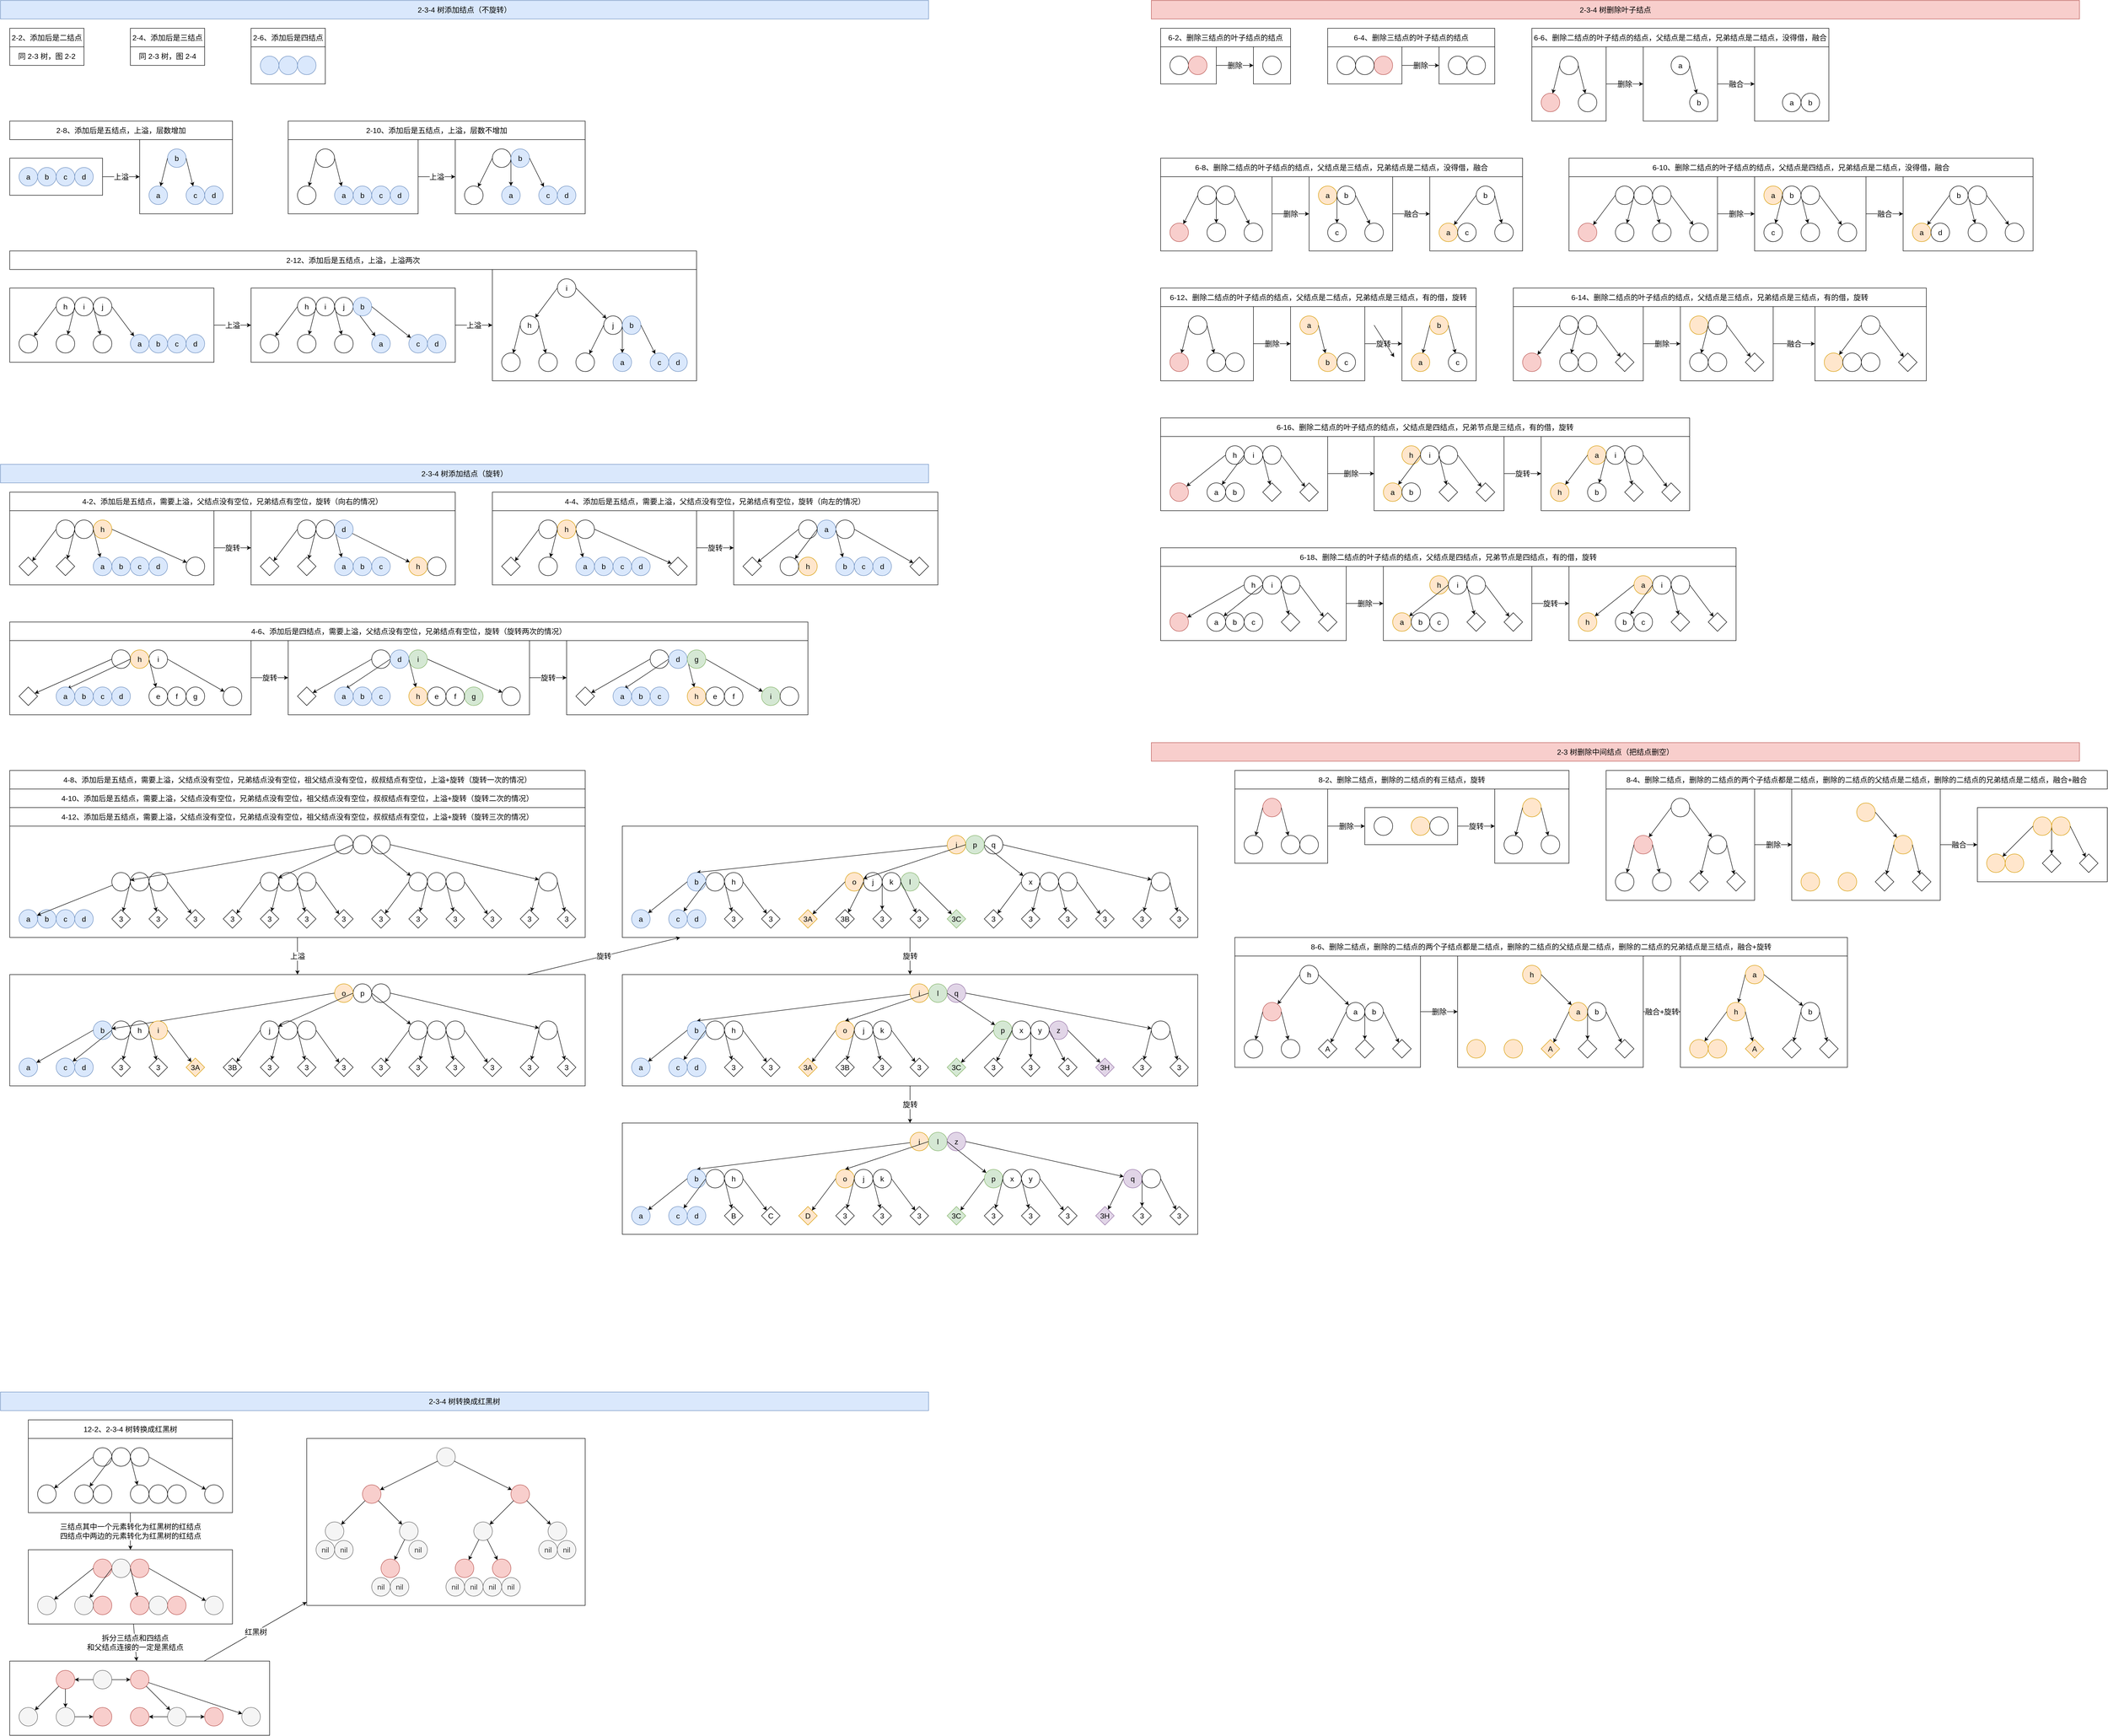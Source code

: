 <mxfile version="17.4.2" type="device"><diagram id="qg8gPxsE_lR5Jgna3bAE" name="第 1 页"><mxGraphModel dx="1656" dy="992" grid="1" gridSize="10" guides="0" tooltips="1" connect="1" arrows="0" fold="1" page="1" pageScale="1" pageWidth="827" pageHeight="1169" math="0" shadow="0"><root><mxCell id="0"/><mxCell id="1" parent="0"/><mxCell id="BlY-Q7DqEvb_pqL4XbUO-438" value="" style="rounded=0;whiteSpace=wrap;html=1;fontSize=16;fillColor=none;container=0;" parent="1" vertex="1"><mxGeometry x="3620" y="660" width="200" height="160" as="geometry"/></mxCell><mxCell id="BlY-Q7DqEvb_pqL4XbUO-249" value="" style="rounded=0;whiteSpace=wrap;html=1;fontSize=16;fillColor=none;container=0;" parent="1" vertex="1"><mxGeometry x="2860" y="100" width="160" height="80" as="geometry"/></mxCell><mxCell id="BlY-Q7DqEvb_pqL4XbUO-252" value="" style="rounded=0;whiteSpace=wrap;html=1;fontSize=16;fillColor=none;container=0;" parent="1" vertex="1"><mxGeometry x="3100" y="100" width="120" height="80" as="geometry"/></mxCell><mxCell id="BlY-Q7DqEvb_pqL4XbUO-178" value="" style="rounded=0;whiteSpace=wrap;html=1;fontSize=16;fillColor=none;" parent="1" vertex="1"><mxGeometry x="60" y="3100" width="440" height="160" as="geometry"/></mxCell><mxCell id="BlY-Q7DqEvb_pqL4XbUO-179" value="" style="rounded=0;whiteSpace=wrap;html=1;fontSize=16;fillColor=none;" parent="1" vertex="1"><mxGeometry x="60" y="3340" width="440" height="160" as="geometry"/></mxCell><mxCell id="ZnX6huHe7Km-Lb1KDN4z-478" value="" style="rounded=0;whiteSpace=wrap;html=1;fillColor=none;fontSize=16;" parent="1" vertex="1"><mxGeometry x="1340" y="2100" width="1240" height="240" as="geometry"/></mxCell><mxCell id="ZnX6huHe7Km-Lb1KDN4z-527" value="" style="rounded=0;whiteSpace=wrap;html=1;fillColor=none;fontSize=16;" parent="1" vertex="1"><mxGeometry x="1340" y="2420" width="1240" height="240" as="geometry"/></mxCell><mxCell id="ZnX6huHe7Km-Lb1KDN4z-122" value="" style="rounded=0;whiteSpace=wrap;html=1;fillColor=none;fontSize=16;" parent="1" vertex="1"><mxGeometry x="20" y="1100" width="440" height="160" as="geometry"/></mxCell><mxCell id="ZnX6huHe7Km-Lb1KDN4z-139" value="" style="rounded=0;whiteSpace=wrap;html=1;fillColor=none;fontSize=16;" parent="1" vertex="1"><mxGeometry x="540" y="1100" width="440" height="160" as="geometry"/></mxCell><mxCell id="QqD0pa9JOnGggzejn81d-2" value="&lt;span&gt;同 2-3 树，图 2-4&lt;/span&gt;" style="rounded=0;whiteSpace=wrap;html=1;fillColor=none;fontSize=16;" parent="1" vertex="1"><mxGeometry x="280" y="100" width="160" height="40" as="geometry"/></mxCell><mxCell id="QqD0pa9JOnGggzejn81d-1" value="同 2-3 树，图 2-2" style="rounded=0;whiteSpace=wrap;html=1;fillColor=none;fontSize=16;" parent="1" vertex="1"><mxGeometry x="20" y="100" width="160" height="40" as="geometry"/></mxCell><mxCell id="ZnX6huHe7Km-Lb1KDN4z-373" value="" style="rounded=0;whiteSpace=wrap;html=1;fillColor=none;fontSize=16;" parent="1" vertex="1"><mxGeometry x="20" y="2100" width="1240" height="240" as="geometry"/></mxCell><mxCell id="ZnX6huHe7Km-Lb1KDN4z-83" value="" style="rounded=0;whiteSpace=wrap;html=1;fillColor=none;fontSize=16;" parent="1" vertex="1"><mxGeometry x="1060" y="580" width="440" height="240" as="geometry"/></mxCell><mxCell id="ZnX6huHe7Km-Lb1KDN4z-65" value="" style="rounded=0;whiteSpace=wrap;html=1;fillColor=none;fontSize=16;" parent="1" vertex="1"><mxGeometry x="540" y="620" width="440" height="160" as="geometry"/></mxCell><mxCell id="ZnX6huHe7Km-Lb1KDN4z-48" value="" style="rounded=0;whiteSpace=wrap;html=1;fillColor=none;fontSize=16;" parent="1" vertex="1"><mxGeometry x="20" y="620" width="440" height="160" as="geometry"/></mxCell><mxCell id="QqD0pa9JOnGggzejn81d-14" value="" style="rounded=0;whiteSpace=wrap;html=1;fillColor=none;fontSize=16;" parent="1" vertex="1"><mxGeometry x="20" y="340" width="200" height="80" as="geometry"/></mxCell><mxCell id="QqD0pa9JOnGggzejn81d-17" value="" style="rounded=0;whiteSpace=wrap;html=1;fillColor=none;fontSize=16;" parent="1" vertex="1"><mxGeometry x="300" y="300" width="200" height="160" as="geometry"/></mxCell><mxCell id="G2r2aKG_gTqVbQplUm92-1" value="2-3-4 树添加结点（不旋转）" style="rounded=0;whiteSpace=wrap;html=1;fillColor=#dae8fc;strokeColor=#6c8ebf;fontSize=16;" parent="1" vertex="1"><mxGeometry width="2000" height="40" as="geometry"/></mxCell><mxCell id="G2r2aKG_gTqVbQplUm92-6" value="" style="ellipse;whiteSpace=wrap;html=1;aspect=fixed;fillColor=#dae8fc;fontSize=16;strokeColor=#6c8ebf;" parent="1" vertex="1"><mxGeometry x="560" y="120" width="40" height="40" as="geometry"/></mxCell><mxCell id="G2r2aKG_gTqVbQplUm92-7" value="" style="ellipse;whiteSpace=wrap;html=1;aspect=fixed;fillColor=#dae8fc;strokeColor=#6c8ebf;fontSize=16;" parent="1" vertex="1"><mxGeometry x="640" y="120" width="40" height="40" as="geometry"/></mxCell><mxCell id="G2r2aKG_gTqVbQplUm92-8" value="" style="ellipse;whiteSpace=wrap;html=1;aspect=fixed;fillColor=#dae8fc;fontSize=16;strokeColor=#6c8ebf;" parent="1" vertex="1"><mxGeometry x="600" y="120" width="40" height="40" as="geometry"/></mxCell><mxCell id="G2r2aKG_gTqVbQplUm92-9" value="b" style="ellipse;whiteSpace=wrap;html=1;aspect=fixed;fillColor=#dae8fc;fontSize=16;strokeColor=#6c8ebf;" parent="1" vertex="1"><mxGeometry x="80" y="360" width="40" height="40" as="geometry"/></mxCell><mxCell id="G2r2aKG_gTqVbQplUm92-10" value="d" style="ellipse;whiteSpace=wrap;html=1;aspect=fixed;fillColor=#dae8fc;strokeColor=#6c8ebf;fontSize=16;" parent="1" vertex="1"><mxGeometry x="160" y="360" width="40" height="40" as="geometry"/></mxCell><mxCell id="G2r2aKG_gTqVbQplUm92-11" value="c" style="ellipse;whiteSpace=wrap;html=1;aspect=fixed;fillColor=#dae8fc;fontSize=16;strokeColor=#6c8ebf;" parent="1" vertex="1"><mxGeometry x="120" y="360" width="40" height="40" as="geometry"/></mxCell><mxCell id="G2r2aKG_gTqVbQplUm92-12" value="a" style="ellipse;whiteSpace=wrap;html=1;aspect=fixed;fillColor=#dae8fc;fontSize=16;strokeColor=#6c8ebf;" parent="1" vertex="1"><mxGeometry x="40" y="360" width="40" height="40" as="geometry"/></mxCell><mxCell id="QqD0pa9JOnGggzejn81d-5" value="" style="rounded=0;whiteSpace=wrap;html=1;fillColor=none;fontSize=16;" parent="1" vertex="1"><mxGeometry x="540" y="100" width="160" height="80" as="geometry"/></mxCell><mxCell id="QqD0pa9JOnGggzejn81d-8" value="b" style="ellipse;whiteSpace=wrap;html=1;aspect=fixed;fillColor=#dae8fc;fontSize=16;strokeColor=#6c8ebf;" parent="1" vertex="1"><mxGeometry x="360" y="320" width="40" height="40" as="geometry"/></mxCell><mxCell id="QqD0pa9JOnGggzejn81d-9" value="d" style="ellipse;whiteSpace=wrap;html=1;aspect=fixed;fillColor=#dae8fc;strokeColor=#6c8ebf;fontSize=16;" parent="1" vertex="1"><mxGeometry x="440" y="400" width="40" height="40" as="geometry"/></mxCell><mxCell id="QqD0pa9JOnGggzejn81d-10" value="c" style="ellipse;whiteSpace=wrap;html=1;aspect=fixed;fillColor=#dae8fc;fontSize=16;strokeColor=#6c8ebf;" parent="1" vertex="1"><mxGeometry x="400" y="400" width="40" height="40" as="geometry"/></mxCell><mxCell id="QqD0pa9JOnGggzejn81d-11" value="a" style="ellipse;whiteSpace=wrap;html=1;aspect=fixed;fillColor=#dae8fc;fontSize=16;strokeColor=#6c8ebf;" parent="1" vertex="1"><mxGeometry x="320" y="400" width="40" height="40" as="geometry"/></mxCell><mxCell id="QqD0pa9JOnGggzejn81d-12" value="" style="endArrow=classic;html=1;rounded=0;fontSize=16;exitX=0;exitY=0.5;exitDx=0;exitDy=0;" parent="1" source="QqD0pa9JOnGggzejn81d-8" target="QqD0pa9JOnGggzejn81d-11" edge="1"><mxGeometry width="50" height="50" relative="1" as="geometry"><mxPoint x="100" y="420" as="sourcePoint"/><mxPoint x="150" y="370" as="targetPoint"/></mxGeometry></mxCell><mxCell id="QqD0pa9JOnGggzejn81d-13" value="" style="endArrow=classic;html=1;rounded=0;fontSize=16;exitX=1;exitY=0.5;exitDx=0;exitDy=0;" parent="1" source="QqD0pa9JOnGggzejn81d-8" target="QqD0pa9JOnGggzejn81d-10" edge="1"><mxGeometry width="50" height="50" relative="1" as="geometry"><mxPoint x="370" y="350" as="sourcePoint"/><mxPoint x="354.851" y="410.597" as="targetPoint"/></mxGeometry></mxCell><mxCell id="QqD0pa9JOnGggzejn81d-18" value="" style="endArrow=classic;html=1;rounded=0;fontSize=16;" parent="1" source="QqD0pa9JOnGggzejn81d-14" target="QqD0pa9JOnGggzejn81d-17" edge="1"><mxGeometry width="50" height="50" relative="1" as="geometry"><mxPoint x="70" y="470" as="sourcePoint"/><mxPoint x="190" y="470" as="targetPoint"/></mxGeometry></mxCell><mxCell id="QqD0pa9JOnGggzejn81d-19" value="上溢" style="edgeLabel;html=1;align=center;verticalAlign=middle;resizable=0;points=[];fontSize=16;" parent="QqD0pa9JOnGggzejn81d-18" vertex="1" connectable="0"><mxGeometry relative="1" as="geometry"><mxPoint as="offset"/></mxGeometry></mxCell><mxCell id="ZnX6huHe7Km-Lb1KDN4z-10" value="" style="rounded=0;whiteSpace=wrap;html=1;fillColor=none;fontSize=16;" parent="1" vertex="1"><mxGeometry x="620" y="300" width="280" height="160" as="geometry"/></mxCell><mxCell id="ZnX6huHe7Km-Lb1KDN4z-11" value="" style="ellipse;whiteSpace=wrap;html=1;aspect=fixed;fillColor=none;fontSize=16;" parent="1" vertex="1"><mxGeometry x="680" y="320" width="40" height="40" as="geometry"/></mxCell><mxCell id="ZnX6huHe7Km-Lb1KDN4z-12" value="d" style="ellipse;whiteSpace=wrap;html=1;aspect=fixed;fillColor=#dae8fc;strokeColor=#6c8ebf;fontSize=16;" parent="1" vertex="1"><mxGeometry x="840" y="400" width="40" height="40" as="geometry"/></mxCell><mxCell id="ZnX6huHe7Km-Lb1KDN4z-13" value="a" style="ellipse;whiteSpace=wrap;html=1;aspect=fixed;fillColor=#dae8fc;fontSize=16;strokeColor=#6c8ebf;" parent="1" vertex="1"><mxGeometry x="720" y="400" width="40" height="40" as="geometry"/></mxCell><mxCell id="ZnX6huHe7Km-Lb1KDN4z-14" value="" style="ellipse;whiteSpace=wrap;html=1;aspect=fixed;fillColor=none;fontSize=16;" parent="1" vertex="1"><mxGeometry x="640" y="400" width="40" height="40" as="geometry"/></mxCell><mxCell id="ZnX6huHe7Km-Lb1KDN4z-15" value="" style="endArrow=classic;html=1;rounded=0;fontSize=16;exitX=0;exitY=0.5;exitDx=0;exitDy=0;" parent="1" source="ZnX6huHe7Km-Lb1KDN4z-11" target="ZnX6huHe7Km-Lb1KDN4z-14" edge="1"><mxGeometry width="50" height="50" relative="1" as="geometry"><mxPoint x="420" y="420" as="sourcePoint"/><mxPoint x="470" y="370" as="targetPoint"/></mxGeometry></mxCell><mxCell id="ZnX6huHe7Km-Lb1KDN4z-16" value="" style="endArrow=classic;html=1;rounded=0;fontSize=16;exitX=1;exitY=0.5;exitDx=0;exitDy=0;" parent="1" source="ZnX6huHe7Km-Lb1KDN4z-11" target="ZnX6huHe7Km-Lb1KDN4z-13" edge="1"><mxGeometry width="50" height="50" relative="1" as="geometry"><mxPoint x="690" y="350" as="sourcePoint"/><mxPoint x="674.851" y="410.597" as="targetPoint"/></mxGeometry></mxCell><mxCell id="ZnX6huHe7Km-Lb1KDN4z-17" value="b" style="ellipse;whiteSpace=wrap;html=1;aspect=fixed;fillColor=#dae8fc;fontSize=16;strokeColor=#6c8ebf;" parent="1" vertex="1"><mxGeometry x="760" y="400" width="40" height="40" as="geometry"/></mxCell><mxCell id="ZnX6huHe7Km-Lb1KDN4z-18" value="c" style="ellipse;whiteSpace=wrap;html=1;aspect=fixed;fillColor=#dae8fc;fontSize=16;strokeColor=#6c8ebf;" parent="1" vertex="1"><mxGeometry x="800" y="400" width="40" height="40" as="geometry"/></mxCell><mxCell id="ZnX6huHe7Km-Lb1KDN4z-21" value="" style="rounded=0;whiteSpace=wrap;html=1;fillColor=none;fontSize=16;" parent="1" vertex="1"><mxGeometry x="980" y="300" width="280" height="160" as="geometry"/></mxCell><mxCell id="ZnX6huHe7Km-Lb1KDN4z-22" value="" style="ellipse;whiteSpace=wrap;html=1;aspect=fixed;fillColor=none;fontSize=16;" parent="1" vertex="1"><mxGeometry x="1060" y="320" width="40" height="40" as="geometry"/></mxCell><mxCell id="ZnX6huHe7Km-Lb1KDN4z-23" value="d" style="ellipse;whiteSpace=wrap;html=1;aspect=fixed;fillColor=#dae8fc;strokeColor=#6c8ebf;fontSize=16;" parent="1" vertex="1"><mxGeometry x="1200" y="400" width="40" height="40" as="geometry"/></mxCell><mxCell id="ZnX6huHe7Km-Lb1KDN4z-24" value="a" style="ellipse;whiteSpace=wrap;html=1;aspect=fixed;fillColor=#dae8fc;fontSize=16;strokeColor=#6c8ebf;" parent="1" vertex="1"><mxGeometry x="1080" y="400" width="40" height="40" as="geometry"/></mxCell><mxCell id="ZnX6huHe7Km-Lb1KDN4z-25" value="" style="ellipse;whiteSpace=wrap;html=1;aspect=fixed;fillColor=none;fontSize=16;" parent="1" vertex="1"><mxGeometry x="1000" y="400" width="40" height="40" as="geometry"/></mxCell><mxCell id="ZnX6huHe7Km-Lb1KDN4z-26" value="" style="endArrow=classic;html=1;rounded=0;fontSize=16;exitX=0;exitY=0.5;exitDx=0;exitDy=0;" parent="1" source="ZnX6huHe7Km-Lb1KDN4z-22" target="ZnX6huHe7Km-Lb1KDN4z-25" edge="1"><mxGeometry width="50" height="50" relative="1" as="geometry"><mxPoint x="780" y="420" as="sourcePoint"/><mxPoint x="830" y="370" as="targetPoint"/></mxGeometry></mxCell><mxCell id="ZnX6huHe7Km-Lb1KDN4z-27" value="" style="endArrow=classic;html=1;rounded=0;fontSize=16;exitX=1;exitY=0.5;exitDx=0;exitDy=0;" parent="1" source="ZnX6huHe7Km-Lb1KDN4z-22" target="ZnX6huHe7Km-Lb1KDN4z-24" edge="1"><mxGeometry width="50" height="50" relative="1" as="geometry"><mxPoint x="1050" y="350" as="sourcePoint"/><mxPoint x="1034.851" y="410.597" as="targetPoint"/></mxGeometry></mxCell><mxCell id="ZnX6huHe7Km-Lb1KDN4z-28" value="b" style="ellipse;whiteSpace=wrap;html=1;aspect=fixed;fillColor=#dae8fc;fontSize=16;strokeColor=#6c8ebf;" parent="1" vertex="1"><mxGeometry x="1100" y="320" width="40" height="40" as="geometry"/></mxCell><mxCell id="ZnX6huHe7Km-Lb1KDN4z-29" value="c" style="ellipse;whiteSpace=wrap;html=1;aspect=fixed;fillColor=#dae8fc;fontSize=16;strokeColor=#6c8ebf;" parent="1" vertex="1"><mxGeometry x="1160" y="400" width="40" height="40" as="geometry"/></mxCell><mxCell id="ZnX6huHe7Km-Lb1KDN4z-30" value="" style="endArrow=classic;html=1;rounded=0;fontSize=16;" parent="1" source="ZnX6huHe7Km-Lb1KDN4z-10" target="ZnX6huHe7Km-Lb1KDN4z-21" edge="1"><mxGeometry width="50" height="50" relative="1" as="geometry"><mxPoint x="1190" y="190" as="sourcePoint"/><mxPoint x="1310" y="190" as="targetPoint"/></mxGeometry></mxCell><mxCell id="ZnX6huHe7Km-Lb1KDN4z-31" value="上溢" style="edgeLabel;html=1;align=center;verticalAlign=middle;resizable=0;points=[];fontSize=16;" parent="ZnX6huHe7Km-Lb1KDN4z-30" vertex="1" connectable="0"><mxGeometry relative="1" as="geometry"><mxPoint as="offset"/></mxGeometry></mxCell><mxCell id="ZnX6huHe7Km-Lb1KDN4z-32" value="" style="endArrow=classic;html=1;rounded=0;fontSize=16;exitX=1;exitY=0.5;exitDx=0;exitDy=0;" parent="1" source="ZnX6huHe7Km-Lb1KDN4z-28" target="ZnX6huHe7Km-Lb1KDN4z-29" edge="1"><mxGeometry width="50" height="50" relative="1" as="geometry"><mxPoint x="1090" y="350" as="sourcePoint"/><mxPoint x="1105.149" y="410.597" as="targetPoint"/></mxGeometry></mxCell><mxCell id="ZnX6huHe7Km-Lb1KDN4z-35" value="d" style="ellipse;whiteSpace=wrap;html=1;aspect=fixed;fillColor=#dae8fc;strokeColor=#6c8ebf;fontSize=16;" parent="1" vertex="1"><mxGeometry x="400" y="720" width="40" height="40" as="geometry"/></mxCell><mxCell id="ZnX6huHe7Km-Lb1KDN4z-49" value="h" style="ellipse;whiteSpace=wrap;html=1;aspect=fixed;fillColor=none;fontSize=16;" parent="1" vertex="1"><mxGeometry x="120" y="640" width="40" height="40" as="geometry"/></mxCell><mxCell id="ZnX6huHe7Km-Lb1KDN4z-50" value="" style="ellipse;whiteSpace=wrap;html=1;aspect=fixed;fillColor=none;fontSize=16;" parent="1" vertex="1"><mxGeometry x="120" y="720" width="40" height="40" as="geometry"/></mxCell><mxCell id="ZnX6huHe7Km-Lb1KDN4z-51" value="" style="ellipse;whiteSpace=wrap;html=1;aspect=fixed;fillColor=none;fontSize=16;" parent="1" vertex="1"><mxGeometry x="40" y="720" width="40" height="40" as="geometry"/></mxCell><mxCell id="ZnX6huHe7Km-Lb1KDN4z-52" value="" style="endArrow=classic;html=1;rounded=0;fontSize=16;exitX=0;exitY=0.5;exitDx=0;exitDy=0;" parent="1" source="ZnX6huHe7Km-Lb1KDN4z-49" target="ZnX6huHe7Km-Lb1KDN4z-51" edge="1"><mxGeometry width="50" height="50" relative="1" as="geometry"><mxPoint x="-180" y="740" as="sourcePoint"/><mxPoint x="-130" y="690" as="targetPoint"/></mxGeometry></mxCell><mxCell id="ZnX6huHe7Km-Lb1KDN4z-53" value="" style="endArrow=classic;html=1;rounded=0;fontSize=16;exitX=1;exitY=0.5;exitDx=0;exitDy=0;" parent="1" source="ZnX6huHe7Km-Lb1KDN4z-49" target="ZnX6huHe7Km-Lb1KDN4z-50" edge="1"><mxGeometry width="50" height="50" relative="1" as="geometry"><mxPoint x="90" y="670" as="sourcePoint"/><mxPoint x="74.851" y="730.597" as="targetPoint"/></mxGeometry></mxCell><mxCell id="ZnX6huHe7Km-Lb1KDN4z-54" value="i" style="ellipse;whiteSpace=wrap;html=1;aspect=fixed;fillColor=none;fontSize=16;" parent="1" vertex="1"><mxGeometry x="160" y="640" width="40" height="40" as="geometry"/></mxCell><mxCell id="ZnX6huHe7Km-Lb1KDN4z-55" value="" style="ellipse;whiteSpace=wrap;html=1;aspect=fixed;fillColor=none;fontSize=16;" parent="1" vertex="1"><mxGeometry x="200" y="720" width="40" height="40" as="geometry"/></mxCell><mxCell id="ZnX6huHe7Km-Lb1KDN4z-56" value="" style="endArrow=classic;html=1;rounded=0;fontSize=16;exitX=1;exitY=0.5;exitDx=0;exitDy=0;" parent="1" source="ZnX6huHe7Km-Lb1KDN4z-54" target="ZnX6huHe7Km-Lb1KDN4z-55" edge="1"><mxGeometry width="50" height="50" relative="1" as="geometry"><mxPoint x="130" y="670" as="sourcePoint"/><mxPoint x="145.149" y="730.597" as="targetPoint"/></mxGeometry></mxCell><mxCell id="ZnX6huHe7Km-Lb1KDN4z-57" value="j" style="ellipse;whiteSpace=wrap;html=1;aspect=fixed;fillColor=none;fontSize=16;" parent="1" vertex="1"><mxGeometry x="200" y="640" width="40" height="40" as="geometry"/></mxCell><mxCell id="ZnX6huHe7Km-Lb1KDN4z-58" value="" style="endArrow=classic;html=1;rounded=0;fontSize=16;exitX=1;exitY=0.5;exitDx=0;exitDy=0;" parent="1" source="ZnX6huHe7Km-Lb1KDN4z-57" target="ZnX6huHe7Km-Lb1KDN4z-59" edge="1"><mxGeometry width="50" height="50" relative="1" as="geometry"><mxPoint x="240" y="670" as="sourcePoint"/><mxPoint x="288" y="734.0" as="targetPoint"/></mxGeometry></mxCell><mxCell id="ZnX6huHe7Km-Lb1KDN4z-59" value="a" style="ellipse;whiteSpace=wrap;html=1;aspect=fixed;fillColor=#dae8fc;fontSize=16;strokeColor=#6c8ebf;" parent="1" vertex="1"><mxGeometry x="280" y="720" width="40" height="40" as="geometry"/></mxCell><mxCell id="ZnX6huHe7Km-Lb1KDN4z-60" value="b" style="ellipse;whiteSpace=wrap;html=1;aspect=fixed;fillColor=#dae8fc;fontSize=16;strokeColor=#6c8ebf;" parent="1" vertex="1"><mxGeometry x="320" y="720" width="40" height="40" as="geometry"/></mxCell><mxCell id="ZnX6huHe7Km-Lb1KDN4z-61" value="c" style="ellipse;whiteSpace=wrap;html=1;aspect=fixed;fillColor=#dae8fc;fontSize=16;strokeColor=#6c8ebf;" parent="1" vertex="1"><mxGeometry x="360" y="720" width="40" height="40" as="geometry"/></mxCell><mxCell id="ZnX6huHe7Km-Lb1KDN4z-64" value="d" style="ellipse;whiteSpace=wrap;html=1;aspect=fixed;fillColor=#dae8fc;strokeColor=#6c8ebf;fontSize=16;" parent="1" vertex="1"><mxGeometry x="920" y="720" width="40" height="40" as="geometry"/></mxCell><mxCell id="ZnX6huHe7Km-Lb1KDN4z-66" value="h" style="ellipse;whiteSpace=wrap;html=1;aspect=fixed;fillColor=none;fontSize=16;" parent="1" vertex="1"><mxGeometry x="640" y="640" width="40" height="40" as="geometry"/></mxCell><mxCell id="ZnX6huHe7Km-Lb1KDN4z-67" value="" style="ellipse;whiteSpace=wrap;html=1;aspect=fixed;fillColor=none;fontSize=16;" parent="1" vertex="1"><mxGeometry x="640" y="720" width="40" height="40" as="geometry"/></mxCell><mxCell id="ZnX6huHe7Km-Lb1KDN4z-68" value="" style="ellipse;whiteSpace=wrap;html=1;aspect=fixed;fillColor=none;fontSize=16;" parent="1" vertex="1"><mxGeometry x="560" y="720" width="40" height="40" as="geometry"/></mxCell><mxCell id="ZnX6huHe7Km-Lb1KDN4z-69" value="" style="endArrow=classic;html=1;rounded=0;fontSize=16;exitX=0;exitY=0.5;exitDx=0;exitDy=0;" parent="1" source="ZnX6huHe7Km-Lb1KDN4z-66" target="ZnX6huHe7Km-Lb1KDN4z-68" edge="1"><mxGeometry width="50" height="50" relative="1" as="geometry"><mxPoint x="340" y="740" as="sourcePoint"/><mxPoint x="390" y="690" as="targetPoint"/></mxGeometry></mxCell><mxCell id="ZnX6huHe7Km-Lb1KDN4z-70" value="" style="endArrow=classic;html=1;rounded=0;fontSize=16;exitX=1;exitY=0.5;exitDx=0;exitDy=0;" parent="1" source="ZnX6huHe7Km-Lb1KDN4z-66" target="ZnX6huHe7Km-Lb1KDN4z-67" edge="1"><mxGeometry width="50" height="50" relative="1" as="geometry"><mxPoint x="610" y="670" as="sourcePoint"/><mxPoint x="594.851" y="730.597" as="targetPoint"/></mxGeometry></mxCell><mxCell id="ZnX6huHe7Km-Lb1KDN4z-71" value="i" style="ellipse;whiteSpace=wrap;html=1;aspect=fixed;fillColor=none;fontSize=16;" parent="1" vertex="1"><mxGeometry x="680" y="640" width="40" height="40" as="geometry"/></mxCell><mxCell id="ZnX6huHe7Km-Lb1KDN4z-72" value="" style="ellipse;whiteSpace=wrap;html=1;aspect=fixed;fillColor=none;fontSize=16;" parent="1" vertex="1"><mxGeometry x="720" y="720" width="40" height="40" as="geometry"/></mxCell><mxCell id="ZnX6huHe7Km-Lb1KDN4z-73" value="" style="endArrow=classic;html=1;rounded=0;fontSize=16;exitX=1;exitY=0.5;exitDx=0;exitDy=0;" parent="1" source="ZnX6huHe7Km-Lb1KDN4z-71" target="ZnX6huHe7Km-Lb1KDN4z-72" edge="1"><mxGeometry width="50" height="50" relative="1" as="geometry"><mxPoint x="650" y="670" as="sourcePoint"/><mxPoint x="665.149" y="730.597" as="targetPoint"/></mxGeometry></mxCell><mxCell id="ZnX6huHe7Km-Lb1KDN4z-74" value="j" style="ellipse;whiteSpace=wrap;html=1;aspect=fixed;fillColor=none;fontSize=16;" parent="1" vertex="1"><mxGeometry x="720" y="640" width="40" height="40" as="geometry"/></mxCell><mxCell id="ZnX6huHe7Km-Lb1KDN4z-75" value="" style="endArrow=classic;html=1;rounded=0;fontSize=16;exitX=1;exitY=0.5;exitDx=0;exitDy=0;" parent="1" source="ZnX6huHe7Km-Lb1KDN4z-74" target="ZnX6huHe7Km-Lb1KDN4z-76" edge="1"><mxGeometry width="50" height="50" relative="1" as="geometry"><mxPoint x="760" y="670" as="sourcePoint"/><mxPoint x="808" y="734.0" as="targetPoint"/></mxGeometry></mxCell><mxCell id="ZnX6huHe7Km-Lb1KDN4z-76" value="a" style="ellipse;whiteSpace=wrap;html=1;aspect=fixed;fillColor=#dae8fc;fontSize=16;strokeColor=#6c8ebf;" parent="1" vertex="1"><mxGeometry x="800" y="720" width="40" height="40" as="geometry"/></mxCell><mxCell id="ZnX6huHe7Km-Lb1KDN4z-77" value="b" style="ellipse;whiteSpace=wrap;html=1;aspect=fixed;fillColor=#dae8fc;fontSize=16;strokeColor=#6c8ebf;" parent="1" vertex="1"><mxGeometry x="760" y="640" width="40" height="40" as="geometry"/></mxCell><mxCell id="ZnX6huHe7Km-Lb1KDN4z-78" value="c" style="ellipse;whiteSpace=wrap;html=1;aspect=fixed;fillColor=#dae8fc;fontSize=16;strokeColor=#6c8ebf;" parent="1" vertex="1"><mxGeometry x="880" y="720" width="40" height="40" as="geometry"/></mxCell><mxCell id="ZnX6huHe7Km-Lb1KDN4z-79" value="" style="endArrow=classic;html=1;rounded=0;fontSize=16;exitX=1;exitY=0.5;exitDx=0;exitDy=0;" parent="1" source="ZnX6huHe7Km-Lb1KDN4z-77" target="ZnX6huHe7Km-Lb1KDN4z-78" edge="1"><mxGeometry width="50" height="50" relative="1" as="geometry"><mxPoint x="770" y="670" as="sourcePoint"/><mxPoint x="818" y="734.0" as="targetPoint"/></mxGeometry></mxCell><mxCell id="ZnX6huHe7Km-Lb1KDN4z-80" value="" style="endArrow=classic;html=1;rounded=0;fontSize=16;" parent="1" source="ZnX6huHe7Km-Lb1KDN4z-48" target="ZnX6huHe7Km-Lb1KDN4z-65" edge="1"><mxGeometry width="50" height="50" relative="1" as="geometry"><mxPoint x="110" y="430" as="sourcePoint"/><mxPoint x="230" y="430" as="targetPoint"/></mxGeometry></mxCell><mxCell id="ZnX6huHe7Km-Lb1KDN4z-81" value="上溢" style="edgeLabel;html=1;align=center;verticalAlign=middle;resizable=0;points=[];fontSize=16;" parent="ZnX6huHe7Km-Lb1KDN4z-80" vertex="1" connectable="0"><mxGeometry relative="1" as="geometry"><mxPoint as="offset"/></mxGeometry></mxCell><mxCell id="ZnX6huHe7Km-Lb1KDN4z-82" value="d" style="ellipse;whiteSpace=wrap;html=1;aspect=fixed;fillColor=#dae8fc;strokeColor=#6c8ebf;fontSize=16;" parent="1" vertex="1"><mxGeometry x="1440" y="760" width="40" height="40" as="geometry"/></mxCell><mxCell id="ZnX6huHe7Km-Lb1KDN4z-84" value="h" style="ellipse;whiteSpace=wrap;html=1;aspect=fixed;fillColor=none;fontSize=16;" parent="1" vertex="1"><mxGeometry x="1120" y="680" width="40" height="40" as="geometry"/></mxCell><mxCell id="ZnX6huHe7Km-Lb1KDN4z-85" value="" style="ellipse;whiteSpace=wrap;html=1;aspect=fixed;fillColor=none;fontSize=16;" parent="1" vertex="1"><mxGeometry x="1160" y="760" width="40" height="40" as="geometry"/></mxCell><mxCell id="ZnX6huHe7Km-Lb1KDN4z-86" value="" style="ellipse;whiteSpace=wrap;html=1;aspect=fixed;fillColor=none;fontSize=16;" parent="1" vertex="1"><mxGeometry x="1080" y="760" width="40" height="40" as="geometry"/></mxCell><mxCell id="ZnX6huHe7Km-Lb1KDN4z-87" value="" style="endArrow=classic;html=1;rounded=0;fontSize=16;exitX=0;exitY=0.5;exitDx=0;exitDy=0;" parent="1" source="ZnX6huHe7Km-Lb1KDN4z-84" target="ZnX6huHe7Km-Lb1KDN4z-86" edge="1"><mxGeometry width="50" height="50" relative="1" as="geometry"><mxPoint x="860" y="780" as="sourcePoint"/><mxPoint x="910" y="730" as="targetPoint"/></mxGeometry></mxCell><mxCell id="ZnX6huHe7Km-Lb1KDN4z-88" value="" style="endArrow=classic;html=1;rounded=0;fontSize=16;exitX=1;exitY=0.5;exitDx=0;exitDy=0;" parent="1" source="ZnX6huHe7Km-Lb1KDN4z-84" target="ZnX6huHe7Km-Lb1KDN4z-85" edge="1"><mxGeometry width="50" height="50" relative="1" as="geometry"><mxPoint x="1130" y="710" as="sourcePoint"/><mxPoint x="1114.851" y="770.597" as="targetPoint"/></mxGeometry></mxCell><mxCell id="ZnX6huHe7Km-Lb1KDN4z-89" value="i" style="ellipse;whiteSpace=wrap;html=1;aspect=fixed;fillColor=none;fontSize=16;" parent="1" vertex="1"><mxGeometry x="1200" y="600" width="40" height="40" as="geometry"/></mxCell><mxCell id="ZnX6huHe7Km-Lb1KDN4z-90" value="" style="ellipse;whiteSpace=wrap;html=1;aspect=fixed;fillColor=none;fontSize=16;" parent="1" vertex="1"><mxGeometry x="1240" y="760" width="40" height="40" as="geometry"/></mxCell><mxCell id="ZnX6huHe7Km-Lb1KDN4z-91" value="" style="endArrow=classic;html=1;rounded=0;fontSize=16;exitX=0;exitY=0.5;exitDx=0;exitDy=0;" parent="1" source="ZnX6huHe7Km-Lb1KDN4z-92" target="ZnX6huHe7Km-Lb1KDN4z-90" edge="1"><mxGeometry width="50" height="50" relative="1" as="geometry"><mxPoint x="1170" y="710" as="sourcePoint"/><mxPoint x="1185.149" y="770.597" as="targetPoint"/></mxGeometry></mxCell><mxCell id="ZnX6huHe7Km-Lb1KDN4z-92" value="j" style="ellipse;whiteSpace=wrap;html=1;aspect=fixed;fillColor=none;fontSize=16;" parent="1" vertex="1"><mxGeometry x="1300" y="680" width="40" height="40" as="geometry"/></mxCell><mxCell id="ZnX6huHe7Km-Lb1KDN4z-93" value="" style="endArrow=classic;html=1;rounded=0;fontSize=16;exitX=1;exitY=0.5;exitDx=0;exitDy=0;" parent="1" source="ZnX6huHe7Km-Lb1KDN4z-92" target="ZnX6huHe7Km-Lb1KDN4z-94" edge="1"><mxGeometry width="50" height="50" relative="1" as="geometry"><mxPoint x="1280" y="710" as="sourcePoint"/><mxPoint x="1328" y="774.0" as="targetPoint"/></mxGeometry></mxCell><mxCell id="ZnX6huHe7Km-Lb1KDN4z-94" value="a" style="ellipse;whiteSpace=wrap;html=1;aspect=fixed;fillColor=#dae8fc;fontSize=16;strokeColor=#6c8ebf;" parent="1" vertex="1"><mxGeometry x="1320" y="760" width="40" height="40" as="geometry"/></mxCell><mxCell id="ZnX6huHe7Km-Lb1KDN4z-95" value="b" style="ellipse;whiteSpace=wrap;html=1;aspect=fixed;fillColor=#dae8fc;fontSize=16;strokeColor=#6c8ebf;" parent="1" vertex="1"><mxGeometry x="1340" y="680" width="40" height="40" as="geometry"/></mxCell><mxCell id="ZnX6huHe7Km-Lb1KDN4z-96" value="c" style="ellipse;whiteSpace=wrap;html=1;aspect=fixed;fillColor=#dae8fc;fontSize=16;strokeColor=#6c8ebf;" parent="1" vertex="1"><mxGeometry x="1400" y="760" width="40" height="40" as="geometry"/></mxCell><mxCell id="ZnX6huHe7Km-Lb1KDN4z-97" value="" style="endArrow=classic;html=1;rounded=0;fontSize=16;exitX=1;exitY=0.5;exitDx=0;exitDy=0;" parent="1" source="ZnX6huHe7Km-Lb1KDN4z-95" target="ZnX6huHe7Km-Lb1KDN4z-96" edge="1"><mxGeometry width="50" height="50" relative="1" as="geometry"><mxPoint x="1290" y="710" as="sourcePoint"/><mxPoint x="1338" y="774.0" as="targetPoint"/></mxGeometry></mxCell><mxCell id="ZnX6huHe7Km-Lb1KDN4z-98" value="" style="endArrow=classic;html=1;rounded=0;fontSize=16;exitX=0;exitY=0.5;exitDx=0;exitDy=0;" parent="1" source="ZnX6huHe7Km-Lb1KDN4z-89" target="ZnX6huHe7Km-Lb1KDN4z-84" edge="1"><mxGeometry width="50" height="50" relative="1" as="geometry"><mxPoint x="1210.0" y="710" as="sourcePoint"/><mxPoint x="1194.66" y="770.55" as="targetPoint"/></mxGeometry></mxCell><mxCell id="ZnX6huHe7Km-Lb1KDN4z-99" value="" style="endArrow=classic;html=1;rounded=0;fontSize=16;exitX=1;exitY=0.5;exitDx=0;exitDy=0;" parent="1" source="ZnX6huHe7Km-Lb1KDN4z-89" target="ZnX6huHe7Km-Lb1KDN4z-92" edge="1"><mxGeometry width="50" height="50" relative="1" as="geometry"><mxPoint x="1210.0" y="630" as="sourcePoint"/><mxPoint x="1194.66" y="690.55" as="targetPoint"/></mxGeometry></mxCell><mxCell id="ZnX6huHe7Km-Lb1KDN4z-100" value="" style="endArrow=classic;html=1;rounded=0;fontSize=16;" parent="1" source="ZnX6huHe7Km-Lb1KDN4z-65" target="ZnX6huHe7Km-Lb1KDN4z-83" edge="1"><mxGeometry width="50" height="50" relative="1" as="geometry"><mxPoint x="930" y="570" as="sourcePoint"/><mxPoint x="1050" y="570" as="targetPoint"/></mxGeometry></mxCell><mxCell id="ZnX6huHe7Km-Lb1KDN4z-101" value="上溢" style="edgeLabel;html=1;align=center;verticalAlign=middle;resizable=0;points=[];fontSize=16;" parent="ZnX6huHe7Km-Lb1KDN4z-100" vertex="1" connectable="0"><mxGeometry relative="1" as="geometry"><mxPoint as="offset"/></mxGeometry></mxCell><mxCell id="ZnX6huHe7Km-Lb1KDN4z-102" value="2-3-4 树添加结点（旋转）" style="rounded=0;whiteSpace=wrap;html=1;fillColor=#dae8fc;strokeColor=#6c8ebf;fontSize=16;" parent="1" vertex="1"><mxGeometry y="1000" width="2000" height="40" as="geometry"/></mxCell><mxCell id="ZnX6huHe7Km-Lb1KDN4z-124" value="" style="endArrow=classic;html=1;rounded=0;fontSize=16;exitX=0;exitY=0.5;exitDx=0;exitDy=0;" parent="1" target="BlY-Q7DqEvb_pqL4XbUO-8" edge="1"><mxGeometry width="50" height="50" relative="1" as="geometry"><mxPoint x="120" y="1140" as="sourcePoint"/><mxPoint x="72.0" y="1204.0" as="targetPoint"/></mxGeometry></mxCell><mxCell id="ZnX6huHe7Km-Lb1KDN4z-125" value="" style="endArrow=classic;html=1;rounded=0;fontSize=16;exitX=1;exitY=0.5;exitDx=0;exitDy=0;" parent="1" target="BlY-Q7DqEvb_pqL4XbUO-9" edge="1"><mxGeometry width="50" height="50" relative="1" as="geometry"><mxPoint x="160" y="1140" as="sourcePoint"/><mxPoint x="144.851" y="1200.597" as="targetPoint"/></mxGeometry></mxCell><mxCell id="ZnX6huHe7Km-Lb1KDN4z-126" value="" style="endArrow=classic;html=1;rounded=0;fontSize=16;exitX=1;exitY=0.5;exitDx=0;exitDy=0;" parent="1" source="ZnX6huHe7Km-Lb1KDN4z-127" target="ZnX6huHe7Km-Lb1KDN4z-135" edge="1"><mxGeometry width="50" height="50" relative="1" as="geometry"><mxPoint x="200" y="1140" as="sourcePoint"/><mxPoint x="215.149" y="1200.597" as="targetPoint"/></mxGeometry></mxCell><mxCell id="ZnX6huHe7Km-Lb1KDN4z-127" value="h" style="ellipse;whiteSpace=wrap;html=1;aspect=fixed;fillColor=#ffe6cc;fontSize=16;strokeColor=#d79b00;" parent="1" vertex="1"><mxGeometry x="200" y="1120" width="40" height="40" as="geometry"/></mxCell><mxCell id="ZnX6huHe7Km-Lb1KDN4z-128" value="" style="endArrow=classic;html=1;rounded=0;fontSize=16;exitX=0;exitY=0.5;exitDx=0;exitDy=0;" parent="1" source="ZnX6huHe7Km-Lb1KDN4z-127" target="ZnX6huHe7Km-Lb1KDN4z-129" edge="1"><mxGeometry width="50" height="50" relative="1" as="geometry"><mxPoint x="240" y="1150" as="sourcePoint"/><mxPoint x="288" y="1214.0" as="targetPoint"/></mxGeometry></mxCell><mxCell id="ZnX6huHe7Km-Lb1KDN4z-129" value="a" style="ellipse;whiteSpace=wrap;html=1;aspect=fixed;fillColor=#dae8fc;fontSize=16;strokeColor=#6c8ebf;" parent="1" vertex="1"><mxGeometry x="200" y="1200" width="40" height="40" as="geometry"/></mxCell><mxCell id="ZnX6huHe7Km-Lb1KDN4z-130" value="b" style="ellipse;whiteSpace=wrap;html=1;aspect=fixed;fillColor=#dae8fc;fontSize=16;strokeColor=#6c8ebf;" parent="1" vertex="1"><mxGeometry x="240" y="1200" width="40" height="40" as="geometry"/></mxCell><mxCell id="ZnX6huHe7Km-Lb1KDN4z-131" value="c" style="ellipse;whiteSpace=wrap;html=1;aspect=fixed;fillColor=#dae8fc;fontSize=16;strokeColor=#6c8ebf;" parent="1" vertex="1"><mxGeometry x="280" y="1200" width="40" height="40" as="geometry"/></mxCell><mxCell id="ZnX6huHe7Km-Lb1KDN4z-132" value="" style="ellipse;whiteSpace=wrap;html=1;aspect=fixed;fillColor=none;fontSize=16;" parent="1" vertex="1"><mxGeometry x="160" y="1120" width="40" height="40" as="geometry"/></mxCell><mxCell id="ZnX6huHe7Km-Lb1KDN4z-133" value="" style="ellipse;whiteSpace=wrap;html=1;aspect=fixed;fillColor=none;fontSize=16;" parent="1" vertex="1"><mxGeometry x="120" y="1120" width="40" height="40" as="geometry"/></mxCell><mxCell id="ZnX6huHe7Km-Lb1KDN4z-135" value="" style="ellipse;whiteSpace=wrap;html=1;aspect=fixed;fillColor=none;fontSize=16;" parent="1" vertex="1"><mxGeometry x="400" y="1200" width="40" height="40" as="geometry"/></mxCell><mxCell id="ZnX6huHe7Km-Lb1KDN4z-136" value="d" style="ellipse;whiteSpace=wrap;html=1;aspect=fixed;fillColor=#dae8fc;fontSize=16;strokeColor=#6c8ebf;" parent="1" vertex="1"><mxGeometry x="320" y="1200" width="40" height="40" as="geometry"/></mxCell><mxCell id="ZnX6huHe7Km-Lb1KDN4z-143" value="" style="endArrow=classic;html=1;rounded=0;fontSize=16;" parent="1" source="ZnX6huHe7Km-Lb1KDN4z-153" target="ZnX6huHe7Km-Lb1KDN4z-144" edge="1"><mxGeometry width="50" height="50" relative="1" as="geometry"><mxPoint x="720" y="1140" as="sourcePoint"/><mxPoint x="735.149" y="1200.597" as="targetPoint"/></mxGeometry></mxCell><mxCell id="ZnX6huHe7Km-Lb1KDN4z-144" value="h" style="ellipse;whiteSpace=wrap;html=1;aspect=fixed;fillColor=#ffe6cc;fontSize=16;strokeColor=#d79b00;" parent="1" vertex="1"><mxGeometry x="880" y="1200" width="40" height="40" as="geometry"/></mxCell><mxCell id="ZnX6huHe7Km-Lb1KDN4z-145" value="" style="endArrow=classic;html=1;rounded=0;fontSize=16;exitX=0;exitY=0.5;exitDx=0;exitDy=0;" parent="1" source="ZnX6huHe7Km-Lb1KDN4z-153" target="ZnX6huHe7Km-Lb1KDN4z-146" edge="1"><mxGeometry width="50" height="50" relative="1" as="geometry"><mxPoint x="760" y="1150" as="sourcePoint"/><mxPoint x="808" y="1214.0" as="targetPoint"/></mxGeometry></mxCell><mxCell id="ZnX6huHe7Km-Lb1KDN4z-146" value="a" style="ellipse;whiteSpace=wrap;html=1;aspect=fixed;fillColor=#dae8fc;fontSize=16;strokeColor=#6c8ebf;" parent="1" vertex="1"><mxGeometry x="720" y="1200" width="40" height="40" as="geometry"/></mxCell><mxCell id="ZnX6huHe7Km-Lb1KDN4z-147" value="b" style="ellipse;whiteSpace=wrap;html=1;aspect=fixed;fillColor=#dae8fc;fontSize=16;strokeColor=#6c8ebf;" parent="1" vertex="1"><mxGeometry x="760" y="1200" width="40" height="40" as="geometry"/></mxCell><mxCell id="ZnX6huHe7Km-Lb1KDN4z-148" value="c" style="ellipse;whiteSpace=wrap;html=1;aspect=fixed;fillColor=#dae8fc;fontSize=16;strokeColor=#6c8ebf;" parent="1" vertex="1"><mxGeometry x="800" y="1200" width="40" height="40" as="geometry"/></mxCell><mxCell id="ZnX6huHe7Km-Lb1KDN4z-152" value="" style="ellipse;whiteSpace=wrap;html=1;aspect=fixed;fillColor=none;fontSize=16;" parent="1" vertex="1"><mxGeometry x="920" y="1200" width="40" height="40" as="geometry"/></mxCell><mxCell id="ZnX6huHe7Km-Lb1KDN4z-153" value="d" style="ellipse;whiteSpace=wrap;html=1;aspect=fixed;fillColor=#dae8fc;fontSize=16;strokeColor=#6c8ebf;" parent="1" vertex="1"><mxGeometry x="720" y="1120" width="40" height="40" as="geometry"/></mxCell><mxCell id="ZnX6huHe7Km-Lb1KDN4z-154" value="" style="endArrow=classic;html=1;rounded=0;fontSize=16;" parent="1" source="ZnX6huHe7Km-Lb1KDN4z-122" target="ZnX6huHe7Km-Lb1KDN4z-139" edge="1"><mxGeometry width="50" height="50" relative="1" as="geometry"><mxPoint x="430" y="710" as="sourcePoint"/><mxPoint x="660" y="1070" as="targetPoint"/></mxGeometry></mxCell><mxCell id="ZnX6huHe7Km-Lb1KDN4z-155" value="旋转" style="edgeLabel;html=1;align=center;verticalAlign=middle;resizable=0;points=[];fontSize=16;" parent="ZnX6huHe7Km-Lb1KDN4z-154" vertex="1" connectable="0"><mxGeometry relative="1" as="geometry"><mxPoint as="offset"/></mxGeometry></mxCell><mxCell id="ZnX6huHe7Km-Lb1KDN4z-324" value="" style="rounded=0;whiteSpace=wrap;html=1;fillColor=none;fontSize=16;" parent="1" vertex="1"><mxGeometry x="20" y="1780" width="1240" height="240" as="geometry"/></mxCell><mxCell id="ZnX6huHe7Km-Lb1KDN4z-325" value="" style="ellipse;whiteSpace=wrap;html=1;aspect=fixed;fillColor=none;fontSize=16;" parent="1" vertex="1"><mxGeometry x="240" y="1880" width="40" height="40" as="geometry"/></mxCell><mxCell id="ZnX6huHe7Km-Lb1KDN4z-326" value="" style="endArrow=classic;html=1;rounded=0;fontSize=16;exitX=0;exitY=0.5;exitDx=0;exitDy=0;" parent="1" source="ZnX6huHe7Km-Lb1KDN4z-330" target="ZnX6huHe7Km-Lb1KDN4z-325" edge="1"><mxGeometry width="50" height="50" relative="1" as="geometry"><mxPoint x="440" y="1780" as="sourcePoint"/><mxPoint x="190" y="1810" as="targetPoint"/></mxGeometry></mxCell><mxCell id="ZnX6huHe7Km-Lb1KDN4z-327" value="" style="endArrow=classic;html=1;rounded=0;fontSize=16;exitX=1;exitY=0.5;exitDx=0;exitDy=0;" parent="1" source="ZnX6huHe7Km-Lb1KDN4z-330" target="ZnX6huHe7Km-Lb1KDN4z-345" edge="1"><mxGeometry width="50" height="50" relative="1" as="geometry"><mxPoint x="480" y="1780" as="sourcePoint"/><mxPoint x="552.0" y="1844.0" as="targetPoint"/></mxGeometry></mxCell><mxCell id="ZnX6huHe7Km-Lb1KDN4z-328" value="" style="ellipse;whiteSpace=wrap;html=1;aspect=fixed;fontSize=16;" parent="1" vertex="1"><mxGeometry x="800" y="1800" width="40" height="40" as="geometry"/></mxCell><mxCell id="ZnX6huHe7Km-Lb1KDN4z-329" value="" style="ellipse;whiteSpace=wrap;html=1;aspect=fixed;fillColor=none;fontSize=16;" parent="1" vertex="1"><mxGeometry x="760" y="1800" width="40" height="40" as="geometry"/></mxCell><mxCell id="ZnX6huHe7Km-Lb1KDN4z-330" value="" style="ellipse;whiteSpace=wrap;html=1;aspect=fixed;fillColor=none;fontSize=16;" parent="1" vertex="1"><mxGeometry x="720" y="1800" width="40" height="40" as="geometry"/></mxCell><mxCell id="ZnX6huHe7Km-Lb1KDN4z-331" value="" style="ellipse;whiteSpace=wrap;html=1;aspect=fixed;fillColor=none;fontSize=16;" parent="1" vertex="1"><mxGeometry x="320" y="1880" width="40" height="40" as="geometry"/></mxCell><mxCell id="ZnX6huHe7Km-Lb1KDN4z-332" value="" style="ellipse;whiteSpace=wrap;html=1;aspect=fixed;fillColor=none;fontSize=16;" parent="1" vertex="1"><mxGeometry x="280" y="1880" width="40" height="40" as="geometry"/></mxCell><mxCell id="ZnX6huHe7Km-Lb1KDN4z-333" value="" style="endArrow=classic;html=1;rounded=0;fontSize=16;exitX=1;exitY=0.5;exitDx=0;exitDy=0;" parent="1" source="ZnX6huHe7Km-Lb1KDN4z-328" target="ZnX6huHe7Km-Lb1KDN4z-367" edge="1"><mxGeometry width="50" height="50" relative="1" as="geometry"><mxPoint x="690" y="1790" as="sourcePoint"/><mxPoint x="841.724" y="1851.877" as="targetPoint"/></mxGeometry></mxCell><mxCell id="ZnX6huHe7Km-Lb1KDN4z-334" value="" style="endArrow=classic;html=1;rounded=0;fontSize=16;exitX=1;exitY=0.5;exitDx=0;exitDy=0;" parent="1" source="ZnX6huHe7Km-Lb1KDN4z-329" target="ZnX6huHe7Km-Lb1KDN4z-356" edge="1"><mxGeometry width="50" height="50" relative="1" as="geometry"><mxPoint x="520" y="1780" as="sourcePoint"/><mxPoint x="688.0" y="1844.0" as="targetPoint"/></mxGeometry></mxCell><mxCell id="ZnX6huHe7Km-Lb1KDN4z-335" value="a" style="ellipse;whiteSpace=wrap;html=1;aspect=fixed;fillColor=#dae8fc;fontSize=16;strokeColor=#6c8ebf;" parent="1" vertex="1"><mxGeometry x="40" y="1960" width="40" height="40" as="geometry"/></mxCell><mxCell id="ZnX6huHe7Km-Lb1KDN4z-336" value="d" style="ellipse;whiteSpace=wrap;html=1;aspect=fixed;fillColor=#dae8fc;fontSize=16;strokeColor=#6c8ebf;" parent="1" vertex="1"><mxGeometry x="160" y="2280" width="40" height="40" as="geometry"/></mxCell><mxCell id="ZnX6huHe7Km-Lb1KDN4z-337" value="c" style="ellipse;whiteSpace=wrap;html=1;aspect=fixed;fillColor=#dae8fc;fontSize=16;strokeColor=#6c8ebf;" parent="1" vertex="1"><mxGeometry x="120" y="2280" width="40" height="40" as="geometry"/></mxCell><mxCell id="ZnX6huHe7Km-Lb1KDN4z-338" value="3" style="rhombus;whiteSpace=wrap;html=1;fontSize=16;fillColor=none;" parent="1" vertex="1"><mxGeometry x="240" y="1960" width="40" height="40" as="geometry"/></mxCell><mxCell id="ZnX6huHe7Km-Lb1KDN4z-339" value="3" style="rhombus;whiteSpace=wrap;html=1;fontSize=16;fillColor=none;" parent="1" vertex="1"><mxGeometry x="320" y="1960" width="40" height="40" as="geometry"/></mxCell><mxCell id="ZnX6huHe7Km-Lb1KDN4z-340" value="3" style="rhombus;whiteSpace=wrap;html=1;fontSize=16;fillColor=none;" parent="1" vertex="1"><mxGeometry x="400" y="1960" width="40" height="40" as="geometry"/></mxCell><mxCell id="ZnX6huHe7Km-Lb1KDN4z-342" value="" style="endArrow=classic;html=1;rounded=0;fontSize=16;exitX=0;exitY=0.5;exitDx=0;exitDy=0;" parent="1" source="ZnX6huHe7Km-Lb1KDN4z-332" target="ZnX6huHe7Km-Lb1KDN4z-338" edge="1"><mxGeometry width="50" height="50" relative="1" as="geometry"><mxPoint x="331.035" y="1916.352" as="sourcePoint"/><mxPoint x="128.999" y="1983.75" as="targetPoint"/></mxGeometry></mxCell><mxCell id="ZnX6huHe7Km-Lb1KDN4z-343" value="" style="endArrow=classic;html=1;rounded=0;fontSize=16;exitX=1;exitY=0.5;exitDx=0;exitDy=0;" parent="1" source="ZnX6huHe7Km-Lb1KDN4z-332" target="ZnX6huHe7Km-Lb1KDN4z-339" edge="1"><mxGeometry width="50" height="50" relative="1" as="geometry"><mxPoint x="370.0" y="1910.0" as="sourcePoint"/><mxPoint x="281.111" y="1981.111" as="targetPoint"/></mxGeometry></mxCell><mxCell id="ZnX6huHe7Km-Lb1KDN4z-344" value="" style="endArrow=classic;html=1;rounded=0;fontSize=16;exitX=1;exitY=0.5;exitDx=0;exitDy=0;" parent="1" source="ZnX6huHe7Km-Lb1KDN4z-331" target="ZnX6huHe7Km-Lb1KDN4z-340" edge="1"><mxGeometry width="50" height="50" relative="1" as="geometry"><mxPoint x="410.0" y="1910.0" as="sourcePoint"/><mxPoint x="358.571" y="1978.571" as="targetPoint"/></mxGeometry></mxCell><mxCell id="ZnX6huHe7Km-Lb1KDN4z-345" value="" style="ellipse;whiteSpace=wrap;html=1;aspect=fixed;fillColor=none;fontSize=16;" parent="1" vertex="1"><mxGeometry x="560" y="1880" width="40" height="40" as="geometry"/></mxCell><mxCell id="ZnX6huHe7Km-Lb1KDN4z-346" value="" style="ellipse;whiteSpace=wrap;html=1;aspect=fixed;fillColor=none;fontSize=16;" parent="1" vertex="1"><mxGeometry x="640" y="1880" width="40" height="40" as="geometry"/></mxCell><mxCell id="ZnX6huHe7Km-Lb1KDN4z-347" value="" style="ellipse;whiteSpace=wrap;html=1;aspect=fixed;fillColor=none;fontSize=16;" parent="1" vertex="1"><mxGeometry x="600" y="1880" width="40" height="40" as="geometry"/></mxCell><mxCell id="ZnX6huHe7Km-Lb1KDN4z-348" value="3" style="rhombus;whiteSpace=wrap;html=1;fontSize=16;fillColor=none;" parent="1" vertex="1"><mxGeometry x="480" y="1960" width="40" height="40" as="geometry"/></mxCell><mxCell id="ZnX6huHe7Km-Lb1KDN4z-349" value="3" style="rhombus;whiteSpace=wrap;html=1;fontSize=16;fillColor=none;" parent="1" vertex="1"><mxGeometry x="560" y="1960" width="40" height="40" as="geometry"/></mxCell><mxCell id="ZnX6huHe7Km-Lb1KDN4z-350" value="3" style="rhombus;whiteSpace=wrap;html=1;fontSize=16;fillColor=none;" parent="1" vertex="1"><mxGeometry x="640" y="1960" width="40" height="40" as="geometry"/></mxCell><mxCell id="ZnX6huHe7Km-Lb1KDN4z-351" value="" style="endArrow=classic;html=1;rounded=0;fontSize=16;exitX=0;exitY=0.5;exitDx=0;exitDy=0;" parent="1" source="ZnX6huHe7Km-Lb1KDN4z-345" target="ZnX6huHe7Km-Lb1KDN4z-348" edge="1"><mxGeometry width="50" height="50" relative="1" as="geometry"><mxPoint x="571.035" y="1916.352" as="sourcePoint"/><mxPoint x="368.999" y="1983.75" as="targetPoint"/></mxGeometry></mxCell><mxCell id="ZnX6huHe7Km-Lb1KDN4z-352" value="" style="endArrow=classic;html=1;rounded=0;fontSize=16;exitX=0;exitY=0.5;exitDx=0;exitDy=0;" parent="1" source="ZnX6huHe7Km-Lb1KDN4z-347" target="ZnX6huHe7Km-Lb1KDN4z-349" edge="1"><mxGeometry width="50" height="50" relative="1" as="geometry"><mxPoint x="610.0" y="1910.0" as="sourcePoint"/><mxPoint x="521.111" y="1981.111" as="targetPoint"/></mxGeometry></mxCell><mxCell id="ZnX6huHe7Km-Lb1KDN4z-353" value="" style="endArrow=classic;html=1;rounded=0;fontSize=16;exitX=1;exitY=0.5;exitDx=0;exitDy=0;" parent="1" source="ZnX6huHe7Km-Lb1KDN4z-347" target="ZnX6huHe7Km-Lb1KDN4z-350" edge="1"><mxGeometry width="50" height="50" relative="1" as="geometry"><mxPoint x="650.0" y="1910.0" as="sourcePoint"/><mxPoint x="598.571" y="1978.571" as="targetPoint"/></mxGeometry></mxCell><mxCell id="ZnX6huHe7Km-Lb1KDN4z-354" value="3" style="rhombus;whiteSpace=wrap;html=1;fontSize=16;fillColor=none;" parent="1" vertex="1"><mxGeometry x="720" y="1960" width="40" height="40" as="geometry"/></mxCell><mxCell id="ZnX6huHe7Km-Lb1KDN4z-355" value="" style="endArrow=classic;html=1;rounded=0;fontSize=16;exitX=1;exitY=0.5;exitDx=0;exitDy=0;entryX=0;entryY=0;entryDx=0;entryDy=0;" parent="1" source="ZnX6huHe7Km-Lb1KDN4z-346" target="ZnX6huHe7Km-Lb1KDN4z-354" edge="1"><mxGeometry width="50" height="50" relative="1" as="geometry"><mxPoint x="690" y="1910.0" as="sourcePoint"/><mxPoint x="674" y="1974" as="targetPoint"/></mxGeometry></mxCell><mxCell id="ZnX6huHe7Km-Lb1KDN4z-356" value="" style="ellipse;whiteSpace=wrap;html=1;aspect=fixed;fillColor=none;fontSize=16;" parent="1" vertex="1"><mxGeometry x="880" y="1880" width="40" height="40" as="geometry"/></mxCell><mxCell id="ZnX6huHe7Km-Lb1KDN4z-357" value="" style="ellipse;whiteSpace=wrap;html=1;aspect=fixed;fillColor=none;fontSize=16;" parent="1" vertex="1"><mxGeometry x="960" y="1880" width="40" height="40" as="geometry"/></mxCell><mxCell id="ZnX6huHe7Km-Lb1KDN4z-358" value="" style="ellipse;whiteSpace=wrap;html=1;aspect=fixed;fillColor=none;fontSize=16;" parent="1" vertex="1"><mxGeometry x="920" y="1880" width="40" height="40" as="geometry"/></mxCell><mxCell id="ZnX6huHe7Km-Lb1KDN4z-359" value="3" style="rhombus;whiteSpace=wrap;html=1;fontSize=16;fillColor=none;" parent="1" vertex="1"><mxGeometry x="800" y="1960" width="40" height="40" as="geometry"/></mxCell><mxCell id="ZnX6huHe7Km-Lb1KDN4z-360" value="3" style="rhombus;whiteSpace=wrap;html=1;fontSize=16;fillColor=none;" parent="1" vertex="1"><mxGeometry x="880" y="1960" width="40" height="40" as="geometry"/></mxCell><mxCell id="ZnX6huHe7Km-Lb1KDN4z-361" value="3" style="rhombus;whiteSpace=wrap;html=1;fontSize=16;fillColor=none;" parent="1" vertex="1"><mxGeometry x="960" y="1960" width="40" height="40" as="geometry"/></mxCell><mxCell id="ZnX6huHe7Km-Lb1KDN4z-362" value="" style="endArrow=classic;html=1;rounded=0;fontSize=16;exitX=0;exitY=0.5;exitDx=0;exitDy=0;" parent="1" source="ZnX6huHe7Km-Lb1KDN4z-356" target="ZnX6huHe7Km-Lb1KDN4z-359" edge="1"><mxGeometry width="50" height="50" relative="1" as="geometry"><mxPoint x="891.035" y="1916.352" as="sourcePoint"/><mxPoint x="688.999" y="1983.75" as="targetPoint"/></mxGeometry></mxCell><mxCell id="ZnX6huHe7Km-Lb1KDN4z-363" value="" style="endArrow=classic;html=1;rounded=0;fontSize=16;exitX=0;exitY=0.5;exitDx=0;exitDy=0;" parent="1" source="ZnX6huHe7Km-Lb1KDN4z-358" target="ZnX6huHe7Km-Lb1KDN4z-360" edge="1"><mxGeometry width="50" height="50" relative="1" as="geometry"><mxPoint x="930.0" y="1910.0" as="sourcePoint"/><mxPoint x="841.111" y="1981.111" as="targetPoint"/></mxGeometry></mxCell><mxCell id="ZnX6huHe7Km-Lb1KDN4z-364" value="" style="endArrow=classic;html=1;rounded=0;fontSize=16;exitX=1;exitY=0.5;exitDx=0;exitDy=0;" parent="1" source="ZnX6huHe7Km-Lb1KDN4z-358" target="ZnX6huHe7Km-Lb1KDN4z-361" edge="1"><mxGeometry width="50" height="50" relative="1" as="geometry"><mxPoint x="970.0" y="1910.0" as="sourcePoint"/><mxPoint x="918.571" y="1978.571" as="targetPoint"/></mxGeometry></mxCell><mxCell id="ZnX6huHe7Km-Lb1KDN4z-365" value="3" style="rhombus;whiteSpace=wrap;html=1;fontSize=16;fillColor=none;" parent="1" vertex="1"><mxGeometry x="1040" y="1960" width="40" height="40" as="geometry"/></mxCell><mxCell id="ZnX6huHe7Km-Lb1KDN4z-366" value="" style="endArrow=classic;html=1;rounded=0;fontSize=16;exitX=1;exitY=0.5;exitDx=0;exitDy=0;entryX=0;entryY=0;entryDx=0;entryDy=0;" parent="1" source="ZnX6huHe7Km-Lb1KDN4z-357" target="ZnX6huHe7Km-Lb1KDN4z-365" edge="1"><mxGeometry width="50" height="50" relative="1" as="geometry"><mxPoint x="1010" y="1910.0" as="sourcePoint"/><mxPoint x="994" y="1974" as="targetPoint"/></mxGeometry></mxCell><mxCell id="ZnX6huHe7Km-Lb1KDN4z-367" value="" style="ellipse;whiteSpace=wrap;html=1;aspect=fixed;fillColor=none;fontSize=16;" parent="1" vertex="1"><mxGeometry x="1160" y="1880" width="40" height="40" as="geometry"/></mxCell><mxCell id="ZnX6huHe7Km-Lb1KDN4z-368" value="3" style="rhombus;whiteSpace=wrap;html=1;fontSize=16;fillColor=none;" parent="1" vertex="1"><mxGeometry x="1120" y="1960" width="40" height="40" as="geometry"/></mxCell><mxCell id="ZnX6huHe7Km-Lb1KDN4z-369" value="3" style="rhombus;whiteSpace=wrap;html=1;fontSize=16;fillColor=none;" parent="1" vertex="1"><mxGeometry x="1200" y="1960" width="40" height="40" as="geometry"/></mxCell><mxCell id="ZnX6huHe7Km-Lb1KDN4z-370" value="" style="endArrow=classic;html=1;rounded=0;fontSize=16;exitX=0;exitY=0.5;exitDx=0;exitDy=0;" parent="1" source="ZnX6huHe7Km-Lb1KDN4z-367" target="ZnX6huHe7Km-Lb1KDN4z-368" edge="1"><mxGeometry width="50" height="50" relative="1" as="geometry"><mxPoint x="1211.035" y="1916.352" as="sourcePoint"/><mxPoint x="1008.999" y="1983.75" as="targetPoint"/></mxGeometry></mxCell><mxCell id="ZnX6huHe7Km-Lb1KDN4z-371" value="" style="endArrow=classic;html=1;rounded=0;fontSize=16;exitX=1;exitY=0.5;exitDx=0;exitDy=0;" parent="1" source="ZnX6huHe7Km-Lb1KDN4z-367" target="ZnX6huHe7Km-Lb1KDN4z-369" edge="1"><mxGeometry width="50" height="50" relative="1" as="geometry"><mxPoint x="1240.0" y="1900.0" as="sourcePoint"/><mxPoint x="1161.111" y="1981.111" as="targetPoint"/></mxGeometry></mxCell><mxCell id="ZnX6huHe7Km-Lb1KDN4z-372" value="b" style="ellipse;whiteSpace=wrap;html=1;aspect=fixed;fillColor=#dae8fc;fontSize=16;strokeColor=#6c8ebf;" parent="1" vertex="1"><mxGeometry x="80" y="1960" width="40" height="40" as="geometry"/></mxCell><mxCell id="ZnX6huHe7Km-Lb1KDN4z-341" value="" style="endArrow=classic;html=1;rounded=0;fontSize=16;" parent="1" source="ZnX6huHe7Km-Lb1KDN4z-325" target="ZnX6huHe7Km-Lb1KDN4z-335" edge="1"><mxGeometry width="50" height="50" relative="1" as="geometry"><mxPoint x="530" y="1830.0" as="sourcePoint"/><mxPoint x="368.276" y="1901.877" as="targetPoint"/></mxGeometry></mxCell><mxCell id="ZnX6huHe7Km-Lb1KDN4z-374" value="" style="ellipse;whiteSpace=wrap;html=1;aspect=fixed;fillColor=none;fontSize=16;" parent="1" vertex="1"><mxGeometry x="240" y="2200" width="40" height="40" as="geometry"/></mxCell><mxCell id="ZnX6huHe7Km-Lb1KDN4z-375" value="" style="endArrow=classic;html=1;rounded=0;fontSize=16;exitX=0;exitY=0.5;exitDx=0;exitDy=0;" parent="1" source="ZnX6huHe7Km-Lb1KDN4z-379" target="ZnX6huHe7Km-Lb1KDN4z-420" edge="1"><mxGeometry width="50" height="50" relative="1" as="geometry"><mxPoint x="440" y="2100" as="sourcePoint"/><mxPoint x="190" y="2130" as="targetPoint"/></mxGeometry></mxCell><mxCell id="ZnX6huHe7Km-Lb1KDN4z-377" value="" style="ellipse;whiteSpace=wrap;html=1;aspect=fixed;fontSize=16;" parent="1" vertex="1"><mxGeometry x="800" y="2120" width="40" height="40" as="geometry"/></mxCell><mxCell id="ZnX6huHe7Km-Lb1KDN4z-378" value="p" style="ellipse;whiteSpace=wrap;html=1;aspect=fixed;fillColor=none;fontSize=16;" parent="1" vertex="1"><mxGeometry x="760" y="2120" width="40" height="40" as="geometry"/></mxCell><mxCell id="ZnX6huHe7Km-Lb1KDN4z-379" value="o" style="ellipse;whiteSpace=wrap;html=1;aspect=fixed;fillColor=#ffe6cc;fontSize=16;strokeColor=#d79b00;" parent="1" vertex="1"><mxGeometry x="720" y="2120" width="40" height="40" as="geometry"/></mxCell><mxCell id="ZnX6huHe7Km-Lb1KDN4z-380" value="i" style="ellipse;whiteSpace=wrap;html=1;aspect=fixed;fillColor=#ffe6cc;fontSize=16;strokeColor=#d79b00;" parent="1" vertex="1"><mxGeometry x="320" y="2200" width="40" height="40" as="geometry"/></mxCell><mxCell id="ZnX6huHe7Km-Lb1KDN4z-381" value="h" style="ellipse;whiteSpace=wrap;html=1;aspect=fixed;fillColor=none;fontSize=16;" parent="1" vertex="1"><mxGeometry x="280" y="2200" width="40" height="40" as="geometry"/></mxCell><mxCell id="ZnX6huHe7Km-Lb1KDN4z-382" value="" style="endArrow=classic;html=1;rounded=0;fontSize=16;exitX=1;exitY=0.5;exitDx=0;exitDy=0;" parent="1" source="ZnX6huHe7Km-Lb1KDN4z-377" target="ZnX6huHe7Km-Lb1KDN4z-415" edge="1"><mxGeometry width="50" height="50" relative="1" as="geometry"><mxPoint x="690.0" y="2110" as="sourcePoint"/><mxPoint x="841.724" y="2171.877" as="targetPoint"/></mxGeometry></mxCell><mxCell id="ZnX6huHe7Km-Lb1KDN4z-383" value="" style="endArrow=classic;html=1;rounded=0;fontSize=16;exitX=1;exitY=0.5;exitDx=0;exitDy=0;" parent="1" source="ZnX6huHe7Km-Lb1KDN4z-378" target="ZnX6huHe7Km-Lb1KDN4z-404" edge="1"><mxGeometry width="50" height="50" relative="1" as="geometry"><mxPoint x="520" y="2100" as="sourcePoint"/><mxPoint x="688.0" y="2164.0" as="targetPoint"/></mxGeometry></mxCell><mxCell id="ZnX6huHe7Km-Lb1KDN4z-387" value="3" style="rhombus;whiteSpace=wrap;html=1;fontSize=16;fillColor=none;" parent="1" vertex="1"><mxGeometry x="240" y="2280" width="40" height="40" as="geometry"/></mxCell><mxCell id="ZnX6huHe7Km-Lb1KDN4z-388" value="3" style="rhombus;whiteSpace=wrap;html=1;fontSize=16;fillColor=none;" parent="1" vertex="1"><mxGeometry x="320" y="2280" width="40" height="40" as="geometry"/></mxCell><mxCell id="ZnX6huHe7Km-Lb1KDN4z-389" value="3A" style="rhombus;whiteSpace=wrap;html=1;fontSize=16;fillColor=#ffe6cc;strokeColor=#d79b00;" parent="1" vertex="1"><mxGeometry x="400" y="2280" width="40" height="40" as="geometry"/></mxCell><mxCell id="ZnX6huHe7Km-Lb1KDN4z-390" value="" style="endArrow=classic;html=1;rounded=0;fontSize=16;exitX=0;exitY=0.5;exitDx=0;exitDy=0;" parent="1" source="ZnX6huHe7Km-Lb1KDN4z-381" target="ZnX6huHe7Km-Lb1KDN4z-387" edge="1"><mxGeometry width="50" height="50" relative="1" as="geometry"><mxPoint x="331.035" y="2236.352" as="sourcePoint"/><mxPoint x="128.999" y="2303.75" as="targetPoint"/></mxGeometry></mxCell><mxCell id="ZnX6huHe7Km-Lb1KDN4z-391" value="" style="endArrow=classic;html=1;rounded=0;fontSize=16;exitX=1;exitY=0.5;exitDx=0;exitDy=0;" parent="1" source="ZnX6huHe7Km-Lb1KDN4z-381" target="ZnX6huHe7Km-Lb1KDN4z-388" edge="1"><mxGeometry width="50" height="50" relative="1" as="geometry"><mxPoint x="370.0" y="2230.0" as="sourcePoint"/><mxPoint x="281.111" y="2301.111" as="targetPoint"/></mxGeometry></mxCell><mxCell id="ZnX6huHe7Km-Lb1KDN4z-392" value="" style="endArrow=classic;html=1;rounded=0;fontSize=16;exitX=1;exitY=0.5;exitDx=0;exitDy=0;" parent="1" source="ZnX6huHe7Km-Lb1KDN4z-380" target="ZnX6huHe7Km-Lb1KDN4z-389" edge="1"><mxGeometry width="50" height="50" relative="1" as="geometry"><mxPoint x="410.0" y="2230.0" as="sourcePoint"/><mxPoint x="358.571" y="2298.571" as="targetPoint"/></mxGeometry></mxCell><mxCell id="ZnX6huHe7Km-Lb1KDN4z-393" value="j" style="ellipse;whiteSpace=wrap;html=1;aspect=fixed;fillColor=none;fontSize=16;" parent="1" vertex="1"><mxGeometry x="560" y="2200" width="40" height="40" as="geometry"/></mxCell><mxCell id="ZnX6huHe7Km-Lb1KDN4z-394" value="" style="ellipse;whiteSpace=wrap;html=1;aspect=fixed;fillColor=none;fontSize=16;" parent="1" vertex="1"><mxGeometry x="640" y="2200" width="40" height="40" as="geometry"/></mxCell><mxCell id="ZnX6huHe7Km-Lb1KDN4z-395" value="" style="ellipse;whiteSpace=wrap;html=1;aspect=fixed;fillColor=none;fontSize=16;" parent="1" vertex="1"><mxGeometry x="600" y="2200" width="40" height="40" as="geometry"/></mxCell><mxCell id="ZnX6huHe7Km-Lb1KDN4z-396" value="3B" style="rhombus;whiteSpace=wrap;html=1;fontSize=16;fillColor=none;" parent="1" vertex="1"><mxGeometry x="480" y="2280" width="40" height="40" as="geometry"/></mxCell><mxCell id="ZnX6huHe7Km-Lb1KDN4z-397" value="3" style="rhombus;whiteSpace=wrap;html=1;fontSize=16;fillColor=none;" parent="1" vertex="1"><mxGeometry x="560" y="2280" width="40" height="40" as="geometry"/></mxCell><mxCell id="ZnX6huHe7Km-Lb1KDN4z-398" value="3" style="rhombus;whiteSpace=wrap;html=1;fontSize=16;fillColor=none;" parent="1" vertex="1"><mxGeometry x="640" y="2280" width="40" height="40" as="geometry"/></mxCell><mxCell id="ZnX6huHe7Km-Lb1KDN4z-399" value="" style="endArrow=classic;html=1;rounded=0;fontSize=16;exitX=0;exitY=0.5;exitDx=0;exitDy=0;" parent="1" source="ZnX6huHe7Km-Lb1KDN4z-393" target="ZnX6huHe7Km-Lb1KDN4z-396" edge="1"><mxGeometry width="50" height="50" relative="1" as="geometry"><mxPoint x="571.035" y="2236.352" as="sourcePoint"/><mxPoint x="368.999" y="2303.75" as="targetPoint"/></mxGeometry></mxCell><mxCell id="ZnX6huHe7Km-Lb1KDN4z-400" value="" style="endArrow=classic;html=1;rounded=0;fontSize=16;exitX=0;exitY=0.5;exitDx=0;exitDy=0;" parent="1" source="ZnX6huHe7Km-Lb1KDN4z-395" target="ZnX6huHe7Km-Lb1KDN4z-397" edge="1"><mxGeometry width="50" height="50" relative="1" as="geometry"><mxPoint x="610.0" y="2230.0" as="sourcePoint"/><mxPoint x="521.111" y="2301.111" as="targetPoint"/></mxGeometry></mxCell><mxCell id="ZnX6huHe7Km-Lb1KDN4z-401" value="" style="endArrow=classic;html=1;rounded=0;fontSize=16;exitX=1;exitY=0.5;exitDx=0;exitDy=0;" parent="1" source="ZnX6huHe7Km-Lb1KDN4z-395" target="ZnX6huHe7Km-Lb1KDN4z-398" edge="1"><mxGeometry width="50" height="50" relative="1" as="geometry"><mxPoint x="650.0" y="2230.0" as="sourcePoint"/><mxPoint x="598.571" y="2298.571" as="targetPoint"/></mxGeometry></mxCell><mxCell id="ZnX6huHe7Km-Lb1KDN4z-402" value="3" style="rhombus;whiteSpace=wrap;html=1;fontSize=16;fillColor=none;" parent="1" vertex="1"><mxGeometry x="720" y="2280" width="40" height="40" as="geometry"/></mxCell><mxCell id="ZnX6huHe7Km-Lb1KDN4z-403" value="" style="endArrow=classic;html=1;rounded=0;fontSize=16;exitX=1;exitY=0.5;exitDx=0;exitDy=0;entryX=0;entryY=0;entryDx=0;entryDy=0;" parent="1" source="ZnX6huHe7Km-Lb1KDN4z-394" target="ZnX6huHe7Km-Lb1KDN4z-402" edge="1"><mxGeometry width="50" height="50" relative="1" as="geometry"><mxPoint x="690" y="2230.0" as="sourcePoint"/><mxPoint x="674" y="2294" as="targetPoint"/></mxGeometry></mxCell><mxCell id="ZnX6huHe7Km-Lb1KDN4z-404" value="" style="ellipse;whiteSpace=wrap;html=1;aspect=fixed;fillColor=none;fontSize=16;" parent="1" vertex="1"><mxGeometry x="880" y="2200" width="40" height="40" as="geometry"/></mxCell><mxCell id="ZnX6huHe7Km-Lb1KDN4z-405" value="" style="ellipse;whiteSpace=wrap;html=1;aspect=fixed;fillColor=none;fontSize=16;" parent="1" vertex="1"><mxGeometry x="960" y="2200" width="40" height="40" as="geometry"/></mxCell><mxCell id="ZnX6huHe7Km-Lb1KDN4z-406" value="" style="ellipse;whiteSpace=wrap;html=1;aspect=fixed;fillColor=none;fontSize=16;" parent="1" vertex="1"><mxGeometry x="920" y="2200" width="40" height="40" as="geometry"/></mxCell><mxCell id="ZnX6huHe7Km-Lb1KDN4z-407" value="3" style="rhombus;whiteSpace=wrap;html=1;fontSize=16;fillColor=none;" parent="1" vertex="1"><mxGeometry x="800" y="2280" width="40" height="40" as="geometry"/></mxCell><mxCell id="ZnX6huHe7Km-Lb1KDN4z-408" value="3" style="rhombus;whiteSpace=wrap;html=1;fontSize=16;fillColor=none;" parent="1" vertex="1"><mxGeometry x="880" y="2280" width="40" height="40" as="geometry"/></mxCell><mxCell id="ZnX6huHe7Km-Lb1KDN4z-409" value="3" style="rhombus;whiteSpace=wrap;html=1;fontSize=16;fillColor=none;" parent="1" vertex="1"><mxGeometry x="960" y="2280" width="40" height="40" as="geometry"/></mxCell><mxCell id="ZnX6huHe7Km-Lb1KDN4z-410" value="" style="endArrow=classic;html=1;rounded=0;fontSize=16;exitX=0;exitY=0.5;exitDx=0;exitDy=0;" parent="1" source="ZnX6huHe7Km-Lb1KDN4z-404" target="ZnX6huHe7Km-Lb1KDN4z-407" edge="1"><mxGeometry width="50" height="50" relative="1" as="geometry"><mxPoint x="891.035" y="2236.352" as="sourcePoint"/><mxPoint x="688.999" y="2303.75" as="targetPoint"/></mxGeometry></mxCell><mxCell id="ZnX6huHe7Km-Lb1KDN4z-411" value="" style="endArrow=classic;html=1;rounded=0;fontSize=16;exitX=0;exitY=0.5;exitDx=0;exitDy=0;" parent="1" source="ZnX6huHe7Km-Lb1KDN4z-406" target="ZnX6huHe7Km-Lb1KDN4z-408" edge="1"><mxGeometry width="50" height="50" relative="1" as="geometry"><mxPoint x="930.0" y="2230.0" as="sourcePoint"/><mxPoint x="841.111" y="2301.111" as="targetPoint"/></mxGeometry></mxCell><mxCell id="ZnX6huHe7Km-Lb1KDN4z-412" value="" style="endArrow=classic;html=1;rounded=0;fontSize=16;exitX=1;exitY=0.5;exitDx=0;exitDy=0;" parent="1" source="ZnX6huHe7Km-Lb1KDN4z-406" target="ZnX6huHe7Km-Lb1KDN4z-409" edge="1"><mxGeometry width="50" height="50" relative="1" as="geometry"><mxPoint x="970.0" y="2230.0" as="sourcePoint"/><mxPoint x="918.571" y="2298.571" as="targetPoint"/></mxGeometry></mxCell><mxCell id="ZnX6huHe7Km-Lb1KDN4z-413" value="3" style="rhombus;whiteSpace=wrap;html=1;fontSize=16;fillColor=none;" parent="1" vertex="1"><mxGeometry x="1040" y="2280" width="40" height="40" as="geometry"/></mxCell><mxCell id="ZnX6huHe7Km-Lb1KDN4z-414" value="" style="endArrow=classic;html=1;rounded=0;fontSize=16;exitX=1;exitY=0.5;exitDx=0;exitDy=0;entryX=0;entryY=0;entryDx=0;entryDy=0;" parent="1" source="ZnX6huHe7Km-Lb1KDN4z-405" target="ZnX6huHe7Km-Lb1KDN4z-413" edge="1"><mxGeometry width="50" height="50" relative="1" as="geometry"><mxPoint x="1010" y="2230.0" as="sourcePoint"/><mxPoint x="994" y="2294" as="targetPoint"/></mxGeometry></mxCell><mxCell id="ZnX6huHe7Km-Lb1KDN4z-415" value="" style="ellipse;whiteSpace=wrap;html=1;aspect=fixed;fillColor=none;fontSize=16;" parent="1" vertex="1"><mxGeometry x="1160" y="2200" width="40" height="40" as="geometry"/></mxCell><mxCell id="ZnX6huHe7Km-Lb1KDN4z-416" value="3" style="rhombus;whiteSpace=wrap;html=1;fontSize=16;fillColor=none;" parent="1" vertex="1"><mxGeometry x="1120" y="2280" width="40" height="40" as="geometry"/></mxCell><mxCell id="ZnX6huHe7Km-Lb1KDN4z-417" value="3" style="rhombus;whiteSpace=wrap;html=1;fontSize=16;fillColor=none;" parent="1" vertex="1"><mxGeometry x="1200" y="2280" width="40" height="40" as="geometry"/></mxCell><mxCell id="ZnX6huHe7Km-Lb1KDN4z-418" value="" style="endArrow=classic;html=1;rounded=0;fontSize=16;exitX=0;exitY=0.5;exitDx=0;exitDy=0;" parent="1" source="ZnX6huHe7Km-Lb1KDN4z-415" target="ZnX6huHe7Km-Lb1KDN4z-416" edge="1"><mxGeometry width="50" height="50" relative="1" as="geometry"><mxPoint x="1211.035" y="2236.352" as="sourcePoint"/><mxPoint x="1008.999" y="2303.75" as="targetPoint"/></mxGeometry></mxCell><mxCell id="ZnX6huHe7Km-Lb1KDN4z-419" value="" style="endArrow=classic;html=1;rounded=0;fontSize=16;exitX=1;exitY=0.5;exitDx=0;exitDy=0;" parent="1" source="ZnX6huHe7Km-Lb1KDN4z-415" target="ZnX6huHe7Km-Lb1KDN4z-417" edge="1"><mxGeometry width="50" height="50" relative="1" as="geometry"><mxPoint x="1240.0" y="2220.0" as="sourcePoint"/><mxPoint x="1161.111" y="2301.111" as="targetPoint"/></mxGeometry></mxCell><mxCell id="ZnX6huHe7Km-Lb1KDN4z-420" value="b" style="ellipse;whiteSpace=wrap;html=1;aspect=fixed;fillColor=#dae8fc;fontSize=16;strokeColor=#6c8ebf;" parent="1" vertex="1"><mxGeometry x="200" y="2200" width="40" height="40" as="geometry"/></mxCell><mxCell id="ZnX6huHe7Km-Lb1KDN4z-421" value="" style="endArrow=classic;html=1;rounded=0;fontSize=16;exitX=0;exitY=0.5;exitDx=0;exitDy=0;" parent="1" source="ZnX6huHe7Km-Lb1KDN4z-374" target="ZnX6huHe7Km-Lb1KDN4z-337" edge="1"><mxGeometry width="50" height="50" relative="1" as="geometry"><mxPoint x="530" y="2150.0" as="sourcePoint"/><mxPoint x="151.111" y="2291.111" as="targetPoint"/></mxGeometry></mxCell><mxCell id="ZnX6huHe7Km-Lb1KDN4z-422" value="" style="endArrow=classic;html=1;rounded=0;fontSize=16;exitX=0;exitY=0.5;exitDx=0;exitDy=0;" parent="1" source="ZnX6huHe7Km-Lb1KDN4z-420" target="ZnX6huHe7Km-Lb1KDN4z-475" edge="1"><mxGeometry width="50" height="50" relative="1" as="geometry"><mxPoint x="253.333" y="2241.055" as="sourcePoint"/><mxPoint x="72.727" y="2292.727" as="targetPoint"/></mxGeometry></mxCell><mxCell id="ZnX6huHe7Km-Lb1KDN4z-426" value="" style="rounded=0;whiteSpace=wrap;html=1;fillColor=none;fontSize=16;" parent="1" vertex="1"><mxGeometry x="1340" y="1780" width="1240" height="240" as="geometry"/></mxCell><mxCell id="ZnX6huHe7Km-Lb1KDN4z-427" value="" style="ellipse;whiteSpace=wrap;html=1;aspect=fixed;fillColor=none;fontSize=16;" parent="1" vertex="1"><mxGeometry x="1520" y="1880" width="40" height="40" as="geometry"/></mxCell><mxCell id="ZnX6huHe7Km-Lb1KDN4z-428" value="" style="endArrow=classic;html=1;rounded=0;fontSize=16;entryX=0.5;entryY=0;entryDx=0;entryDy=0;" parent="1" source="ZnX6huHe7Km-Lb1KDN4z-433" target="ZnX6huHe7Km-Lb1KDN4z-470" edge="1"><mxGeometry width="50" height="50" relative="1" as="geometry"><mxPoint x="1760" y="1780" as="sourcePoint"/><mxPoint x="1510" y="1810" as="targetPoint"/></mxGeometry></mxCell><mxCell id="ZnX6huHe7Km-Lb1KDN4z-430" value="q" style="ellipse;whiteSpace=wrap;html=1;aspect=fixed;fontSize=16;" parent="1" vertex="1"><mxGeometry x="2120" y="1800" width="40" height="40" as="geometry"/></mxCell><mxCell id="ZnX6huHe7Km-Lb1KDN4z-431" value="p" style="ellipse;whiteSpace=wrap;html=1;aspect=fixed;fillColor=#d5e8d4;fontSize=16;strokeColor=#82b366;" parent="1" vertex="1"><mxGeometry x="2080" y="1800" width="40" height="40" as="geometry"/></mxCell><mxCell id="ZnX6huHe7Km-Lb1KDN4z-432" value="o" style="ellipse;whiteSpace=wrap;html=1;aspect=fixed;fillColor=#ffe6cc;fontSize=16;strokeColor=#d79b00;" parent="1" vertex="1"><mxGeometry x="1820" y="1880" width="40" height="40" as="geometry"/></mxCell><mxCell id="ZnX6huHe7Km-Lb1KDN4z-433" value="i" style="ellipse;whiteSpace=wrap;html=1;aspect=fixed;fillColor=#ffe6cc;fontSize=16;strokeColor=#d79b00;" parent="1" vertex="1"><mxGeometry x="2040" y="1800" width="40" height="40" as="geometry"/></mxCell><mxCell id="ZnX6huHe7Km-Lb1KDN4z-434" value="h" style="ellipse;whiteSpace=wrap;html=1;aspect=fixed;fillColor=none;fontSize=16;" parent="1" vertex="1"><mxGeometry x="1560" y="1880" width="40" height="40" as="geometry"/></mxCell><mxCell id="ZnX6huHe7Km-Lb1KDN4z-435" value="" style="endArrow=classic;html=1;rounded=0;fontSize=16;exitX=1;exitY=0.5;exitDx=0;exitDy=0;" parent="1" source="ZnX6huHe7Km-Lb1KDN4z-430" target="ZnX6huHe7Km-Lb1KDN4z-465" edge="1"><mxGeometry width="50" height="50" relative="1" as="geometry"><mxPoint x="2010" y="1790" as="sourcePoint"/><mxPoint x="2161.724" y="1851.877" as="targetPoint"/></mxGeometry></mxCell><mxCell id="ZnX6huHe7Km-Lb1KDN4z-436" value="" style="endArrow=classic;html=1;rounded=0;fontSize=16;exitX=1;exitY=0.5;exitDx=0;exitDy=0;" parent="1" source="ZnX6huHe7Km-Lb1KDN4z-431" target="ZnX6huHe7Km-Lb1KDN4z-454" edge="1"><mxGeometry width="50" height="50" relative="1" as="geometry"><mxPoint x="1840" y="1780" as="sourcePoint"/><mxPoint x="2008.0" y="1844.0" as="targetPoint"/></mxGeometry></mxCell><mxCell id="ZnX6huHe7Km-Lb1KDN4z-437" value="3" style="rhombus;whiteSpace=wrap;html=1;fontSize=16;fillColor=none;" parent="1" vertex="1"><mxGeometry x="1560" y="1960" width="40" height="40" as="geometry"/></mxCell><mxCell id="ZnX6huHe7Km-Lb1KDN4z-438" value="3" style="rhombus;whiteSpace=wrap;html=1;fontSize=16;fillColor=none;" parent="1" vertex="1"><mxGeometry x="1640" y="1960" width="40" height="40" as="geometry"/></mxCell><mxCell id="ZnX6huHe7Km-Lb1KDN4z-439" value="3A" style="rhombus;whiteSpace=wrap;html=1;fontSize=16;fillColor=#ffe6cc;strokeColor=#d79b00;" parent="1" vertex="1"><mxGeometry x="1720" y="1960" width="40" height="40" as="geometry"/></mxCell><mxCell id="ZnX6huHe7Km-Lb1KDN4z-440" value="" style="endArrow=classic;html=1;rounded=0;fontSize=16;exitX=0;exitY=0.5;exitDx=0;exitDy=0;" parent="1" source="ZnX6huHe7Km-Lb1KDN4z-434" target="ZnX6huHe7Km-Lb1KDN4z-437" edge="1"><mxGeometry width="50" height="50" relative="1" as="geometry"><mxPoint x="1651.035" y="1916.352" as="sourcePoint"/><mxPoint x="1448.999" y="1983.75" as="targetPoint"/></mxGeometry></mxCell><mxCell id="ZnX6huHe7Km-Lb1KDN4z-441" value="" style="endArrow=classic;html=1;rounded=0;fontSize=16;exitX=1;exitY=0.5;exitDx=0;exitDy=0;" parent="1" source="ZnX6huHe7Km-Lb1KDN4z-434" target="ZnX6huHe7Km-Lb1KDN4z-438" edge="1"><mxGeometry width="50" height="50" relative="1" as="geometry"><mxPoint x="1690.0" y="1910.0" as="sourcePoint"/><mxPoint x="1601.111" y="1981.111" as="targetPoint"/></mxGeometry></mxCell><mxCell id="ZnX6huHe7Km-Lb1KDN4z-442" value="" style="endArrow=classic;html=1;rounded=0;fontSize=16;exitX=0;exitY=0.5;exitDx=0;exitDy=0;" parent="1" source="ZnX6huHe7Km-Lb1KDN4z-432" target="ZnX6huHe7Km-Lb1KDN4z-439" edge="1"><mxGeometry width="50" height="50" relative="1" as="geometry"><mxPoint x="1730.0" y="1910.0" as="sourcePoint"/><mxPoint x="1678.571" y="1978.571" as="targetPoint"/></mxGeometry></mxCell><mxCell id="ZnX6huHe7Km-Lb1KDN4z-443" value="j" style="ellipse;whiteSpace=wrap;html=1;aspect=fixed;fillColor=none;fontSize=16;" parent="1" vertex="1"><mxGeometry x="1860" y="1880" width="40" height="40" as="geometry"/></mxCell><mxCell id="ZnX6huHe7Km-Lb1KDN4z-444" value="l" style="ellipse;whiteSpace=wrap;html=1;aspect=fixed;fillColor=#d5e8d4;fontSize=16;strokeColor=#82b366;" parent="1" vertex="1"><mxGeometry x="1940" y="1880" width="40" height="40" as="geometry"/></mxCell><mxCell id="ZnX6huHe7Km-Lb1KDN4z-445" value="k" style="ellipse;whiteSpace=wrap;html=1;aspect=fixed;fillColor=none;fontSize=16;" parent="1" vertex="1"><mxGeometry x="1900" y="1880" width="40" height="40" as="geometry"/></mxCell><mxCell id="ZnX6huHe7Km-Lb1KDN4z-446" value="3B" style="rhombus;whiteSpace=wrap;html=1;fontSize=16;fillColor=none;" parent="1" vertex="1"><mxGeometry x="1800" y="1960" width="40" height="40" as="geometry"/></mxCell><mxCell id="ZnX6huHe7Km-Lb1KDN4z-447" value="3" style="rhombus;whiteSpace=wrap;html=1;fontSize=16;fillColor=none;" parent="1" vertex="1"><mxGeometry x="1880" y="1960" width="40" height="40" as="geometry"/></mxCell><mxCell id="ZnX6huHe7Km-Lb1KDN4z-448" value="3" style="rhombus;whiteSpace=wrap;html=1;fontSize=16;fillColor=none;" parent="1" vertex="1"><mxGeometry x="1960" y="1960" width="40" height="40" as="geometry"/></mxCell><mxCell id="ZnX6huHe7Km-Lb1KDN4z-449" value="" style="endArrow=classic;html=1;rounded=0;fontSize=16;exitX=0;exitY=0.5;exitDx=0;exitDy=0;" parent="1" source="ZnX6huHe7Km-Lb1KDN4z-443" target="ZnX6huHe7Km-Lb1KDN4z-446" edge="1"><mxGeometry width="50" height="50" relative="1" as="geometry"><mxPoint x="1891.035" y="1916.352" as="sourcePoint"/><mxPoint x="1688.999" y="1983.75" as="targetPoint"/></mxGeometry></mxCell><mxCell id="ZnX6huHe7Km-Lb1KDN4z-450" value="" style="endArrow=classic;html=1;rounded=0;fontSize=16;exitX=0;exitY=0.5;exitDx=0;exitDy=0;" parent="1" source="ZnX6huHe7Km-Lb1KDN4z-445" target="ZnX6huHe7Km-Lb1KDN4z-447" edge="1"><mxGeometry width="50" height="50" relative="1" as="geometry"><mxPoint x="1930.0" y="1910.0" as="sourcePoint"/><mxPoint x="1841.111" y="1981.111" as="targetPoint"/></mxGeometry></mxCell><mxCell id="ZnX6huHe7Km-Lb1KDN4z-451" value="" style="endArrow=classic;html=1;rounded=0;fontSize=16;exitX=1;exitY=0.5;exitDx=0;exitDy=0;" parent="1" source="ZnX6huHe7Km-Lb1KDN4z-445" target="ZnX6huHe7Km-Lb1KDN4z-448" edge="1"><mxGeometry width="50" height="50" relative="1" as="geometry"><mxPoint x="1970.0" y="1910.0" as="sourcePoint"/><mxPoint x="1918.571" y="1978.571" as="targetPoint"/></mxGeometry></mxCell><mxCell id="ZnX6huHe7Km-Lb1KDN4z-452" value="3C" style="rhombus;whiteSpace=wrap;html=1;fontSize=16;fillColor=#d5e8d4;strokeColor=#82b366;" parent="1" vertex="1"><mxGeometry x="2040" y="1960" width="40" height="40" as="geometry"/></mxCell><mxCell id="ZnX6huHe7Km-Lb1KDN4z-453" value="" style="endArrow=classic;html=1;rounded=0;fontSize=16;exitX=1;exitY=0.5;exitDx=0;exitDy=0;entryX=0;entryY=0;entryDx=0;entryDy=0;" parent="1" source="ZnX6huHe7Km-Lb1KDN4z-444" target="ZnX6huHe7Km-Lb1KDN4z-452" edge="1"><mxGeometry width="50" height="50" relative="1" as="geometry"><mxPoint x="2010" y="1910.0" as="sourcePoint"/><mxPoint x="1994" y="1974" as="targetPoint"/></mxGeometry></mxCell><mxCell id="ZnX6huHe7Km-Lb1KDN4z-454" value="x" style="ellipse;whiteSpace=wrap;html=1;aspect=fixed;fillColor=none;fontSize=16;" parent="1" vertex="1"><mxGeometry x="2200" y="1880" width="40" height="40" as="geometry"/></mxCell><mxCell id="ZnX6huHe7Km-Lb1KDN4z-455" value="" style="ellipse;whiteSpace=wrap;html=1;aspect=fixed;fillColor=none;fontSize=16;" parent="1" vertex="1"><mxGeometry x="2280" y="1880" width="40" height="40" as="geometry"/></mxCell><mxCell id="ZnX6huHe7Km-Lb1KDN4z-456" value="" style="ellipse;whiteSpace=wrap;html=1;aspect=fixed;fillColor=none;fontSize=16;" parent="1" vertex="1"><mxGeometry x="2240" y="1880" width="40" height="40" as="geometry"/></mxCell><mxCell id="ZnX6huHe7Km-Lb1KDN4z-457" value="3" style="rhombus;whiteSpace=wrap;html=1;fontSize=16;fillColor=none;" parent="1" vertex="1"><mxGeometry x="2120" y="1960" width="40" height="40" as="geometry"/></mxCell><mxCell id="ZnX6huHe7Km-Lb1KDN4z-458" value="3" style="rhombus;whiteSpace=wrap;html=1;fontSize=16;fillColor=none;" parent="1" vertex="1"><mxGeometry x="2200" y="1960" width="40" height="40" as="geometry"/></mxCell><mxCell id="ZnX6huHe7Km-Lb1KDN4z-459" value="3" style="rhombus;whiteSpace=wrap;html=1;fontSize=16;fillColor=none;" parent="1" vertex="1"><mxGeometry x="2280" y="1960" width="40" height="40" as="geometry"/></mxCell><mxCell id="ZnX6huHe7Km-Lb1KDN4z-460" value="" style="endArrow=classic;html=1;rounded=0;fontSize=16;exitX=0;exitY=0.5;exitDx=0;exitDy=0;" parent="1" source="ZnX6huHe7Km-Lb1KDN4z-454" target="ZnX6huHe7Km-Lb1KDN4z-457" edge="1"><mxGeometry width="50" height="50" relative="1" as="geometry"><mxPoint x="2211.035" y="1916.352" as="sourcePoint"/><mxPoint x="2008.999" y="1983.75" as="targetPoint"/></mxGeometry></mxCell><mxCell id="ZnX6huHe7Km-Lb1KDN4z-461" value="" style="endArrow=classic;html=1;rounded=0;fontSize=16;exitX=0;exitY=0.5;exitDx=0;exitDy=0;" parent="1" source="ZnX6huHe7Km-Lb1KDN4z-456" target="ZnX6huHe7Km-Lb1KDN4z-458" edge="1"><mxGeometry width="50" height="50" relative="1" as="geometry"><mxPoint x="2250.0" y="1910.0" as="sourcePoint"/><mxPoint x="2161.111" y="1981.111" as="targetPoint"/></mxGeometry></mxCell><mxCell id="ZnX6huHe7Km-Lb1KDN4z-462" value="" style="endArrow=classic;html=1;rounded=0;fontSize=16;exitX=1;exitY=0.5;exitDx=0;exitDy=0;" parent="1" source="ZnX6huHe7Km-Lb1KDN4z-456" target="ZnX6huHe7Km-Lb1KDN4z-459" edge="1"><mxGeometry width="50" height="50" relative="1" as="geometry"><mxPoint x="2290.0" y="1910.0" as="sourcePoint"/><mxPoint x="2238.571" y="1978.571" as="targetPoint"/></mxGeometry></mxCell><mxCell id="ZnX6huHe7Km-Lb1KDN4z-463" value="3" style="rhombus;whiteSpace=wrap;html=1;fontSize=16;fillColor=none;" parent="1" vertex="1"><mxGeometry x="2360" y="1960" width="40" height="40" as="geometry"/></mxCell><mxCell id="ZnX6huHe7Km-Lb1KDN4z-464" value="" style="endArrow=classic;html=1;rounded=0;fontSize=16;exitX=1;exitY=0.5;exitDx=0;exitDy=0;entryX=0;entryY=0;entryDx=0;entryDy=0;" parent="1" source="ZnX6huHe7Km-Lb1KDN4z-455" target="ZnX6huHe7Km-Lb1KDN4z-463" edge="1"><mxGeometry width="50" height="50" relative="1" as="geometry"><mxPoint x="2330" y="1910.0" as="sourcePoint"/><mxPoint x="2314" y="1974" as="targetPoint"/></mxGeometry></mxCell><mxCell id="ZnX6huHe7Km-Lb1KDN4z-465" value="" style="ellipse;whiteSpace=wrap;html=1;aspect=fixed;fillColor=none;fontSize=16;" parent="1" vertex="1"><mxGeometry x="2480" y="1880" width="40" height="40" as="geometry"/></mxCell><mxCell id="ZnX6huHe7Km-Lb1KDN4z-466" value="3" style="rhombus;whiteSpace=wrap;html=1;fontSize=16;fillColor=none;" parent="1" vertex="1"><mxGeometry x="2440" y="1960" width="40" height="40" as="geometry"/></mxCell><mxCell id="ZnX6huHe7Km-Lb1KDN4z-467" value="3" style="rhombus;whiteSpace=wrap;html=1;fontSize=16;fillColor=none;" parent="1" vertex="1"><mxGeometry x="2520" y="1960" width="40" height="40" as="geometry"/></mxCell><mxCell id="ZnX6huHe7Km-Lb1KDN4z-468" value="" style="endArrow=classic;html=1;rounded=0;fontSize=16;exitX=0;exitY=0.5;exitDx=0;exitDy=0;" parent="1" source="ZnX6huHe7Km-Lb1KDN4z-465" target="ZnX6huHe7Km-Lb1KDN4z-466" edge="1"><mxGeometry width="50" height="50" relative="1" as="geometry"><mxPoint x="2531.035" y="1916.352" as="sourcePoint"/><mxPoint x="2328.999" y="1983.75" as="targetPoint"/></mxGeometry></mxCell><mxCell id="ZnX6huHe7Km-Lb1KDN4z-469" value="" style="endArrow=classic;html=1;rounded=0;fontSize=16;exitX=1;exitY=0.5;exitDx=0;exitDy=0;" parent="1" source="ZnX6huHe7Km-Lb1KDN4z-465" target="ZnX6huHe7Km-Lb1KDN4z-467" edge="1"><mxGeometry width="50" height="50" relative="1" as="geometry"><mxPoint x="2560.0" y="1900.0" as="sourcePoint"/><mxPoint x="2481.111" y="1981.111" as="targetPoint"/></mxGeometry></mxCell><mxCell id="ZnX6huHe7Km-Lb1KDN4z-470" value="b" style="ellipse;whiteSpace=wrap;html=1;aspect=fixed;fillColor=#dae8fc;fontSize=16;strokeColor=#6c8ebf;" parent="1" vertex="1"><mxGeometry x="1480" y="1880" width="40" height="40" as="geometry"/></mxCell><mxCell id="ZnX6huHe7Km-Lb1KDN4z-471" value="" style="endArrow=classic;html=1;rounded=0;fontSize=16;exitX=0;exitY=0.5;exitDx=0;exitDy=0;" parent="1" source="ZnX6huHe7Km-Lb1KDN4z-427" target="BlY-Q7DqEvb_pqL4XbUO-128" edge="1"><mxGeometry width="50" height="50" relative="1" as="geometry"><mxPoint x="1850" y="1830.0" as="sourcePoint"/><mxPoint x="1471.111" y="1971.111" as="targetPoint"/></mxGeometry></mxCell><mxCell id="ZnX6huHe7Km-Lb1KDN4z-472" value="" style="endArrow=classic;html=1;rounded=0;fontSize=16;exitX=0;exitY=0.5;exitDx=0;exitDy=0;" parent="1" source="ZnX6huHe7Km-Lb1KDN4z-470" target="BlY-Q7DqEvb_pqL4XbUO-129" edge="1"><mxGeometry width="50" height="50" relative="1" as="geometry"><mxPoint x="1573.333" y="1921.055" as="sourcePoint"/><mxPoint x="1392.727" y="1972.727" as="targetPoint"/></mxGeometry></mxCell><mxCell id="ZnX6huHe7Km-Lb1KDN4z-475" value="a" style="ellipse;whiteSpace=wrap;html=1;aspect=fixed;fillColor=#dae8fc;fontSize=16;strokeColor=#6c8ebf;" parent="1" vertex="1"><mxGeometry x="40" y="2280" width="40" height="40" as="geometry"/></mxCell><mxCell id="ZnX6huHe7Km-Lb1KDN4z-476" value="d" style="ellipse;whiteSpace=wrap;html=1;aspect=fixed;fillColor=#dae8fc;fontSize=16;strokeColor=#6c8ebf;" parent="1" vertex="1"><mxGeometry x="160" y="1960" width="40" height="40" as="geometry"/></mxCell><mxCell id="ZnX6huHe7Km-Lb1KDN4z-477" value="c" style="ellipse;whiteSpace=wrap;html=1;aspect=fixed;fillColor=#dae8fc;fontSize=16;strokeColor=#6c8ebf;" parent="1" vertex="1"><mxGeometry x="120" y="1960" width="40" height="40" as="geometry"/></mxCell><mxCell id="ZnX6huHe7Km-Lb1KDN4z-479" value="" style="ellipse;whiteSpace=wrap;html=1;aspect=fixed;fillColor=none;fontSize=16;" parent="1" vertex="1"><mxGeometry x="1520" y="2200" width="40" height="40" as="geometry"/></mxCell><mxCell id="ZnX6huHe7Km-Lb1KDN4z-480" value="" style="endArrow=classic;html=1;rounded=0;fontSize=16;entryX=0.5;entryY=0;entryDx=0;entryDy=0;" parent="1" source="ZnX6huHe7Km-Lb1KDN4z-485" target="BlY-Q7DqEvb_pqL4XbUO-133" edge="1"><mxGeometry width="50" height="50" relative="1" as="geometry"><mxPoint x="1760" y="2100" as="sourcePoint"/><mxPoint x="1559.738" y="2216.773" as="targetPoint"/></mxGeometry></mxCell><mxCell id="ZnX6huHe7Km-Lb1KDN4z-482" value="q" style="ellipse;whiteSpace=wrap;html=1;aspect=fixed;fontSize=16;fillColor=#e1d5e7;strokeColor=#9673a6;" parent="1" vertex="1"><mxGeometry x="2040" y="2120" width="40" height="40" as="geometry"/></mxCell><mxCell id="ZnX6huHe7Km-Lb1KDN4z-483" value="p" style="ellipse;whiteSpace=wrap;html=1;aspect=fixed;fillColor=#d5e8d4;fontSize=16;strokeColor=#82b366;" parent="1" vertex="1"><mxGeometry x="2140" y="2200" width="40" height="40" as="geometry"/></mxCell><mxCell id="ZnX6huHe7Km-Lb1KDN4z-484" value="o" style="ellipse;whiteSpace=wrap;html=1;aspect=fixed;fontSize=16;fillColor=#ffe6cc;strokeColor=#d79b00;" parent="1" vertex="1"><mxGeometry x="1800" y="2200" width="40" height="40" as="geometry"/></mxCell><mxCell id="ZnX6huHe7Km-Lb1KDN4z-485" value="i" style="ellipse;whiteSpace=wrap;html=1;aspect=fixed;fontSize=16;fillColor=#ffe6cc;strokeColor=#d79b00;" parent="1" vertex="1"><mxGeometry x="1960" y="2120" width="40" height="40" as="geometry"/></mxCell><mxCell id="ZnX6huHe7Km-Lb1KDN4z-486" value="h" style="ellipse;whiteSpace=wrap;html=1;aspect=fixed;fillColor=none;fontSize=16;" parent="1" vertex="1"><mxGeometry x="1560" y="2200" width="40" height="40" as="geometry"/></mxCell><mxCell id="ZnX6huHe7Km-Lb1KDN4z-487" value="" style="endArrow=classic;html=1;rounded=0;fontSize=16;exitX=1;exitY=0.5;exitDx=0;exitDy=0;" parent="1" source="ZnX6huHe7Km-Lb1KDN4z-482" target="ZnX6huHe7Km-Lb1KDN4z-517" edge="1"><mxGeometry width="50" height="50" relative="1" as="geometry"><mxPoint x="2010" y="2110" as="sourcePoint"/><mxPoint x="2161.724" y="2171.877" as="targetPoint"/></mxGeometry></mxCell><mxCell id="ZnX6huHe7Km-Lb1KDN4z-488" value="" style="endArrow=classic;html=1;rounded=0;fontSize=16;exitX=0;exitY=0.5;exitDx=0;exitDy=0;" parent="1" source="ZnX6huHe7Km-Lb1KDN4z-483" target="ZnX6huHe7Km-Lb1KDN4z-504" edge="1"><mxGeometry width="50" height="50" relative="1" as="geometry"><mxPoint x="1840" y="2100" as="sourcePoint"/><mxPoint x="2008.0" y="2164.0" as="targetPoint"/></mxGeometry></mxCell><mxCell id="ZnX6huHe7Km-Lb1KDN4z-489" value="3" style="rhombus;whiteSpace=wrap;html=1;fontSize=16;fillColor=none;" parent="1" vertex="1"><mxGeometry x="1560" y="2280" width="40" height="40" as="geometry"/></mxCell><mxCell id="ZnX6huHe7Km-Lb1KDN4z-490" value="3" style="rhombus;whiteSpace=wrap;html=1;fontSize=16;fillColor=none;" parent="1" vertex="1"><mxGeometry x="1640" y="2280" width="40" height="40" as="geometry"/></mxCell><mxCell id="ZnX6huHe7Km-Lb1KDN4z-491" value="3A" style="rhombus;whiteSpace=wrap;html=1;fontSize=16;fillColor=#ffe6cc;strokeColor=#d79b00;" parent="1" vertex="1"><mxGeometry x="1720" y="2280" width="40" height="40" as="geometry"/></mxCell><mxCell id="ZnX6huHe7Km-Lb1KDN4z-492" value="" style="endArrow=classic;html=1;rounded=0;fontSize=16;exitX=0;exitY=0.5;exitDx=0;exitDy=0;" parent="1" source="ZnX6huHe7Km-Lb1KDN4z-486" target="ZnX6huHe7Km-Lb1KDN4z-489" edge="1"><mxGeometry width="50" height="50" relative="1" as="geometry"><mxPoint x="1651.035" y="2236.352" as="sourcePoint"/><mxPoint x="1448.999" y="2303.75" as="targetPoint"/></mxGeometry></mxCell><mxCell id="ZnX6huHe7Km-Lb1KDN4z-493" value="" style="endArrow=classic;html=1;rounded=0;fontSize=16;exitX=1;exitY=0.5;exitDx=0;exitDy=0;" parent="1" source="ZnX6huHe7Km-Lb1KDN4z-486" target="ZnX6huHe7Km-Lb1KDN4z-490" edge="1"><mxGeometry width="50" height="50" relative="1" as="geometry"><mxPoint x="1690.0" y="2230.0" as="sourcePoint"/><mxPoint x="1601.111" y="2301.111" as="targetPoint"/></mxGeometry></mxCell><mxCell id="ZnX6huHe7Km-Lb1KDN4z-494" value="" style="endArrow=classic;html=1;rounded=0;fontSize=16;exitX=0;exitY=0.5;exitDx=0;exitDy=0;" parent="1" source="ZnX6huHe7Km-Lb1KDN4z-484" target="ZnX6huHe7Km-Lb1KDN4z-491" edge="1"><mxGeometry width="50" height="50" relative="1" as="geometry"><mxPoint x="1730.0" y="2230.0" as="sourcePoint"/><mxPoint x="1678.571" y="2298.571" as="targetPoint"/></mxGeometry></mxCell><mxCell id="ZnX6huHe7Km-Lb1KDN4z-495" value="j" style="ellipse;whiteSpace=wrap;html=1;aspect=fixed;fillColor=none;fontSize=16;" parent="1" vertex="1"><mxGeometry x="1840" y="2200" width="40" height="40" as="geometry"/></mxCell><mxCell id="ZnX6huHe7Km-Lb1KDN4z-496" value="l" style="ellipse;whiteSpace=wrap;html=1;aspect=fixed;fillColor=#d5e8d4;fontSize=16;strokeColor=#82b366;" parent="1" vertex="1"><mxGeometry x="2000" y="2120" width="40" height="40" as="geometry"/></mxCell><mxCell id="ZnX6huHe7Km-Lb1KDN4z-497" value="k" style="ellipse;whiteSpace=wrap;html=1;aspect=fixed;fillColor=none;fontSize=16;" parent="1" vertex="1"><mxGeometry x="1880" y="2200" width="40" height="40" as="geometry"/></mxCell><mxCell id="ZnX6huHe7Km-Lb1KDN4z-498" value="3B" style="rhombus;whiteSpace=wrap;html=1;fontSize=16;fillColor=none;" parent="1" vertex="1"><mxGeometry x="1800" y="2280" width="40" height="40" as="geometry"/></mxCell><mxCell id="ZnX6huHe7Km-Lb1KDN4z-499" value="3" style="rhombus;whiteSpace=wrap;html=1;fontSize=16;fillColor=none;" parent="1" vertex="1"><mxGeometry x="1880" y="2280" width="40" height="40" as="geometry"/></mxCell><mxCell id="ZnX6huHe7Km-Lb1KDN4z-500" value="3" style="rhombus;whiteSpace=wrap;html=1;fontSize=16;fillColor=none;" parent="1" vertex="1"><mxGeometry x="1960" y="2280" width="40" height="40" as="geometry"/></mxCell><mxCell id="ZnX6huHe7Km-Lb1KDN4z-501" value="" style="endArrow=classic;html=1;rounded=0;fontSize=16;exitX=0;exitY=0.5;exitDx=0;exitDy=0;" parent="1" source="ZnX6huHe7Km-Lb1KDN4z-495" target="ZnX6huHe7Km-Lb1KDN4z-498" edge="1"><mxGeometry width="50" height="50" relative="1" as="geometry"><mxPoint x="1891.035" y="2236.352" as="sourcePoint"/><mxPoint x="1688.999" y="2303.75" as="targetPoint"/></mxGeometry></mxCell><mxCell id="ZnX6huHe7Km-Lb1KDN4z-502" value="" style="endArrow=classic;html=1;rounded=0;fontSize=16;exitX=0;exitY=0.5;exitDx=0;exitDy=0;" parent="1" source="ZnX6huHe7Km-Lb1KDN4z-497" target="ZnX6huHe7Km-Lb1KDN4z-499" edge="1"><mxGeometry width="50" height="50" relative="1" as="geometry"><mxPoint x="1930.0" y="2230.0" as="sourcePoint"/><mxPoint x="1841.111" y="2301.111" as="targetPoint"/></mxGeometry></mxCell><mxCell id="ZnX6huHe7Km-Lb1KDN4z-503" value="" style="endArrow=classic;html=1;rounded=0;fontSize=16;exitX=1;exitY=0.5;exitDx=0;exitDy=0;" parent="1" source="ZnX6huHe7Km-Lb1KDN4z-497" target="ZnX6huHe7Km-Lb1KDN4z-500" edge="1"><mxGeometry width="50" height="50" relative="1" as="geometry"><mxPoint x="1970.0" y="2230.0" as="sourcePoint"/><mxPoint x="1918.571" y="2298.571" as="targetPoint"/></mxGeometry></mxCell><mxCell id="ZnX6huHe7Km-Lb1KDN4z-504" value="3C" style="rhombus;whiteSpace=wrap;html=1;fontSize=16;fillColor=#d5e8d4;strokeColor=#82b366;" parent="1" vertex="1"><mxGeometry x="2040" y="2280" width="40" height="40" as="geometry"/></mxCell><mxCell id="ZnX6huHe7Km-Lb1KDN4z-505" value="" style="endArrow=classic;html=1;rounded=0;fontSize=16;exitX=1;exitY=0.5;exitDx=0;exitDy=0;" parent="1" source="ZnX6huHe7Km-Lb1KDN4z-496" target="ZnX6huHe7Km-Lb1KDN4z-483" edge="1"><mxGeometry width="50" height="50" relative="1" as="geometry"><mxPoint x="2010" y="2230.0" as="sourcePoint"/><mxPoint x="1994" y="2294" as="targetPoint"/></mxGeometry></mxCell><mxCell id="ZnX6huHe7Km-Lb1KDN4z-506" value="x" style="ellipse;whiteSpace=wrap;html=1;aspect=fixed;fillColor=none;fontSize=16;" parent="1" vertex="1"><mxGeometry x="2180" y="2200" width="40" height="40" as="geometry"/></mxCell><mxCell id="ZnX6huHe7Km-Lb1KDN4z-507" value="z" style="ellipse;whiteSpace=wrap;html=1;aspect=fixed;fillColor=#e1d5e7;fontSize=16;strokeColor=#9673a6;" parent="1" vertex="1"><mxGeometry x="2260" y="2200" width="40" height="40" as="geometry"/></mxCell><mxCell id="ZnX6huHe7Km-Lb1KDN4z-508" value="y" style="ellipse;whiteSpace=wrap;html=1;aspect=fixed;fillColor=none;fontSize=16;" parent="1" vertex="1"><mxGeometry x="2220" y="2200" width="40" height="40" as="geometry"/></mxCell><mxCell id="ZnX6huHe7Km-Lb1KDN4z-509" value="3" style="rhombus;whiteSpace=wrap;html=1;fontSize=16;fillColor=none;" parent="1" vertex="1"><mxGeometry x="2120" y="2280" width="40" height="40" as="geometry"/></mxCell><mxCell id="ZnX6huHe7Km-Lb1KDN4z-510" value="3" style="rhombus;whiteSpace=wrap;html=1;fontSize=16;fillColor=none;" parent="1" vertex="1"><mxGeometry x="2200" y="2280" width="40" height="40" as="geometry"/></mxCell><mxCell id="ZnX6huHe7Km-Lb1KDN4z-511" value="3" style="rhombus;whiteSpace=wrap;html=1;fontSize=16;fillColor=none;" parent="1" vertex="1"><mxGeometry x="2280" y="2280" width="40" height="40" as="geometry"/></mxCell><mxCell id="ZnX6huHe7Km-Lb1KDN4z-512" value="" style="endArrow=classic;html=1;rounded=0;fontSize=16;exitX=0;exitY=0.5;exitDx=0;exitDy=0;" parent="1" source="ZnX6huHe7Km-Lb1KDN4z-506" target="ZnX6huHe7Km-Lb1KDN4z-509" edge="1"><mxGeometry width="50" height="50" relative="1" as="geometry"><mxPoint x="2211.035" y="2236.352" as="sourcePoint"/><mxPoint x="2008.999" y="2303.75" as="targetPoint"/></mxGeometry></mxCell><mxCell id="ZnX6huHe7Km-Lb1KDN4z-513" value="" style="endArrow=classic;html=1;rounded=0;fontSize=16;exitX=0;exitY=0.5;exitDx=0;exitDy=0;" parent="1" source="ZnX6huHe7Km-Lb1KDN4z-508" target="ZnX6huHe7Km-Lb1KDN4z-510" edge="1"><mxGeometry width="50" height="50" relative="1" as="geometry"><mxPoint x="2250.0" y="2230.0" as="sourcePoint"/><mxPoint x="2161.111" y="2301.111" as="targetPoint"/></mxGeometry></mxCell><mxCell id="ZnX6huHe7Km-Lb1KDN4z-514" value="" style="endArrow=classic;html=1;rounded=0;fontSize=16;exitX=1;exitY=0.5;exitDx=0;exitDy=0;" parent="1" source="ZnX6huHe7Km-Lb1KDN4z-508" target="ZnX6huHe7Km-Lb1KDN4z-511" edge="1"><mxGeometry width="50" height="50" relative="1" as="geometry"><mxPoint x="2290.0" y="2230.0" as="sourcePoint"/><mxPoint x="2238.571" y="2298.571" as="targetPoint"/></mxGeometry></mxCell><mxCell id="ZnX6huHe7Km-Lb1KDN4z-515" value="3H" style="rhombus;whiteSpace=wrap;html=1;fontSize=16;fillColor=#e1d5e7;strokeColor=#9673a6;" parent="1" vertex="1"><mxGeometry x="2360" y="2280" width="40" height="40" as="geometry"/></mxCell><mxCell id="ZnX6huHe7Km-Lb1KDN4z-516" value="" style="endArrow=classic;html=1;rounded=0;fontSize=16;exitX=1;exitY=0.5;exitDx=0;exitDy=0;entryX=0;entryY=0;entryDx=0;entryDy=0;" parent="1" source="ZnX6huHe7Km-Lb1KDN4z-507" target="ZnX6huHe7Km-Lb1KDN4z-515" edge="1"><mxGeometry width="50" height="50" relative="1" as="geometry"><mxPoint x="2330" y="2230.0" as="sourcePoint"/><mxPoint x="2314" y="2294" as="targetPoint"/></mxGeometry></mxCell><mxCell id="ZnX6huHe7Km-Lb1KDN4z-517" value="" style="ellipse;whiteSpace=wrap;html=1;aspect=fixed;fillColor=none;fontSize=16;" parent="1" vertex="1"><mxGeometry x="2480" y="2200" width="40" height="40" as="geometry"/></mxCell><mxCell id="ZnX6huHe7Km-Lb1KDN4z-518" value="3" style="rhombus;whiteSpace=wrap;html=1;fontSize=16;fillColor=none;" parent="1" vertex="1"><mxGeometry x="2440" y="2280" width="40" height="40" as="geometry"/></mxCell><mxCell id="ZnX6huHe7Km-Lb1KDN4z-519" value="3" style="rhombus;whiteSpace=wrap;html=1;fontSize=16;fillColor=none;" parent="1" vertex="1"><mxGeometry x="2520" y="2280" width="40" height="40" as="geometry"/></mxCell><mxCell id="ZnX6huHe7Km-Lb1KDN4z-520" value="" style="endArrow=classic;html=1;rounded=0;fontSize=16;exitX=0;exitY=0.5;exitDx=0;exitDy=0;" parent="1" source="ZnX6huHe7Km-Lb1KDN4z-517" target="ZnX6huHe7Km-Lb1KDN4z-518" edge="1"><mxGeometry width="50" height="50" relative="1" as="geometry"><mxPoint x="2531.035" y="2236.352" as="sourcePoint"/><mxPoint x="2328.999" y="2303.75" as="targetPoint"/></mxGeometry></mxCell><mxCell id="ZnX6huHe7Km-Lb1KDN4z-521" value="" style="endArrow=classic;html=1;rounded=0;fontSize=16;exitX=1;exitY=0.5;exitDx=0;exitDy=0;" parent="1" source="ZnX6huHe7Km-Lb1KDN4z-517" target="ZnX6huHe7Km-Lb1KDN4z-519" edge="1"><mxGeometry width="50" height="50" relative="1" as="geometry"><mxPoint x="2560.0" y="2220.0" as="sourcePoint"/><mxPoint x="2481.111" y="2301.111" as="targetPoint"/></mxGeometry></mxCell><mxCell id="ZnX6huHe7Km-Lb1KDN4z-429" value="" style="endArrow=classic;html=1;rounded=0;fontSize=16;exitX=1;exitY=0.5;exitDx=0;exitDy=0;" parent="1" source="ZnX6huHe7Km-Lb1KDN4z-433" target="ZnX6huHe7Km-Lb1KDN4z-432" edge="1"><mxGeometry width="50" height="50" relative="1" as="geometry"><mxPoint x="1800" y="1780" as="sourcePoint"/><mxPoint x="1872.0" y="1844.0" as="targetPoint"/></mxGeometry></mxCell><mxCell id="ZnX6huHe7Km-Lb1KDN4z-481" value="" style="endArrow=classic;html=1;rounded=0;fontSize=16;exitX=1;exitY=0.5;exitDx=0;exitDy=0;entryX=0.5;entryY=0;entryDx=0;entryDy=0;" parent="1" source="ZnX6huHe7Km-Lb1KDN4z-485" target="ZnX6huHe7Km-Lb1KDN4z-484" edge="1"><mxGeometry width="50" height="50" relative="1" as="geometry"><mxPoint x="1800" y="2100" as="sourcePoint"/><mxPoint x="1872.0" y="2164.0" as="targetPoint"/></mxGeometry></mxCell><mxCell id="ZnX6huHe7Km-Lb1KDN4z-376" value="" style="endArrow=classic;html=1;rounded=0;fontSize=16;exitX=1;exitY=0.5;exitDx=0;exitDy=0;" parent="1" source="ZnX6huHe7Km-Lb1KDN4z-379" target="ZnX6huHe7Km-Lb1KDN4z-393" edge="1"><mxGeometry width="50" height="50" relative="1" as="geometry"><mxPoint x="480" y="2100" as="sourcePoint"/><mxPoint x="552.0" y="2164.0" as="targetPoint"/></mxGeometry></mxCell><mxCell id="ZnX6huHe7Km-Lb1KDN4z-528" value="" style="ellipse;whiteSpace=wrap;html=1;aspect=fixed;fillColor=none;fontSize=16;" parent="1" vertex="1"><mxGeometry x="1520" y="2520" width="40" height="40" as="geometry"/></mxCell><mxCell id="ZnX6huHe7Km-Lb1KDN4z-529" value="" style="endArrow=classic;html=1;rounded=0;fontSize=16;entryX=0.5;entryY=0;entryDx=0;entryDy=0;" parent="1" source="ZnX6huHe7Km-Lb1KDN4z-533" target="BlY-Q7DqEvb_pqL4XbUO-139" edge="1"><mxGeometry width="50" height="50" relative="1" as="geometry"><mxPoint x="1760" y="2420" as="sourcePoint"/><mxPoint x="1559.738" y="2536.773" as="targetPoint"/></mxGeometry></mxCell><mxCell id="ZnX6huHe7Km-Lb1KDN4z-530" value="q" style="ellipse;whiteSpace=wrap;html=1;aspect=fixed;fontSize=16;fillColor=#e1d5e7;strokeColor=#9673a6;" parent="1" vertex="1"><mxGeometry x="2420" y="2520" width="40" height="40" as="geometry"/></mxCell><mxCell id="ZnX6huHe7Km-Lb1KDN4z-531" value="p" style="ellipse;whiteSpace=wrap;html=1;aspect=fixed;fillColor=#d5e8d4;fontSize=16;strokeColor=#82b366;" parent="1" vertex="1"><mxGeometry x="2120" y="2520" width="40" height="40" as="geometry"/></mxCell><mxCell id="ZnX6huHe7Km-Lb1KDN4z-532" value="o" style="ellipse;whiteSpace=wrap;html=1;aspect=fixed;fontSize=16;fillColor=#ffe6cc;strokeColor=#d79b00;" parent="1" vertex="1"><mxGeometry x="1800" y="2520" width="40" height="40" as="geometry"/></mxCell><mxCell id="ZnX6huHe7Km-Lb1KDN4z-533" value="i" style="ellipse;whiteSpace=wrap;html=1;aspect=fixed;fontSize=16;fillColor=#ffe6cc;strokeColor=#d79b00;" parent="1" vertex="1"><mxGeometry x="1960" y="2440" width="40" height="40" as="geometry"/></mxCell><mxCell id="ZnX6huHe7Km-Lb1KDN4z-534" value="h" style="ellipse;whiteSpace=wrap;html=1;aspect=fixed;fillColor=none;fontSize=16;" parent="1" vertex="1"><mxGeometry x="1560" y="2520" width="40" height="40" as="geometry"/></mxCell><mxCell id="ZnX6huHe7Km-Lb1KDN4z-535" value="" style="endArrow=classic;html=1;rounded=0;fontSize=16;exitX=0;exitY=0.5;exitDx=0;exitDy=0;" parent="1" source="ZnX6huHe7Km-Lb1KDN4z-530" target="ZnX6huHe7Km-Lb1KDN4z-563" edge="1"><mxGeometry width="50" height="50" relative="1" as="geometry"><mxPoint x="2010" y="2430" as="sourcePoint"/><mxPoint x="2161.724" y="2491.877" as="targetPoint"/></mxGeometry></mxCell><mxCell id="ZnX6huHe7Km-Lb1KDN4z-536" value="" style="endArrow=classic;html=1;rounded=0;fontSize=16;exitX=0;exitY=0.5;exitDx=0;exitDy=0;" parent="1" source="ZnX6huHe7Km-Lb1KDN4z-531" target="ZnX6huHe7Km-Lb1KDN4z-552" edge="1"><mxGeometry width="50" height="50" relative="1" as="geometry"><mxPoint x="1840" y="2420" as="sourcePoint"/><mxPoint x="2008.0" y="2484.0" as="targetPoint"/></mxGeometry></mxCell><mxCell id="ZnX6huHe7Km-Lb1KDN4z-537" value="B" style="rhombus;whiteSpace=wrap;html=1;fontSize=16;fillColor=none;" parent="1" vertex="1"><mxGeometry x="1560" y="2600" width="40" height="40" as="geometry"/></mxCell><mxCell id="ZnX6huHe7Km-Lb1KDN4z-538" value="C" style="rhombus;whiteSpace=wrap;html=1;fontSize=16;fillColor=none;" parent="1" vertex="1"><mxGeometry x="1640" y="2600" width="40" height="40" as="geometry"/></mxCell><mxCell id="ZnX6huHe7Km-Lb1KDN4z-539" value="D" style="rhombus;whiteSpace=wrap;html=1;fontSize=16;fillColor=#ffe6cc;strokeColor=#d79b00;" parent="1" vertex="1"><mxGeometry x="1720" y="2600" width="40" height="40" as="geometry"/></mxCell><mxCell id="ZnX6huHe7Km-Lb1KDN4z-540" value="" style="endArrow=classic;html=1;rounded=0;fontSize=16;exitX=0;exitY=0.5;exitDx=0;exitDy=0;" parent="1" source="ZnX6huHe7Km-Lb1KDN4z-534" target="ZnX6huHe7Km-Lb1KDN4z-537" edge="1"><mxGeometry width="50" height="50" relative="1" as="geometry"><mxPoint x="1651.035" y="2556.352" as="sourcePoint"/><mxPoint x="1448.999" y="2623.75" as="targetPoint"/></mxGeometry></mxCell><mxCell id="ZnX6huHe7Km-Lb1KDN4z-541" value="" style="endArrow=classic;html=1;rounded=0;fontSize=16;exitX=1;exitY=0.5;exitDx=0;exitDy=0;" parent="1" source="ZnX6huHe7Km-Lb1KDN4z-534" target="ZnX6huHe7Km-Lb1KDN4z-538" edge="1"><mxGeometry width="50" height="50" relative="1" as="geometry"><mxPoint x="1690.0" y="2550.0" as="sourcePoint"/><mxPoint x="1601.111" y="2621.111" as="targetPoint"/></mxGeometry></mxCell><mxCell id="ZnX6huHe7Km-Lb1KDN4z-542" value="" style="endArrow=classic;html=1;rounded=0;fontSize=16;exitX=0;exitY=0.5;exitDx=0;exitDy=0;" parent="1" source="ZnX6huHe7Km-Lb1KDN4z-532" target="ZnX6huHe7Km-Lb1KDN4z-539" edge="1"><mxGeometry width="50" height="50" relative="1" as="geometry"><mxPoint x="1730.0" y="2550.0" as="sourcePoint"/><mxPoint x="1678.571" y="2618.571" as="targetPoint"/></mxGeometry></mxCell><mxCell id="ZnX6huHe7Km-Lb1KDN4z-543" value="j" style="ellipse;whiteSpace=wrap;html=1;aspect=fixed;fillColor=none;fontSize=16;" parent="1" vertex="1"><mxGeometry x="1840" y="2520" width="40" height="40" as="geometry"/></mxCell><mxCell id="ZnX6huHe7Km-Lb1KDN4z-544" value="l" style="ellipse;whiteSpace=wrap;html=1;aspect=fixed;fillColor=#d5e8d4;fontSize=16;strokeColor=#82b366;" parent="1" vertex="1"><mxGeometry x="2000" y="2440" width="40" height="40" as="geometry"/></mxCell><mxCell id="ZnX6huHe7Km-Lb1KDN4z-545" value="k" style="ellipse;whiteSpace=wrap;html=1;aspect=fixed;fillColor=none;fontSize=16;" parent="1" vertex="1"><mxGeometry x="1880" y="2520" width="40" height="40" as="geometry"/></mxCell><mxCell id="ZnX6huHe7Km-Lb1KDN4z-546" value="3" style="rhombus;whiteSpace=wrap;html=1;fontSize=16;fillColor=none;" parent="1" vertex="1"><mxGeometry x="1800" y="2600" width="40" height="40" as="geometry"/></mxCell><mxCell id="ZnX6huHe7Km-Lb1KDN4z-547" value="3" style="rhombus;whiteSpace=wrap;html=1;fontSize=16;fillColor=none;" parent="1" vertex="1"><mxGeometry x="1880" y="2600" width="40" height="40" as="geometry"/></mxCell><mxCell id="ZnX6huHe7Km-Lb1KDN4z-548" value="3" style="rhombus;whiteSpace=wrap;html=1;fontSize=16;fillColor=none;" parent="1" vertex="1"><mxGeometry x="1960" y="2600" width="40" height="40" as="geometry"/></mxCell><mxCell id="ZnX6huHe7Km-Lb1KDN4z-549" value="" style="endArrow=classic;html=1;rounded=0;fontSize=16;exitX=0;exitY=0.5;exitDx=0;exitDy=0;" parent="1" source="ZnX6huHe7Km-Lb1KDN4z-543" target="ZnX6huHe7Km-Lb1KDN4z-546" edge="1"><mxGeometry width="50" height="50" relative="1" as="geometry"><mxPoint x="1891.035" y="2556.352" as="sourcePoint"/><mxPoint x="1688.999" y="2623.75" as="targetPoint"/></mxGeometry></mxCell><mxCell id="ZnX6huHe7Km-Lb1KDN4z-550" value="" style="endArrow=classic;html=1;rounded=0;fontSize=16;exitX=0;exitY=0.5;exitDx=0;exitDy=0;" parent="1" source="ZnX6huHe7Km-Lb1KDN4z-545" target="ZnX6huHe7Km-Lb1KDN4z-547" edge="1"><mxGeometry width="50" height="50" relative="1" as="geometry"><mxPoint x="1930.0" y="2550.0" as="sourcePoint"/><mxPoint x="1841.111" y="2621.111" as="targetPoint"/></mxGeometry></mxCell><mxCell id="ZnX6huHe7Km-Lb1KDN4z-551" value="" style="endArrow=classic;html=1;rounded=0;fontSize=16;exitX=1;exitY=0.5;exitDx=0;exitDy=0;" parent="1" source="ZnX6huHe7Km-Lb1KDN4z-545" target="ZnX6huHe7Km-Lb1KDN4z-548" edge="1"><mxGeometry width="50" height="50" relative="1" as="geometry"><mxPoint x="1970.0" y="2550.0" as="sourcePoint"/><mxPoint x="1918.571" y="2618.571" as="targetPoint"/></mxGeometry></mxCell><mxCell id="ZnX6huHe7Km-Lb1KDN4z-552" value="3C" style="rhombus;whiteSpace=wrap;html=1;fontSize=16;fillColor=#d5e8d4;strokeColor=#82b366;" parent="1" vertex="1"><mxGeometry x="2040" y="2600" width="40" height="40" as="geometry"/></mxCell><mxCell id="ZnX6huHe7Km-Lb1KDN4z-554" value="x" style="ellipse;whiteSpace=wrap;html=1;aspect=fixed;fillColor=none;fontSize=16;" parent="1" vertex="1"><mxGeometry x="2160" y="2520" width="40" height="40" as="geometry"/></mxCell><mxCell id="ZnX6huHe7Km-Lb1KDN4z-555" value="z" style="ellipse;whiteSpace=wrap;html=1;aspect=fixed;fillColor=#e1d5e7;fontSize=16;strokeColor=#9673a6;" parent="1" vertex="1"><mxGeometry x="2040" y="2440" width="40" height="40" as="geometry"/></mxCell><mxCell id="ZnX6huHe7Km-Lb1KDN4z-556" value="y" style="ellipse;whiteSpace=wrap;html=1;aspect=fixed;fillColor=none;fontSize=16;" parent="1" vertex="1"><mxGeometry x="2200" y="2520" width="40" height="40" as="geometry"/></mxCell><mxCell id="ZnX6huHe7Km-Lb1KDN4z-557" value="3" style="rhombus;whiteSpace=wrap;html=1;fontSize=16;fillColor=none;" parent="1" vertex="1"><mxGeometry x="2120" y="2600" width="40" height="40" as="geometry"/></mxCell><mxCell id="ZnX6huHe7Km-Lb1KDN4z-558" value="3" style="rhombus;whiteSpace=wrap;html=1;fontSize=16;fillColor=none;" parent="1" vertex="1"><mxGeometry x="2200" y="2600" width="40" height="40" as="geometry"/></mxCell><mxCell id="ZnX6huHe7Km-Lb1KDN4z-559" value="3" style="rhombus;whiteSpace=wrap;html=1;fontSize=16;fillColor=none;" parent="1" vertex="1"><mxGeometry x="2280" y="2600" width="40" height="40" as="geometry"/></mxCell><mxCell id="ZnX6huHe7Km-Lb1KDN4z-560" value="" style="endArrow=classic;html=1;rounded=0;fontSize=16;exitX=0;exitY=0.5;exitDx=0;exitDy=0;" parent="1" source="ZnX6huHe7Km-Lb1KDN4z-554" target="ZnX6huHe7Km-Lb1KDN4z-557" edge="1"><mxGeometry width="50" height="50" relative="1" as="geometry"><mxPoint x="2211.035" y="2556.352" as="sourcePoint"/><mxPoint x="2008.999" y="2623.75" as="targetPoint"/></mxGeometry></mxCell><mxCell id="ZnX6huHe7Km-Lb1KDN4z-561" value="" style="endArrow=classic;html=1;rounded=0;fontSize=16;exitX=0;exitY=0.5;exitDx=0;exitDy=0;" parent="1" source="ZnX6huHe7Km-Lb1KDN4z-556" target="ZnX6huHe7Km-Lb1KDN4z-558" edge="1"><mxGeometry width="50" height="50" relative="1" as="geometry"><mxPoint x="2250.0" y="2550.0" as="sourcePoint"/><mxPoint x="2161.111" y="2621.111" as="targetPoint"/></mxGeometry></mxCell><mxCell id="ZnX6huHe7Km-Lb1KDN4z-562" value="" style="endArrow=classic;html=1;rounded=0;fontSize=16;exitX=1;exitY=0.5;exitDx=0;exitDy=0;" parent="1" source="ZnX6huHe7Km-Lb1KDN4z-556" target="ZnX6huHe7Km-Lb1KDN4z-559" edge="1"><mxGeometry width="50" height="50" relative="1" as="geometry"><mxPoint x="2290.0" y="2550.0" as="sourcePoint"/><mxPoint x="2238.571" y="2618.571" as="targetPoint"/></mxGeometry></mxCell><mxCell id="ZnX6huHe7Km-Lb1KDN4z-563" value="3H" style="rhombus;whiteSpace=wrap;html=1;fontSize=16;fillColor=#e1d5e7;strokeColor=#9673a6;" parent="1" vertex="1"><mxGeometry x="2360" y="2600" width="40" height="40" as="geometry"/></mxCell><mxCell id="ZnX6huHe7Km-Lb1KDN4z-564" value="" style="endArrow=classic;html=1;rounded=0;fontSize=16;exitX=1;exitY=0.5;exitDx=0;exitDy=0;" parent="1" source="ZnX6huHe7Km-Lb1KDN4z-555" target="ZnX6huHe7Km-Lb1KDN4z-530" edge="1"><mxGeometry width="50" height="50" relative="1" as="geometry"><mxPoint x="2330" y="2550.0" as="sourcePoint"/><mxPoint x="2314" y="2614" as="targetPoint"/></mxGeometry></mxCell><mxCell id="ZnX6huHe7Km-Lb1KDN4z-565" value="" style="ellipse;whiteSpace=wrap;html=1;aspect=fixed;fillColor=none;fontSize=16;" parent="1" vertex="1"><mxGeometry x="2460" y="2520" width="40" height="40" as="geometry"/></mxCell><mxCell id="ZnX6huHe7Km-Lb1KDN4z-566" value="3" style="rhombus;whiteSpace=wrap;html=1;fontSize=16;fillColor=none;" parent="1" vertex="1"><mxGeometry x="2440" y="2600" width="40" height="40" as="geometry"/></mxCell><mxCell id="ZnX6huHe7Km-Lb1KDN4z-567" value="3" style="rhombus;whiteSpace=wrap;html=1;fontSize=16;fillColor=none;" parent="1" vertex="1"><mxGeometry x="2520" y="2600" width="40" height="40" as="geometry"/></mxCell><mxCell id="ZnX6huHe7Km-Lb1KDN4z-568" value="" style="endArrow=classic;html=1;rounded=0;fontSize=16;exitX=0;exitY=0.5;exitDx=0;exitDy=0;" parent="1" source="ZnX6huHe7Km-Lb1KDN4z-565" target="ZnX6huHe7Km-Lb1KDN4z-566" edge="1"><mxGeometry width="50" height="50" relative="1" as="geometry"><mxPoint x="2531.035" y="2556.352" as="sourcePoint"/><mxPoint x="2328.999" y="2623.75" as="targetPoint"/></mxGeometry></mxCell><mxCell id="ZnX6huHe7Km-Lb1KDN4z-569" value="" style="endArrow=classic;html=1;rounded=0;fontSize=16;exitX=1;exitY=0.5;exitDx=0;exitDy=0;" parent="1" source="ZnX6huHe7Km-Lb1KDN4z-565" target="ZnX6huHe7Km-Lb1KDN4z-567" edge="1"><mxGeometry width="50" height="50" relative="1" as="geometry"><mxPoint x="2560.0" y="2540.0" as="sourcePoint"/><mxPoint x="2481.111" y="2621.111" as="targetPoint"/></mxGeometry></mxCell><mxCell id="ZnX6huHe7Km-Lb1KDN4z-575" value="" style="endArrow=classic;html=1;rounded=0;fontSize=16;exitX=1;exitY=0.5;exitDx=0;exitDy=0;entryX=0.5;entryY=0;entryDx=0;entryDy=0;" parent="1" source="ZnX6huHe7Km-Lb1KDN4z-533" target="ZnX6huHe7Km-Lb1KDN4z-532" edge="1"><mxGeometry width="50" height="50" relative="1" as="geometry"><mxPoint x="1800" y="2420" as="sourcePoint"/><mxPoint x="1872.0" y="2484.0" as="targetPoint"/></mxGeometry></mxCell><mxCell id="ZnX6huHe7Km-Lb1KDN4z-553" value="" style="endArrow=classic;html=1;rounded=0;fontSize=16;exitX=1;exitY=0.5;exitDx=0;exitDy=0;" parent="1" source="ZnX6huHe7Km-Lb1KDN4z-544" target="ZnX6huHe7Km-Lb1KDN4z-531" edge="1"><mxGeometry width="50" height="50" relative="1" as="geometry"><mxPoint x="2010" y="2550.0" as="sourcePoint"/><mxPoint x="1994" y="2614" as="targetPoint"/></mxGeometry></mxCell><mxCell id="ZnX6huHe7Km-Lb1KDN4z-578" value="" style="endArrow=classic;html=1;rounded=0;fontSize=16;" parent="1" source="ZnX6huHe7Km-Lb1KDN4z-324" target="ZnX6huHe7Km-Lb1KDN4z-373" edge="1"><mxGeometry width="50" height="50" relative="1" as="geometry"><mxPoint x="130.0" y="2050" as="sourcePoint"/><mxPoint x="250" y="2050" as="targetPoint"/></mxGeometry></mxCell><mxCell id="ZnX6huHe7Km-Lb1KDN4z-579" value="上溢" style="edgeLabel;html=1;align=center;verticalAlign=middle;resizable=0;points=[];fontSize=16;" parent="ZnX6huHe7Km-Lb1KDN4z-578" vertex="1" connectable="0"><mxGeometry relative="1" as="geometry"><mxPoint as="offset"/></mxGeometry></mxCell><mxCell id="ZnX6huHe7Km-Lb1KDN4z-580" value="" style="endArrow=classic;html=1;rounded=0;fontSize=16;" parent="1" source="ZnX6huHe7Km-Lb1KDN4z-373" target="ZnX6huHe7Km-Lb1KDN4z-426" edge="1"><mxGeometry width="50" height="50" relative="1" as="geometry"><mxPoint x="1290.0" y="2800" as="sourcePoint"/><mxPoint x="1410" y="2800" as="targetPoint"/></mxGeometry></mxCell><mxCell id="ZnX6huHe7Km-Lb1KDN4z-581" value="旋转" style="edgeLabel;html=1;align=center;verticalAlign=middle;resizable=0;points=[];fontSize=16;" parent="ZnX6huHe7Km-Lb1KDN4z-580" vertex="1" connectable="0"><mxGeometry relative="1" as="geometry"><mxPoint as="offset"/></mxGeometry></mxCell><mxCell id="ZnX6huHe7Km-Lb1KDN4z-582" value="" style="endArrow=classic;html=1;rounded=0;fontSize=16;" parent="1" source="ZnX6huHe7Km-Lb1KDN4z-426" target="ZnX6huHe7Km-Lb1KDN4z-478" edge="1"><mxGeometry width="50" height="50" relative="1" as="geometry"><mxPoint x="1420" y="2820" as="sourcePoint"/><mxPoint x="610.0" y="2750" as="targetPoint"/></mxGeometry></mxCell><mxCell id="ZnX6huHe7Km-Lb1KDN4z-583" value="旋转" style="edgeLabel;html=1;align=center;verticalAlign=middle;resizable=0;points=[];fontSize=16;" parent="ZnX6huHe7Km-Lb1KDN4z-582" vertex="1" connectable="0"><mxGeometry relative="1" as="geometry"><mxPoint as="offset"/></mxGeometry></mxCell><mxCell id="ZnX6huHe7Km-Lb1KDN4z-584" value="" style="endArrow=classic;html=1;rounded=0;fontSize=16;" parent="1" source="ZnX6huHe7Km-Lb1KDN4z-478" target="ZnX6huHe7Km-Lb1KDN4z-527" edge="1"><mxGeometry width="50" height="50" relative="1" as="geometry"><mxPoint x="610.0" y="2350" as="sourcePoint"/><mxPoint x="610.0" y="2430" as="targetPoint"/></mxGeometry></mxCell><mxCell id="ZnX6huHe7Km-Lb1KDN4z-585" value="旋转" style="edgeLabel;html=1;align=center;verticalAlign=middle;resizable=0;points=[];fontSize=16;" parent="ZnX6huHe7Km-Lb1KDN4z-584" vertex="1" connectable="0"><mxGeometry relative="1" as="geometry"><mxPoint as="offset"/></mxGeometry></mxCell><mxCell id="BlY-Q7DqEvb_pqL4XbUO-1" value="2-2、添加后是二结点" style="rounded=0;whiteSpace=wrap;html=1;fillColor=none;fontSize=16;" parent="1" vertex="1"><mxGeometry x="20" y="60" width="160" height="40" as="geometry"/></mxCell><mxCell id="BlY-Q7DqEvb_pqL4XbUO-2" value="2-4、添加后是三结点" style="rounded=0;whiteSpace=wrap;html=1;fillColor=none;fontSize=16;" parent="1" vertex="1"><mxGeometry x="280" y="60" width="160" height="40" as="geometry"/></mxCell><mxCell id="BlY-Q7DqEvb_pqL4XbUO-3" value="2-6、添加后是四结点" style="rounded=0;whiteSpace=wrap;html=1;fillColor=none;fontSize=16;" parent="1" vertex="1"><mxGeometry x="540" y="60" width="160" height="40" as="geometry"/></mxCell><mxCell id="BlY-Q7DqEvb_pqL4XbUO-4" value="2-8、添加后是五结点，上溢，层数增加" style="rounded=0;whiteSpace=wrap;html=1;fillColor=none;fontSize=16;" parent="1" vertex="1"><mxGeometry x="20" y="260" width="480" height="40" as="geometry"/></mxCell><mxCell id="BlY-Q7DqEvb_pqL4XbUO-5" value="2-10、添加后是五结点，上溢，层数不增加" style="rounded=0;whiteSpace=wrap;html=1;fillColor=none;fontSize=16;" parent="1" vertex="1"><mxGeometry x="620" y="260" width="640" height="40" as="geometry"/></mxCell><mxCell id="BlY-Q7DqEvb_pqL4XbUO-6" value="2-12、添加后是五结点，上溢，上溢两次" style="rounded=0;whiteSpace=wrap;html=1;fillColor=none;fontSize=16;" parent="1" vertex="1"><mxGeometry x="20" y="540" width="1480" height="40" as="geometry"/></mxCell><mxCell id="BlY-Q7DqEvb_pqL4XbUO-7" value="4-2、添加后是五结点，需要上溢，父结点没有空位，兄弟结点有空位，旋转（向右的情况）" style="rounded=0;whiteSpace=wrap;html=1;fillColor=none;container=0;fontSize=16;" parent="1" vertex="1"><mxGeometry x="20" y="1060" width="960" height="40" as="geometry"/></mxCell><mxCell id="BlY-Q7DqEvb_pqL4XbUO-8" value="" style="rhombus;whiteSpace=wrap;html=1;fontSize=16;fillColor=none;" parent="1" vertex="1"><mxGeometry x="40" y="1200" width="40" height="40" as="geometry"/></mxCell><mxCell id="BlY-Q7DqEvb_pqL4XbUO-9" value="" style="rhombus;whiteSpace=wrap;html=1;fontSize=16;fillColor=none;" parent="1" vertex="1"><mxGeometry x="120" y="1200" width="40" height="40" as="geometry"/></mxCell><mxCell id="BlY-Q7DqEvb_pqL4XbUO-10" value="" style="endArrow=classic;html=1;rounded=0;fontSize=16;exitX=0;exitY=0.5;exitDx=0;exitDy=0;" parent="1" target="BlY-Q7DqEvb_pqL4XbUO-14" edge="1"><mxGeometry width="50" height="50" relative="1" as="geometry"><mxPoint x="640" y="1140" as="sourcePoint"/><mxPoint x="592.0" y="1204.0" as="targetPoint"/></mxGeometry></mxCell><mxCell id="BlY-Q7DqEvb_pqL4XbUO-11" value="" style="endArrow=classic;html=1;rounded=0;fontSize=16;exitX=1;exitY=0.5;exitDx=0;exitDy=0;" parent="1" target="BlY-Q7DqEvb_pqL4XbUO-15" edge="1"><mxGeometry width="50" height="50" relative="1" as="geometry"><mxPoint x="680" y="1140" as="sourcePoint"/><mxPoint x="664.851" y="1200.597" as="targetPoint"/></mxGeometry></mxCell><mxCell id="BlY-Q7DqEvb_pqL4XbUO-12" value="" style="ellipse;whiteSpace=wrap;html=1;aspect=fixed;fillColor=none;fontSize=16;" parent="1" vertex="1"><mxGeometry x="680" y="1120" width="40" height="40" as="geometry"/></mxCell><mxCell id="BlY-Q7DqEvb_pqL4XbUO-13" value="" style="ellipse;whiteSpace=wrap;html=1;aspect=fixed;fillColor=none;fontSize=16;" parent="1" vertex="1"><mxGeometry x="640" y="1120" width="40" height="40" as="geometry"/></mxCell><mxCell id="BlY-Q7DqEvb_pqL4XbUO-14" value="" style="rhombus;whiteSpace=wrap;html=1;fontSize=16;fillColor=none;" parent="1" vertex="1"><mxGeometry x="560" y="1200" width="40" height="40" as="geometry"/></mxCell><mxCell id="BlY-Q7DqEvb_pqL4XbUO-15" value="" style="rhombus;whiteSpace=wrap;html=1;fontSize=16;fillColor=none;" parent="1" vertex="1"><mxGeometry x="640" y="1200" width="40" height="40" as="geometry"/></mxCell><mxCell id="BlY-Q7DqEvb_pqL4XbUO-16" value="" style="rounded=0;whiteSpace=wrap;html=1;fillColor=none;fontSize=16;" parent="1" vertex="1"><mxGeometry x="1060" y="1100" width="440" height="160" as="geometry"/></mxCell><mxCell id="BlY-Q7DqEvb_pqL4XbUO-17" value="" style="endArrow=classic;html=1;rounded=0;fontSize=16;exitX=0;exitY=0.5;exitDx=0;exitDy=0;" parent="1" target="BlY-Q7DqEvb_pqL4XbUO-29" edge="1"><mxGeometry width="50" height="50" relative="1" as="geometry"><mxPoint x="1160" y="1140" as="sourcePoint"/><mxPoint x="1112.0" y="1204.0" as="targetPoint"/></mxGeometry></mxCell><mxCell id="BlY-Q7DqEvb_pqL4XbUO-18" value="" style="endArrow=classic;html=1;rounded=0;fontSize=16;exitX=1;exitY=0.5;exitDx=0;exitDy=0;" parent="1" target="BlY-Q7DqEvb_pqL4XbUO-32" edge="1"><mxGeometry width="50" height="50" relative="1" as="geometry"><mxPoint x="1200" y="1140" as="sourcePoint"/><mxPoint x="1184.851" y="1200.597" as="targetPoint"/></mxGeometry></mxCell><mxCell id="BlY-Q7DqEvb_pqL4XbUO-19" value="" style="endArrow=classic;html=1;rounded=0;fontSize=16;exitX=1;exitY=0.5;exitDx=0;exitDy=0;" parent="1" source="BlY-Q7DqEvb_pqL4XbUO-20" target="BlY-Q7DqEvb_pqL4XbUO-30" edge="1"><mxGeometry width="50" height="50" relative="1" as="geometry"><mxPoint x="1240" y="1140" as="sourcePoint"/><mxPoint x="1441.68" y="1211.977" as="targetPoint"/></mxGeometry></mxCell><mxCell id="BlY-Q7DqEvb_pqL4XbUO-20" value="" style="ellipse;whiteSpace=wrap;html=1;aspect=fixed;fontSize=16;" parent="1" vertex="1"><mxGeometry x="1240" y="1120" width="40" height="40" as="geometry"/></mxCell><mxCell id="BlY-Q7DqEvb_pqL4XbUO-21" value="" style="endArrow=classic;html=1;rounded=0;fontSize=16;exitX=0;exitY=0.5;exitDx=0;exitDy=0;" parent="1" source="BlY-Q7DqEvb_pqL4XbUO-20" target="BlY-Q7DqEvb_pqL4XbUO-22" edge="1"><mxGeometry width="50" height="50" relative="1" as="geometry"><mxPoint x="1280" y="1150" as="sourcePoint"/><mxPoint x="1328" y="1214.0" as="targetPoint"/></mxGeometry></mxCell><mxCell id="BlY-Q7DqEvb_pqL4XbUO-22" value="a" style="ellipse;whiteSpace=wrap;html=1;aspect=fixed;fillColor=#dae8fc;fontSize=16;strokeColor=#6c8ebf;" parent="1" vertex="1"><mxGeometry x="1240" y="1200" width="40" height="40" as="geometry"/></mxCell><mxCell id="BlY-Q7DqEvb_pqL4XbUO-23" value="b" style="ellipse;whiteSpace=wrap;html=1;aspect=fixed;fillColor=#dae8fc;fontSize=16;strokeColor=#6c8ebf;" parent="1" vertex="1"><mxGeometry x="1280" y="1200" width="40" height="40" as="geometry"/></mxCell><mxCell id="BlY-Q7DqEvb_pqL4XbUO-24" value="c" style="ellipse;whiteSpace=wrap;html=1;aspect=fixed;fillColor=#dae8fc;fontSize=16;strokeColor=#6c8ebf;" parent="1" vertex="1"><mxGeometry x="1320" y="1200" width="40" height="40" as="geometry"/></mxCell><mxCell id="BlY-Q7DqEvb_pqL4XbUO-25" value="h" style="ellipse;whiteSpace=wrap;html=1;aspect=fixed;fillColor=#ffe6cc;fontSize=16;strokeColor=#d79b00;" parent="1" vertex="1"><mxGeometry x="1200" y="1120" width="40" height="40" as="geometry"/></mxCell><mxCell id="BlY-Q7DqEvb_pqL4XbUO-26" value="" style="ellipse;whiteSpace=wrap;html=1;aspect=fixed;fillColor=none;fontSize=16;" parent="1" vertex="1"><mxGeometry x="1160" y="1120" width="40" height="40" as="geometry"/></mxCell><mxCell id="BlY-Q7DqEvb_pqL4XbUO-28" value="d" style="ellipse;whiteSpace=wrap;html=1;aspect=fixed;fillColor=#dae8fc;fontSize=16;strokeColor=#6c8ebf;" parent="1" vertex="1"><mxGeometry x="1360" y="1200" width="40" height="40" as="geometry"/></mxCell><mxCell id="BlY-Q7DqEvb_pqL4XbUO-29" value="" style="rhombus;whiteSpace=wrap;html=1;fontSize=16;fillColor=none;" parent="1" vertex="1"><mxGeometry x="1080" y="1200" width="40" height="40" as="geometry"/></mxCell><mxCell id="BlY-Q7DqEvb_pqL4XbUO-30" value="" style="rhombus;whiteSpace=wrap;html=1;fontSize=16;fillColor=none;" parent="1" vertex="1"><mxGeometry x="1440" y="1200" width="40" height="40" as="geometry"/></mxCell><mxCell id="BlY-Q7DqEvb_pqL4XbUO-31" value="4-4、添加后是五结点，需要上溢，父结点没有空位，兄弟结点有空位，旋转（向左的情况）" style="rounded=0;whiteSpace=wrap;html=1;fillColor=none;container=0;fontSize=16;" parent="1" vertex="1"><mxGeometry x="1060" y="1060" width="960" height="40" as="geometry"/></mxCell><mxCell id="BlY-Q7DqEvb_pqL4XbUO-32" value="" style="ellipse;whiteSpace=wrap;html=1;aspect=fixed;fillColor=none;fontSize=16;" parent="1" vertex="1"><mxGeometry x="1160" y="1200" width="40" height="40" as="geometry"/></mxCell><mxCell id="BlY-Q7DqEvb_pqL4XbUO-33" value="" style="rounded=0;whiteSpace=wrap;html=1;fillColor=none;fontSize=16;" parent="1" vertex="1"><mxGeometry x="1580" y="1100" width="440" height="160" as="geometry"/></mxCell><mxCell id="BlY-Q7DqEvb_pqL4XbUO-34" value="" style="endArrow=classic;html=1;rounded=0;fontSize=16;exitX=0;exitY=0.5;exitDx=0;exitDy=0;" parent="1" source="BlY-Q7DqEvb_pqL4XbUO-43" target="BlY-Q7DqEvb_pqL4XbUO-45" edge="1"><mxGeometry width="50" height="50" relative="1" as="geometry"><mxPoint x="1680" y="1140" as="sourcePoint"/><mxPoint x="1632.0" y="1204.0" as="targetPoint"/></mxGeometry></mxCell><mxCell id="BlY-Q7DqEvb_pqL4XbUO-35" value="" style="endArrow=classic;html=1;rounded=0;fontSize=16;exitX=1;exitY=0.5;exitDx=0;exitDy=0;" parent="1" source="BlY-Q7DqEvb_pqL4XbUO-43" target="BlY-Q7DqEvb_pqL4XbUO-47" edge="1"><mxGeometry width="50" height="50" relative="1" as="geometry"><mxPoint x="1720" y="1140" as="sourcePoint"/><mxPoint x="1704.851" y="1200.597" as="targetPoint"/></mxGeometry></mxCell><mxCell id="BlY-Q7DqEvb_pqL4XbUO-36" value="" style="endArrow=classic;html=1;rounded=0;fontSize=16;exitX=1;exitY=0.5;exitDx=0;exitDy=0;" parent="1" source="BlY-Q7DqEvb_pqL4XbUO-37" target="BlY-Q7DqEvb_pqL4XbUO-46" edge="1"><mxGeometry width="50" height="50" relative="1" as="geometry"><mxPoint x="1760" y="1140" as="sourcePoint"/><mxPoint x="1961.68" y="1211.977" as="targetPoint"/></mxGeometry></mxCell><mxCell id="BlY-Q7DqEvb_pqL4XbUO-37" value="" style="ellipse;whiteSpace=wrap;html=1;aspect=fixed;fontSize=16;" parent="1" vertex="1"><mxGeometry x="1800" y="1120" width="40" height="40" as="geometry"/></mxCell><mxCell id="BlY-Q7DqEvb_pqL4XbUO-38" value="" style="endArrow=classic;html=1;rounded=0;fontSize=16;exitX=0;exitY=0.5;exitDx=0;exitDy=0;" parent="1" source="BlY-Q7DqEvb_pqL4XbUO-37" target="BlY-Q7DqEvb_pqL4XbUO-40" edge="1"><mxGeometry width="50" height="50" relative="1" as="geometry"><mxPoint x="1800" y="1150" as="sourcePoint"/><mxPoint x="1848" y="1214.0" as="targetPoint"/></mxGeometry></mxCell><mxCell id="BlY-Q7DqEvb_pqL4XbUO-39" value="a" style="ellipse;whiteSpace=wrap;html=1;aspect=fixed;fillColor=#dae8fc;fontSize=16;strokeColor=#6c8ebf;" parent="1" vertex="1"><mxGeometry x="1760" y="1120" width="40" height="40" as="geometry"/></mxCell><mxCell id="BlY-Q7DqEvb_pqL4XbUO-40" value="b" style="ellipse;whiteSpace=wrap;html=1;aspect=fixed;fillColor=#dae8fc;fontSize=16;strokeColor=#6c8ebf;" parent="1" vertex="1"><mxGeometry x="1800" y="1200" width="40" height="40" as="geometry"/></mxCell><mxCell id="BlY-Q7DqEvb_pqL4XbUO-41" value="c" style="ellipse;whiteSpace=wrap;html=1;aspect=fixed;fillColor=#dae8fc;fontSize=16;strokeColor=#6c8ebf;" parent="1" vertex="1"><mxGeometry x="1840" y="1200" width="40" height="40" as="geometry"/></mxCell><mxCell id="BlY-Q7DqEvb_pqL4XbUO-42" value="h" style="ellipse;whiteSpace=wrap;html=1;aspect=fixed;fillColor=#ffe6cc;fontSize=16;strokeColor=#d79b00;" parent="1" vertex="1"><mxGeometry x="1720" y="1200" width="40" height="40" as="geometry"/></mxCell><mxCell id="BlY-Q7DqEvb_pqL4XbUO-43" value="" style="ellipse;whiteSpace=wrap;html=1;aspect=fixed;fillColor=none;fontSize=16;" parent="1" vertex="1"><mxGeometry x="1720" y="1120" width="40" height="40" as="geometry"/></mxCell><mxCell id="BlY-Q7DqEvb_pqL4XbUO-44" value="d" style="ellipse;whiteSpace=wrap;html=1;aspect=fixed;fillColor=#dae8fc;fontSize=16;strokeColor=#6c8ebf;" parent="1" vertex="1"><mxGeometry x="1880" y="1200" width="40" height="40" as="geometry"/></mxCell><mxCell id="BlY-Q7DqEvb_pqL4XbUO-45" value="" style="rhombus;whiteSpace=wrap;html=1;fontSize=16;fillColor=none;" parent="1" vertex="1"><mxGeometry x="1600" y="1200" width="40" height="40" as="geometry"/></mxCell><mxCell id="BlY-Q7DqEvb_pqL4XbUO-46" value="" style="rhombus;whiteSpace=wrap;html=1;fontSize=16;fillColor=none;" parent="1" vertex="1"><mxGeometry x="1960" y="1200" width="40" height="40" as="geometry"/></mxCell><mxCell id="BlY-Q7DqEvb_pqL4XbUO-47" value="" style="ellipse;whiteSpace=wrap;html=1;aspect=fixed;fillColor=none;fontSize=16;" parent="1" vertex="1"><mxGeometry x="1680" y="1200" width="40" height="40" as="geometry"/></mxCell><mxCell id="BlY-Q7DqEvb_pqL4XbUO-48" value="" style="endArrow=classic;html=1;rounded=0;fontSize=16;" parent="1" source="BlY-Q7DqEvb_pqL4XbUO-16" target="BlY-Q7DqEvb_pqL4XbUO-33" edge="1"><mxGeometry width="50" height="50" relative="1" as="geometry"><mxPoint x="1510" y="930" as="sourcePoint"/><mxPoint x="1590" y="930" as="targetPoint"/></mxGeometry></mxCell><mxCell id="BlY-Q7DqEvb_pqL4XbUO-49" value="旋转" style="edgeLabel;html=1;align=center;verticalAlign=middle;resizable=0;points=[];fontSize=16;" parent="BlY-Q7DqEvb_pqL4XbUO-48" vertex="1" connectable="0"><mxGeometry relative="1" as="geometry"><mxPoint as="offset"/></mxGeometry></mxCell><mxCell id="BlY-Q7DqEvb_pqL4XbUO-50" value="" style="rounded=0;whiteSpace=wrap;html=1;fillColor=none;fontSize=16;" parent="1" vertex="1"><mxGeometry x="20" y="1380" width="520" height="160" as="geometry"/></mxCell><mxCell id="BlY-Q7DqEvb_pqL4XbUO-52" value="" style="endArrow=classic;html=1;rounded=0;fontSize=16;exitX=0;exitY=0.5;exitDx=0;exitDy=0;" parent="1" source="BlY-Q7DqEvb_pqL4XbUO-61" target="BlY-Q7DqEvb_pqL4XbUO-75" edge="1"><mxGeometry width="50" height="50" relative="1" as="geometry"><mxPoint x="120" y="1420" as="sourcePoint"/><mxPoint x="72.0" y="1484.0" as="targetPoint"/></mxGeometry></mxCell><mxCell id="BlY-Q7DqEvb_pqL4XbUO-53" value="" style="endArrow=classic;html=1;rounded=0;fontSize=16;exitX=1;exitY=0.5;exitDx=0;exitDy=0;" parent="1" source="BlY-Q7DqEvb_pqL4XbUO-61" edge="1"><mxGeometry width="50" height="50" relative="1" as="geometry"><mxPoint x="160" y="1420" as="sourcePoint"/><mxPoint x="144" y="1484" as="targetPoint"/></mxGeometry></mxCell><mxCell id="BlY-Q7DqEvb_pqL4XbUO-54" value="" style="endArrow=classic;html=1;rounded=0;fontSize=16;exitX=1;exitY=0.5;exitDx=0;exitDy=0;" parent="1" source="BlY-Q7DqEvb_pqL4XbUO-55" target="BlY-Q7DqEvb_pqL4XbUO-62" edge="1"><mxGeometry width="50" height="50" relative="1" as="geometry"><mxPoint x="200" y="1420" as="sourcePoint"/><mxPoint x="215.149" y="1480.597" as="targetPoint"/></mxGeometry></mxCell><mxCell id="BlY-Q7DqEvb_pqL4XbUO-55" value="i" style="ellipse;whiteSpace=wrap;html=1;aspect=fixed;fontSize=16;" parent="1" vertex="1"><mxGeometry x="320" y="1400" width="40" height="40" as="geometry"/></mxCell><mxCell id="BlY-Q7DqEvb_pqL4XbUO-56" value="" style="endArrow=classic;html=1;rounded=0;fontSize=16;exitX=0;exitY=0.5;exitDx=0;exitDy=0;" parent="1" source="BlY-Q7DqEvb_pqL4XbUO-55" target="BlY-Q7DqEvb_pqL4XbUO-86" edge="1"><mxGeometry width="50" height="50" relative="1" as="geometry"><mxPoint x="240" y="1430" as="sourcePoint"/><mxPoint x="340" y="1590" as="targetPoint"/></mxGeometry></mxCell><mxCell id="BlY-Q7DqEvb_pqL4XbUO-57" value="a" style="ellipse;whiteSpace=wrap;html=1;aspect=fixed;fillColor=#dae8fc;fontSize=16;strokeColor=#6c8ebf;" parent="1" vertex="1"><mxGeometry x="120" y="1480" width="40" height="40" as="geometry"/></mxCell><mxCell id="BlY-Q7DqEvb_pqL4XbUO-58" value="b" style="ellipse;whiteSpace=wrap;html=1;aspect=fixed;fillColor=#dae8fc;fontSize=16;strokeColor=#6c8ebf;" parent="1" vertex="1"><mxGeometry x="160" y="1480" width="40" height="40" as="geometry"/></mxCell><mxCell id="BlY-Q7DqEvb_pqL4XbUO-59" value="c" style="ellipse;whiteSpace=wrap;html=1;aspect=fixed;fillColor=#dae8fc;fontSize=16;strokeColor=#6c8ebf;" parent="1" vertex="1"><mxGeometry x="200" y="1480" width="40" height="40" as="geometry"/></mxCell><mxCell id="BlY-Q7DqEvb_pqL4XbUO-60" value="h" style="ellipse;whiteSpace=wrap;html=1;aspect=fixed;fillColor=#ffe6cc;fontSize=16;strokeColor=#d79b00;" parent="1" vertex="1"><mxGeometry x="280" y="1400" width="40" height="40" as="geometry"/></mxCell><mxCell id="BlY-Q7DqEvb_pqL4XbUO-61" value="" style="ellipse;whiteSpace=wrap;html=1;aspect=fixed;fillColor=none;fontSize=16;" parent="1" vertex="1"><mxGeometry x="240" y="1400" width="40" height="40" as="geometry"/></mxCell><mxCell id="BlY-Q7DqEvb_pqL4XbUO-62" value="" style="ellipse;whiteSpace=wrap;html=1;aspect=fixed;fillColor=none;fontSize=16;" parent="1" vertex="1"><mxGeometry x="480" y="1480" width="40" height="40" as="geometry"/></mxCell><mxCell id="BlY-Q7DqEvb_pqL4XbUO-63" value="d" style="ellipse;whiteSpace=wrap;html=1;aspect=fixed;fillColor=#dae8fc;fontSize=16;strokeColor=#6c8ebf;" parent="1" vertex="1"><mxGeometry x="240" y="1480" width="40" height="40" as="geometry"/></mxCell><mxCell id="BlY-Q7DqEvb_pqL4XbUO-75" value="" style="rhombus;whiteSpace=wrap;html=1;fontSize=16;fillColor=none;" parent="1" vertex="1"><mxGeometry x="40" y="1480" width="40" height="40" as="geometry"/></mxCell><mxCell id="BlY-Q7DqEvb_pqL4XbUO-83" value="4-6、添加后是四结点，需要上溢，父结点没有空位，兄弟结点有空位，旋转（旋转两次的情况）" style="rounded=0;whiteSpace=wrap;html=1;fillColor=none;container=0;fontSize=16;" parent="1" vertex="1"><mxGeometry x="20" y="1340" width="1720" height="40" as="geometry"/></mxCell><mxCell id="BlY-Q7DqEvb_pqL4XbUO-86" value="e" style="ellipse;whiteSpace=wrap;html=1;aspect=fixed;fillColor=none;fontSize=16;" parent="1" vertex="1"><mxGeometry x="320" y="1480" width="40" height="40" as="geometry"/></mxCell><mxCell id="BlY-Q7DqEvb_pqL4XbUO-87" value="g" style="ellipse;whiteSpace=wrap;html=1;aspect=fixed;fillColor=none;fontSize=16;" parent="1" vertex="1"><mxGeometry x="400" y="1480" width="40" height="40" as="geometry"/></mxCell><mxCell id="BlY-Q7DqEvb_pqL4XbUO-88" value="f" style="ellipse;whiteSpace=wrap;html=1;aspect=fixed;fillColor=none;fontSize=16;" parent="1" vertex="1"><mxGeometry x="360" y="1480" width="40" height="40" as="geometry"/></mxCell><mxCell id="BlY-Q7DqEvb_pqL4XbUO-89" value="" style="rounded=0;whiteSpace=wrap;html=1;fillColor=none;fontSize=16;" parent="1" vertex="1"><mxGeometry x="620" y="1380" width="520" height="160" as="geometry"/></mxCell><mxCell id="BlY-Q7DqEvb_pqL4XbUO-90" value="" style="endArrow=classic;html=1;rounded=0;fontSize=16;exitX=0;exitY=0.5;exitDx=0;exitDy=0;" parent="1" source="BlY-Q7DqEvb_pqL4XbUO-99" target="BlY-Q7DqEvb_pqL4XbUO-102" edge="1"><mxGeometry width="50" height="50" relative="1" as="geometry"><mxPoint x="720" y="1420" as="sourcePoint"/><mxPoint x="672.0" y="1484.0" as="targetPoint"/></mxGeometry></mxCell><mxCell id="BlY-Q7DqEvb_pqL4XbUO-91" value="" style="endArrow=classic;html=1;rounded=0;fontSize=16;exitX=1;exitY=0.5;exitDx=0;exitDy=0;" parent="1" source="BlY-Q7DqEvb_pqL4XbUO-99" edge="1"><mxGeometry width="50" height="50" relative="1" as="geometry"><mxPoint x="760" y="1420" as="sourcePoint"/><mxPoint x="744" y="1484" as="targetPoint"/></mxGeometry></mxCell><mxCell id="BlY-Q7DqEvb_pqL4XbUO-92" value="" style="endArrow=classic;html=1;rounded=0;fontSize=16;exitX=1;exitY=0.5;exitDx=0;exitDy=0;" parent="1" source="BlY-Q7DqEvb_pqL4XbUO-93" target="BlY-Q7DqEvb_pqL4XbUO-100" edge="1"><mxGeometry width="50" height="50" relative="1" as="geometry"><mxPoint x="800" y="1420" as="sourcePoint"/><mxPoint x="815.149" y="1480.597" as="targetPoint"/></mxGeometry></mxCell><mxCell id="BlY-Q7DqEvb_pqL4XbUO-93" value="i" style="ellipse;whiteSpace=wrap;html=1;aspect=fixed;fontSize=16;fillColor=#d5e8d4;strokeColor=#82b366;" parent="1" vertex="1"><mxGeometry x="880" y="1400" width="40" height="40" as="geometry"/></mxCell><mxCell id="BlY-Q7DqEvb_pqL4XbUO-94" value="" style="endArrow=classic;html=1;rounded=0;fontSize=16;exitX=0;exitY=0.5;exitDx=0;exitDy=0;" parent="1" source="BlY-Q7DqEvb_pqL4XbUO-93" target="BlY-Q7DqEvb_pqL4XbUO-98" edge="1"><mxGeometry width="50" height="50" relative="1" as="geometry"><mxPoint x="840" y="1430" as="sourcePoint"/><mxPoint x="940" y="1590" as="targetPoint"/></mxGeometry></mxCell><mxCell id="BlY-Q7DqEvb_pqL4XbUO-95" value="a" style="ellipse;whiteSpace=wrap;html=1;aspect=fixed;fillColor=#dae8fc;fontSize=16;strokeColor=#6c8ebf;" parent="1" vertex="1"><mxGeometry x="720" y="1480" width="40" height="40" as="geometry"/></mxCell><mxCell id="BlY-Q7DqEvb_pqL4XbUO-96" value="b" style="ellipse;whiteSpace=wrap;html=1;aspect=fixed;fillColor=#dae8fc;fontSize=16;strokeColor=#6c8ebf;" parent="1" vertex="1"><mxGeometry x="760" y="1480" width="40" height="40" as="geometry"/></mxCell><mxCell id="BlY-Q7DqEvb_pqL4XbUO-97" value="c" style="ellipse;whiteSpace=wrap;html=1;aspect=fixed;fillColor=#dae8fc;fontSize=16;strokeColor=#6c8ebf;" parent="1" vertex="1"><mxGeometry x="800" y="1480" width="40" height="40" as="geometry"/></mxCell><mxCell id="BlY-Q7DqEvb_pqL4XbUO-98" value="h" style="ellipse;whiteSpace=wrap;html=1;aspect=fixed;fillColor=#ffe6cc;fontSize=16;strokeColor=#d79b00;" parent="1" vertex="1"><mxGeometry x="880" y="1480" width="40" height="40" as="geometry"/></mxCell><mxCell id="BlY-Q7DqEvb_pqL4XbUO-99" value="" style="ellipse;whiteSpace=wrap;html=1;aspect=fixed;fillColor=none;fontSize=16;" parent="1" vertex="1"><mxGeometry x="800" y="1400" width="40" height="40" as="geometry"/></mxCell><mxCell id="BlY-Q7DqEvb_pqL4XbUO-100" value="" style="ellipse;whiteSpace=wrap;html=1;aspect=fixed;fillColor=none;fontSize=16;" parent="1" vertex="1"><mxGeometry x="1080" y="1480" width="40" height="40" as="geometry"/></mxCell><mxCell id="BlY-Q7DqEvb_pqL4XbUO-101" value="d" style="ellipse;whiteSpace=wrap;html=1;aspect=fixed;fillColor=#dae8fc;fontSize=16;strokeColor=#6c8ebf;" parent="1" vertex="1"><mxGeometry x="840" y="1400" width="40" height="40" as="geometry"/></mxCell><mxCell id="BlY-Q7DqEvb_pqL4XbUO-102" value="" style="rhombus;whiteSpace=wrap;html=1;fontSize=16;fillColor=none;" parent="1" vertex="1"><mxGeometry x="640" y="1480" width="40" height="40" as="geometry"/></mxCell><mxCell id="BlY-Q7DqEvb_pqL4XbUO-103" value="e" style="ellipse;whiteSpace=wrap;html=1;aspect=fixed;fillColor=none;fontSize=16;" parent="1" vertex="1"><mxGeometry x="920" y="1480" width="40" height="40" as="geometry"/></mxCell><mxCell id="BlY-Q7DqEvb_pqL4XbUO-104" value="g" style="ellipse;whiteSpace=wrap;html=1;aspect=fixed;fillColor=#d5e8d4;fontSize=16;strokeColor=#82b366;" parent="1" vertex="1"><mxGeometry x="1000" y="1480" width="40" height="40" as="geometry"/></mxCell><mxCell id="BlY-Q7DqEvb_pqL4XbUO-105" value="f" style="ellipse;whiteSpace=wrap;html=1;aspect=fixed;fillColor=none;fontSize=16;" parent="1" vertex="1"><mxGeometry x="960" y="1480" width="40" height="40" as="geometry"/></mxCell><mxCell id="BlY-Q7DqEvb_pqL4XbUO-106" value="" style="rounded=0;whiteSpace=wrap;html=1;fillColor=none;fontSize=16;" parent="1" vertex="1"><mxGeometry x="1220" y="1380" width="520" height="160" as="geometry"/></mxCell><mxCell id="BlY-Q7DqEvb_pqL4XbUO-107" value="" style="endArrow=classic;html=1;rounded=0;fontSize=16;exitX=0;exitY=0.5;exitDx=0;exitDy=0;" parent="1" source="BlY-Q7DqEvb_pqL4XbUO-116" target="BlY-Q7DqEvb_pqL4XbUO-119" edge="1"><mxGeometry width="50" height="50" relative="1" as="geometry"><mxPoint x="1320" y="1420" as="sourcePoint"/><mxPoint x="1272.0" y="1484.0" as="targetPoint"/></mxGeometry></mxCell><mxCell id="BlY-Q7DqEvb_pqL4XbUO-108" value="" style="endArrow=classic;html=1;rounded=0;fontSize=16;exitX=1;exitY=0.5;exitDx=0;exitDy=0;" parent="1" source="BlY-Q7DqEvb_pqL4XbUO-116" edge="1"><mxGeometry width="50" height="50" relative="1" as="geometry"><mxPoint x="1360" y="1420" as="sourcePoint"/><mxPoint x="1344" y="1484" as="targetPoint"/></mxGeometry></mxCell><mxCell id="BlY-Q7DqEvb_pqL4XbUO-109" value="" style="endArrow=classic;html=1;rounded=0;fontSize=16;exitX=1;exitY=0.5;exitDx=0;exitDy=0;" parent="1" source="BlY-Q7DqEvb_pqL4XbUO-121" target="BlY-Q7DqEvb_pqL4XbUO-110" edge="1"><mxGeometry width="50" height="50" relative="1" as="geometry"><mxPoint x="1400" y="1420" as="sourcePoint"/><mxPoint x="1415.149" y="1480.597" as="targetPoint"/></mxGeometry></mxCell><mxCell id="BlY-Q7DqEvb_pqL4XbUO-110" value="i" style="ellipse;whiteSpace=wrap;html=1;aspect=fixed;fontSize=16;fillColor=#d5e8d4;strokeColor=#82b366;" parent="1" vertex="1"><mxGeometry x="1640" y="1480" width="40" height="40" as="geometry"/></mxCell><mxCell id="BlY-Q7DqEvb_pqL4XbUO-111" value="" style="endArrow=classic;html=1;rounded=0;fontSize=16;exitX=1;exitY=0.5;exitDx=0;exitDy=0;" parent="1" source="BlY-Q7DqEvb_pqL4XbUO-118" target="BlY-Q7DqEvb_pqL4XbUO-115" edge="1"><mxGeometry width="50" height="50" relative="1" as="geometry"><mxPoint x="1440" y="1430" as="sourcePoint"/><mxPoint x="1540" y="1590" as="targetPoint"/></mxGeometry></mxCell><mxCell id="BlY-Q7DqEvb_pqL4XbUO-112" value="a" style="ellipse;whiteSpace=wrap;html=1;aspect=fixed;fillColor=#dae8fc;fontSize=16;strokeColor=#6c8ebf;" parent="1" vertex="1"><mxGeometry x="1320" y="1480" width="40" height="40" as="geometry"/></mxCell><mxCell id="BlY-Q7DqEvb_pqL4XbUO-113" value="b" style="ellipse;whiteSpace=wrap;html=1;aspect=fixed;fillColor=#dae8fc;fontSize=16;strokeColor=#6c8ebf;" parent="1" vertex="1"><mxGeometry x="1360" y="1480" width="40" height="40" as="geometry"/></mxCell><mxCell id="BlY-Q7DqEvb_pqL4XbUO-114" value="c" style="ellipse;whiteSpace=wrap;html=1;aspect=fixed;fillColor=#dae8fc;fontSize=16;strokeColor=#6c8ebf;" parent="1" vertex="1"><mxGeometry x="1400" y="1480" width="40" height="40" as="geometry"/></mxCell><mxCell id="BlY-Q7DqEvb_pqL4XbUO-115" value="h" style="ellipse;whiteSpace=wrap;html=1;aspect=fixed;fillColor=#ffe6cc;fontSize=16;strokeColor=#d79b00;" parent="1" vertex="1"><mxGeometry x="1480" y="1480" width="40" height="40" as="geometry"/></mxCell><mxCell id="BlY-Q7DqEvb_pqL4XbUO-116" value="" style="ellipse;whiteSpace=wrap;html=1;aspect=fixed;fillColor=none;fontSize=16;" parent="1" vertex="1"><mxGeometry x="1400" y="1400" width="40" height="40" as="geometry"/></mxCell><mxCell id="BlY-Q7DqEvb_pqL4XbUO-117" value="" style="ellipse;whiteSpace=wrap;html=1;aspect=fixed;fillColor=none;fontSize=16;" parent="1" vertex="1"><mxGeometry x="1680" y="1480" width="40" height="40" as="geometry"/></mxCell><mxCell id="BlY-Q7DqEvb_pqL4XbUO-118" value="d" style="ellipse;whiteSpace=wrap;html=1;aspect=fixed;fillColor=#dae8fc;fontSize=16;strokeColor=#6c8ebf;" parent="1" vertex="1"><mxGeometry x="1440" y="1400" width="40" height="40" as="geometry"/></mxCell><mxCell id="BlY-Q7DqEvb_pqL4XbUO-119" value="" style="rhombus;whiteSpace=wrap;html=1;fontSize=16;fillColor=none;" parent="1" vertex="1"><mxGeometry x="1240" y="1480" width="40" height="40" as="geometry"/></mxCell><mxCell id="BlY-Q7DqEvb_pqL4XbUO-120" value="e" style="ellipse;whiteSpace=wrap;html=1;aspect=fixed;fillColor=none;fontSize=16;" parent="1" vertex="1"><mxGeometry x="1520" y="1480" width="40" height="40" as="geometry"/></mxCell><mxCell id="BlY-Q7DqEvb_pqL4XbUO-121" value="g" style="ellipse;whiteSpace=wrap;html=1;aspect=fixed;fillColor=#d5e8d4;fontSize=16;strokeColor=#82b366;" parent="1" vertex="1"><mxGeometry x="1480" y="1400" width="40" height="40" as="geometry"/></mxCell><mxCell id="BlY-Q7DqEvb_pqL4XbUO-122" value="f" style="ellipse;whiteSpace=wrap;html=1;aspect=fixed;fillColor=none;fontSize=16;" parent="1" vertex="1"><mxGeometry x="1560" y="1480" width="40" height="40" as="geometry"/></mxCell><mxCell id="BlY-Q7DqEvb_pqL4XbUO-123" value="" style="endArrow=classic;html=1;rounded=0;fontSize=16;" parent="1" source="BlY-Q7DqEvb_pqL4XbUO-50" target="BlY-Q7DqEvb_pqL4XbUO-89" edge="1"><mxGeometry width="50" height="50" relative="1" as="geometry"><mxPoint x="470" y="1140" as="sourcePoint"/><mxPoint x="550" y="1140" as="targetPoint"/></mxGeometry></mxCell><mxCell id="BlY-Q7DqEvb_pqL4XbUO-124" value="旋转" style="edgeLabel;html=1;align=center;verticalAlign=middle;resizable=0;points=[];fontSize=16;" parent="BlY-Q7DqEvb_pqL4XbUO-123" vertex="1" connectable="0"><mxGeometry relative="1" as="geometry"><mxPoint as="offset"/></mxGeometry></mxCell><mxCell id="BlY-Q7DqEvb_pqL4XbUO-125" value="" style="endArrow=classic;html=1;rounded=0;fontSize=16;" parent="1" source="BlY-Q7DqEvb_pqL4XbUO-89" target="BlY-Q7DqEvb_pqL4XbUO-106" edge="1"><mxGeometry width="50" height="50" relative="1" as="geometry"><mxPoint x="550" y="1470" as="sourcePoint"/><mxPoint x="630" y="1470" as="targetPoint"/></mxGeometry></mxCell><mxCell id="BlY-Q7DqEvb_pqL4XbUO-126" value="旋转" style="edgeLabel;html=1;align=center;verticalAlign=middle;resizable=0;points=[];fontSize=16;" parent="BlY-Q7DqEvb_pqL4XbUO-125" vertex="1" connectable="0"><mxGeometry relative="1" as="geometry"><mxPoint as="offset"/></mxGeometry></mxCell><mxCell id="BlY-Q7DqEvb_pqL4XbUO-127" value="d" style="ellipse;whiteSpace=wrap;html=1;aspect=fixed;fillColor=#dae8fc;fontSize=16;strokeColor=#6c8ebf;" parent="1" vertex="1"><mxGeometry x="1480" y="1960" width="40" height="40" as="geometry"/></mxCell><mxCell id="BlY-Q7DqEvb_pqL4XbUO-128" value="c" style="ellipse;whiteSpace=wrap;html=1;aspect=fixed;fillColor=#dae8fc;fontSize=16;strokeColor=#6c8ebf;" parent="1" vertex="1"><mxGeometry x="1440" y="1960" width="40" height="40" as="geometry"/></mxCell><mxCell id="BlY-Q7DqEvb_pqL4XbUO-129" value="a" style="ellipse;whiteSpace=wrap;html=1;aspect=fixed;fillColor=#dae8fc;fontSize=16;strokeColor=#6c8ebf;" parent="1" vertex="1"><mxGeometry x="1360" y="1960" width="40" height="40" as="geometry"/></mxCell><mxCell id="BlY-Q7DqEvb_pqL4XbUO-133" value="b" style="ellipse;whiteSpace=wrap;html=1;aspect=fixed;fillColor=#dae8fc;fontSize=16;strokeColor=#6c8ebf;" parent="1" vertex="1"><mxGeometry x="1480" y="2200" width="40" height="40" as="geometry"/></mxCell><mxCell id="BlY-Q7DqEvb_pqL4XbUO-134" value="" style="endArrow=classic;html=1;rounded=0;fontSize=16;exitX=0;exitY=0.5;exitDx=0;exitDy=0;" parent="1" target="BlY-Q7DqEvb_pqL4XbUO-137" edge="1"><mxGeometry width="50" height="50" relative="1" as="geometry"><mxPoint x="1520" y="2220" as="sourcePoint"/><mxPoint x="1471.111" y="2291.111" as="targetPoint"/></mxGeometry></mxCell><mxCell id="BlY-Q7DqEvb_pqL4XbUO-135" value="" style="endArrow=classic;html=1;rounded=0;fontSize=16;exitX=0;exitY=0.5;exitDx=0;exitDy=0;" parent="1" source="BlY-Q7DqEvb_pqL4XbUO-133" target="BlY-Q7DqEvb_pqL4XbUO-138" edge="1"><mxGeometry width="50" height="50" relative="1" as="geometry"><mxPoint x="1573.333" y="2241.055" as="sourcePoint"/><mxPoint x="1392.727" y="2292.727" as="targetPoint"/></mxGeometry></mxCell><mxCell id="BlY-Q7DqEvb_pqL4XbUO-136" value="d" style="ellipse;whiteSpace=wrap;html=1;aspect=fixed;fillColor=#dae8fc;fontSize=16;strokeColor=#6c8ebf;" parent="1" vertex="1"><mxGeometry x="1480" y="2280" width="40" height="40" as="geometry"/></mxCell><mxCell id="BlY-Q7DqEvb_pqL4XbUO-137" value="c" style="ellipse;whiteSpace=wrap;html=1;aspect=fixed;fillColor=#dae8fc;fontSize=16;strokeColor=#6c8ebf;" parent="1" vertex="1"><mxGeometry x="1440" y="2280" width="40" height="40" as="geometry"/></mxCell><mxCell id="BlY-Q7DqEvb_pqL4XbUO-138" value="a" style="ellipse;whiteSpace=wrap;html=1;aspect=fixed;fillColor=#dae8fc;fontSize=16;strokeColor=#6c8ebf;" parent="1" vertex="1"><mxGeometry x="1360" y="2280" width="40" height="40" as="geometry"/></mxCell><mxCell id="BlY-Q7DqEvb_pqL4XbUO-139" value="b" style="ellipse;whiteSpace=wrap;html=1;aspect=fixed;fillColor=#dae8fc;fontSize=16;strokeColor=#6c8ebf;" parent="1" vertex="1"><mxGeometry x="1480" y="2520" width="40" height="40" as="geometry"/></mxCell><mxCell id="BlY-Q7DqEvb_pqL4XbUO-140" value="" style="endArrow=classic;html=1;rounded=0;fontSize=16;exitX=0;exitY=0.5;exitDx=0;exitDy=0;" parent="1" target="BlY-Q7DqEvb_pqL4XbUO-143" edge="1"><mxGeometry width="50" height="50" relative="1" as="geometry"><mxPoint x="1520" y="2540" as="sourcePoint"/><mxPoint x="1471.111" y="2611.111" as="targetPoint"/></mxGeometry></mxCell><mxCell id="BlY-Q7DqEvb_pqL4XbUO-141" value="" style="endArrow=classic;html=1;rounded=0;fontSize=16;exitX=0;exitY=0.5;exitDx=0;exitDy=0;" parent="1" source="BlY-Q7DqEvb_pqL4XbUO-139" target="BlY-Q7DqEvb_pqL4XbUO-144" edge="1"><mxGeometry width="50" height="50" relative="1" as="geometry"><mxPoint x="1573.333" y="2561.055" as="sourcePoint"/><mxPoint x="1392.727" y="2612.727" as="targetPoint"/></mxGeometry></mxCell><mxCell id="BlY-Q7DqEvb_pqL4XbUO-142" value="d" style="ellipse;whiteSpace=wrap;html=1;aspect=fixed;fillColor=#dae8fc;fontSize=16;strokeColor=#6c8ebf;" parent="1" vertex="1"><mxGeometry x="1480" y="2600" width="40" height="40" as="geometry"/></mxCell><mxCell id="BlY-Q7DqEvb_pqL4XbUO-143" value="c" style="ellipse;whiteSpace=wrap;html=1;aspect=fixed;fillColor=#dae8fc;fontSize=16;strokeColor=#6c8ebf;" parent="1" vertex="1"><mxGeometry x="1440" y="2600" width="40" height="40" as="geometry"/></mxCell><mxCell id="BlY-Q7DqEvb_pqL4XbUO-144" value="a" style="ellipse;whiteSpace=wrap;html=1;aspect=fixed;fillColor=#dae8fc;fontSize=16;strokeColor=#6c8ebf;" parent="1" vertex="1"><mxGeometry x="1360" y="2600" width="40" height="40" as="geometry"/></mxCell><mxCell id="BlY-Q7DqEvb_pqL4XbUO-145" value="4-12、添加后是五结点，需要上溢，父结点没有空位，兄弟结点没有空位，祖父结点没有空位，叔叔结点有空位，上溢+旋转（旋转三次的情况）" style="rounded=0;whiteSpace=wrap;html=1;fillColor=none;container=0;fontSize=16;" parent="1" vertex="1"><mxGeometry x="20" y="1740" width="1240" height="40" as="geometry"/></mxCell><mxCell id="BlY-Q7DqEvb_pqL4XbUO-146" value="4-10、添加后是五结点，需要上溢，父结点没有空位，兄弟结点没有空位，祖父结点没有空位，叔叔结点有空位，上溢+旋转（旋转二次的情况）" style="rounded=0;whiteSpace=wrap;html=1;fillColor=none;container=0;fontSize=16;" parent="1" vertex="1"><mxGeometry x="20" y="1700" width="1240" height="40" as="geometry"/></mxCell><mxCell id="BlY-Q7DqEvb_pqL4XbUO-147" value="4-8、添加后是五结点，需要上溢，父结点没有空位，兄弟结点没有空位，祖父结点没有空位，叔叔结点有空位，上溢+旋转（旋转一次的情况）" style="rounded=0;whiteSpace=wrap;html=1;fillColor=none;container=0;fontSize=16;" parent="1" vertex="1"><mxGeometry x="20" y="1660" width="1240" height="40" as="geometry"/></mxCell><mxCell id="BlY-Q7DqEvb_pqL4XbUO-148" value="2-3-4 树转换成红黑树" style="rounded=0;whiteSpace=wrap;html=1;fontSize=16;fillColor=#dae8fc;strokeColor=#6c8ebf;container=0;" parent="1" vertex="1"><mxGeometry y="3000" width="2000" height="40" as="geometry"/></mxCell><mxCell id="BlY-Q7DqEvb_pqL4XbUO-149" value="" style="ellipse;whiteSpace=wrap;html=1;aspect=fixed;fontSize=16;fillColor=#f5f5f5;fontColor=#333333;strokeColor=#666666;" parent="1" vertex="1"><mxGeometry x="240" y="3360" width="40" height="40" as="geometry"/></mxCell><mxCell id="BlY-Q7DqEvb_pqL4XbUO-150" value="" style="ellipse;whiteSpace=wrap;html=1;aspect=fixed;fontSize=16;fillColor=#f8cecc;strokeColor=#b85450;" parent="1" vertex="1"><mxGeometry x="280" y="3360" width="40" height="40" as="geometry"/></mxCell><mxCell id="BlY-Q7DqEvb_pqL4XbUO-152" value="" style="ellipse;whiteSpace=wrap;html=1;aspect=fixed;fontSize=16;fillColor=#f8cecc;strokeColor=#b85450;" parent="1" vertex="1"><mxGeometry x="200" y="3360" width="40" height="40" as="geometry"/></mxCell><mxCell id="BlY-Q7DqEvb_pqL4XbUO-153" value="" style="endArrow=classic;html=1;rounded=0;fontSize=16;exitX=0;exitY=0.5;exitDx=0;exitDy=0;" parent="1" target="BlY-Q7DqEvb_pqL4XbUO-156" edge="1"><mxGeometry width="50" height="50" relative="1" as="geometry"><mxPoint x="240" y="3380" as="sourcePoint"/><mxPoint x="191.111" y="3451.111" as="targetPoint"/></mxGeometry></mxCell><mxCell id="BlY-Q7DqEvb_pqL4XbUO-154" value="" style="endArrow=classic;html=1;rounded=0;fontSize=16;exitX=0;exitY=0.5;exitDx=0;exitDy=0;" parent="1" source="BlY-Q7DqEvb_pqL4XbUO-152" target="BlY-Q7DqEvb_pqL4XbUO-157" edge="1"><mxGeometry width="50" height="50" relative="1" as="geometry"><mxPoint x="293.333" y="3401.055" as="sourcePoint"/><mxPoint x="112.727" y="3452.727" as="targetPoint"/></mxGeometry></mxCell><mxCell id="BlY-Q7DqEvb_pqL4XbUO-155" value="" style="ellipse;whiteSpace=wrap;html=1;aspect=fixed;fontSize=16;fillColor=#f8cecc;strokeColor=#b85450;" parent="1" vertex="1"><mxGeometry x="200" y="3440" width="40" height="40" as="geometry"/></mxCell><mxCell id="BlY-Q7DqEvb_pqL4XbUO-156" value="" style="ellipse;whiteSpace=wrap;html=1;aspect=fixed;fontSize=16;fillColor=#f5f5f5;fontColor=#333333;strokeColor=#666666;" parent="1" vertex="1"><mxGeometry x="160" y="3440" width="40" height="40" as="geometry"/></mxCell><mxCell id="BlY-Q7DqEvb_pqL4XbUO-157" value="" style="ellipse;whiteSpace=wrap;html=1;aspect=fixed;fontSize=16;fillColor=#f5f5f5;fontColor=#333333;strokeColor=#666666;" parent="1" vertex="1"><mxGeometry x="80" y="3440" width="40" height="40" as="geometry"/></mxCell><mxCell id="BlY-Q7DqEvb_pqL4XbUO-158" value="" style="ellipse;whiteSpace=wrap;html=1;aspect=fixed;fontSize=16;fillColor=#f8cecc;strokeColor=#b85450;" parent="1" vertex="1"><mxGeometry x="280" y="3440" width="40" height="40" as="geometry"/></mxCell><mxCell id="BlY-Q7DqEvb_pqL4XbUO-159" value="" style="ellipse;whiteSpace=wrap;html=1;aspect=fixed;fontSize=16;fillColor=#f5f5f5;fontColor=#333333;strokeColor=#666666;" parent="1" vertex="1"><mxGeometry x="320" y="3440" width="40" height="40" as="geometry"/></mxCell><mxCell id="BlY-Q7DqEvb_pqL4XbUO-160" value="" style="ellipse;whiteSpace=wrap;html=1;aspect=fixed;fontSize=16;fillColor=#f8cecc;strokeColor=#b85450;" parent="1" vertex="1"><mxGeometry x="360" y="3440" width="40" height="40" as="geometry"/></mxCell><mxCell id="BlY-Q7DqEvb_pqL4XbUO-161" value="" style="ellipse;whiteSpace=wrap;html=1;aspect=fixed;fontSize=16;fillColor=#f5f5f5;fontColor=#333333;strokeColor=#666666;" parent="1" vertex="1"><mxGeometry x="440" y="3440" width="40" height="40" as="geometry"/></mxCell><mxCell id="BlY-Q7DqEvb_pqL4XbUO-162" value="" style="endArrow=classic;html=1;rounded=0;fontSize=16;exitX=0;exitY=0.5;exitDx=0;exitDy=0;" parent="1" source="BlY-Q7DqEvb_pqL4XbUO-150" target="BlY-Q7DqEvb_pqL4XbUO-158" edge="1"><mxGeometry width="50" height="50" relative="1" as="geometry"><mxPoint x="250" y="3390" as="sourcePoint"/><mxPoint x="202.0" y="3454.0" as="targetPoint"/></mxGeometry></mxCell><mxCell id="BlY-Q7DqEvb_pqL4XbUO-163" value="" style="endArrow=classic;html=1;rounded=0;fontSize=16;exitX=1;exitY=0.5;exitDx=0;exitDy=0;" parent="1" source="BlY-Q7DqEvb_pqL4XbUO-150" target="BlY-Q7DqEvb_pqL4XbUO-161" edge="1"><mxGeometry width="50" height="50" relative="1" as="geometry"><mxPoint x="290" y="3390" as="sourcePoint"/><mxPoint x="305.149" y="3450.597" as="targetPoint"/></mxGeometry></mxCell><mxCell id="BlY-Q7DqEvb_pqL4XbUO-164" value="" style="ellipse;whiteSpace=wrap;html=1;aspect=fixed;fontSize=16;" parent="1" vertex="1"><mxGeometry x="240" y="3120" width="40" height="40" as="geometry"/></mxCell><mxCell id="BlY-Q7DqEvb_pqL4XbUO-165" value="" style="ellipse;whiteSpace=wrap;html=1;aspect=fixed;fontSize=16;" parent="1" vertex="1"><mxGeometry x="280" y="3120" width="40" height="40" as="geometry"/></mxCell><mxCell id="BlY-Q7DqEvb_pqL4XbUO-166" value="" style="ellipse;whiteSpace=wrap;html=1;aspect=fixed;fontSize=16;" parent="1" vertex="1"><mxGeometry x="200" y="3120" width="40" height="40" as="geometry"/></mxCell><mxCell id="BlY-Q7DqEvb_pqL4XbUO-167" value="" style="endArrow=classic;html=1;rounded=0;fontSize=16;exitX=0;exitY=0.5;exitDx=0;exitDy=0;" parent="1" target="BlY-Q7DqEvb_pqL4XbUO-170" edge="1"><mxGeometry width="50" height="50" relative="1" as="geometry"><mxPoint x="240" y="3140" as="sourcePoint"/><mxPoint x="191.111" y="3211.111" as="targetPoint"/></mxGeometry></mxCell><mxCell id="BlY-Q7DqEvb_pqL4XbUO-168" value="" style="endArrow=classic;html=1;rounded=0;fontSize=16;exitX=0;exitY=0.5;exitDx=0;exitDy=0;" parent="1" source="BlY-Q7DqEvb_pqL4XbUO-166" target="BlY-Q7DqEvb_pqL4XbUO-171" edge="1"><mxGeometry width="50" height="50" relative="1" as="geometry"><mxPoint x="293.333" y="3161.055" as="sourcePoint"/><mxPoint x="112.727" y="3212.727" as="targetPoint"/></mxGeometry></mxCell><mxCell id="BlY-Q7DqEvb_pqL4XbUO-169" value="" style="ellipse;whiteSpace=wrap;html=1;aspect=fixed;fontSize=16;" parent="1" vertex="1"><mxGeometry x="200" y="3200" width="40" height="40" as="geometry"/></mxCell><mxCell id="BlY-Q7DqEvb_pqL4XbUO-170" value="" style="ellipse;whiteSpace=wrap;html=1;aspect=fixed;fontSize=16;" parent="1" vertex="1"><mxGeometry x="160" y="3200" width="40" height="40" as="geometry"/></mxCell><mxCell id="BlY-Q7DqEvb_pqL4XbUO-171" value="" style="ellipse;whiteSpace=wrap;html=1;aspect=fixed;fontSize=16;" parent="1" vertex="1"><mxGeometry x="80" y="3200" width="40" height="40" as="geometry"/></mxCell><mxCell id="BlY-Q7DqEvb_pqL4XbUO-172" value="" style="ellipse;whiteSpace=wrap;html=1;aspect=fixed;fontSize=16;" parent="1" vertex="1"><mxGeometry x="280" y="3200" width="40" height="40" as="geometry"/></mxCell><mxCell id="BlY-Q7DqEvb_pqL4XbUO-173" value="" style="ellipse;whiteSpace=wrap;html=1;aspect=fixed;fontSize=16;" parent="1" vertex="1"><mxGeometry x="320" y="3200" width="40" height="40" as="geometry"/></mxCell><mxCell id="BlY-Q7DqEvb_pqL4XbUO-174" value="" style="ellipse;whiteSpace=wrap;html=1;aspect=fixed;fontSize=16;" parent="1" vertex="1"><mxGeometry x="360" y="3200" width="40" height="40" as="geometry"/></mxCell><mxCell id="BlY-Q7DqEvb_pqL4XbUO-175" value="" style="ellipse;whiteSpace=wrap;html=1;aspect=fixed;fontSize=16;" parent="1" vertex="1"><mxGeometry x="440" y="3200" width="40" height="40" as="geometry"/></mxCell><mxCell id="BlY-Q7DqEvb_pqL4XbUO-176" value="" style="endArrow=classic;html=1;rounded=0;fontSize=16;exitX=0;exitY=0.5;exitDx=0;exitDy=0;" parent="1" source="BlY-Q7DqEvb_pqL4XbUO-165" target="BlY-Q7DqEvb_pqL4XbUO-172" edge="1"><mxGeometry width="50" height="50" relative="1" as="geometry"><mxPoint x="250" y="3150" as="sourcePoint"/><mxPoint x="202.0" y="3214.0" as="targetPoint"/></mxGeometry></mxCell><mxCell id="BlY-Q7DqEvb_pqL4XbUO-177" value="" style="endArrow=classic;html=1;rounded=0;fontSize=16;exitX=1;exitY=0.5;exitDx=0;exitDy=0;" parent="1" source="BlY-Q7DqEvb_pqL4XbUO-165" target="BlY-Q7DqEvb_pqL4XbUO-175" edge="1"><mxGeometry width="50" height="50" relative="1" as="geometry"><mxPoint x="290" y="3150" as="sourcePoint"/><mxPoint x="305.149" y="3210.597" as="targetPoint"/></mxGeometry></mxCell><mxCell id="BlY-Q7DqEvb_pqL4XbUO-180" value="12-2、2-3-4 树转换成红黑树" style="rounded=0;whiteSpace=wrap;html=1;fontSize=16;fillColor=none;" parent="1" vertex="1"><mxGeometry x="60" y="3060" width="440" height="40" as="geometry"/></mxCell><mxCell id="BlY-Q7DqEvb_pqL4XbUO-181" value="" style="endArrow=classic;html=1;rounded=0;fontSize=16;" parent="1" source="BlY-Q7DqEvb_pqL4XbUO-178" target="BlY-Q7DqEvb_pqL4XbUO-179" edge="1"><mxGeometry width="50" height="50" relative="1" as="geometry"><mxPoint x="210" y="3360" as="sourcePoint"/><mxPoint x="202.0" y="3214.0" as="targetPoint"/></mxGeometry></mxCell><mxCell id="BlY-Q7DqEvb_pqL4XbUO-182" value="三结点其中一个元素转化为红黑树的红结点&lt;br&gt;四结点中两边的元素转化为红黑树的红结点" style="edgeLabel;html=1;align=center;verticalAlign=middle;resizable=0;points=[];fontSize=16;" parent="BlY-Q7DqEvb_pqL4XbUO-181" vertex="1" connectable="0"><mxGeometry relative="1" as="geometry"><mxPoint as="offset"/></mxGeometry></mxCell><mxCell id="BlY-Q7DqEvb_pqL4XbUO-183" value="" style="endArrow=classic;html=1;rounded=0;fontSize=16;" parent="1" source="BlY-Q7DqEvb_pqL4XbUO-179" target="BlY-Q7DqEvb_pqL4XbUO-185" edge="1"><mxGeometry width="50" height="50" relative="1" as="geometry"><mxPoint x="650" y="3270" as="sourcePoint"/><mxPoint x="650" y="3350" as="targetPoint"/></mxGeometry></mxCell><mxCell id="BlY-Q7DqEvb_pqL4XbUO-184" value="拆分三结点和四结点&lt;br&gt;和父结点连接的一定是黑结点" style="edgeLabel;html=1;align=center;verticalAlign=middle;resizable=0;points=[];fontSize=16;" parent="BlY-Q7DqEvb_pqL4XbUO-183" vertex="1" connectable="0"><mxGeometry relative="1" as="geometry"><mxPoint as="offset"/></mxGeometry></mxCell><mxCell id="BlY-Q7DqEvb_pqL4XbUO-185" value="" style="rounded=0;whiteSpace=wrap;html=1;fontSize=16;fillColor=none;" parent="1" vertex="1"><mxGeometry x="20" y="3580" width="560" height="160" as="geometry"/></mxCell><mxCell id="BlY-Q7DqEvb_pqL4XbUO-186" value="" style="ellipse;whiteSpace=wrap;html=1;aspect=fixed;fontSize=16;fillColor=#f5f5f5;fontColor=#333333;strokeColor=#666666;" parent="1" vertex="1"><mxGeometry x="200" y="3600" width="40" height="40" as="geometry"/></mxCell><mxCell id="BlY-Q7DqEvb_pqL4XbUO-187" value="" style="ellipse;whiteSpace=wrap;html=1;aspect=fixed;fontSize=16;fillColor=#f8cecc;strokeColor=#b85450;" parent="1" vertex="1"><mxGeometry x="280" y="3600" width="40" height="40" as="geometry"/></mxCell><mxCell id="BlY-Q7DqEvb_pqL4XbUO-188" value="" style="ellipse;whiteSpace=wrap;html=1;aspect=fixed;fontSize=16;fillColor=#f8cecc;strokeColor=#b85450;" parent="1" vertex="1"><mxGeometry x="120" y="3600" width="40" height="40" as="geometry"/></mxCell><mxCell id="BlY-Q7DqEvb_pqL4XbUO-189" value="" style="endArrow=classic;html=1;rounded=0;fontSize=16;" parent="1" source="BlY-Q7DqEvb_pqL4XbUO-188" target="BlY-Q7DqEvb_pqL4XbUO-192" edge="1"><mxGeometry width="50" height="50" relative="1" as="geometry"><mxPoint x="200" y="3620" as="sourcePoint"/><mxPoint x="151.111" y="3691.111" as="targetPoint"/></mxGeometry></mxCell><mxCell id="BlY-Q7DqEvb_pqL4XbUO-190" value="" style="endArrow=classic;html=1;rounded=0;fontSize=16;" parent="1" source="BlY-Q7DqEvb_pqL4XbUO-188" target="BlY-Q7DqEvb_pqL4XbUO-193" edge="1"><mxGeometry width="50" height="50" relative="1" as="geometry"><mxPoint x="253.333" y="3641.055" as="sourcePoint"/><mxPoint x="72.727" y="3692.727" as="targetPoint"/></mxGeometry></mxCell><mxCell id="BlY-Q7DqEvb_pqL4XbUO-191" value="" style="ellipse;whiteSpace=wrap;html=1;aspect=fixed;fontSize=16;fillColor=#f8cecc;strokeColor=#b85450;" parent="1" vertex="1"><mxGeometry x="200" y="3680" width="40" height="40" as="geometry"/></mxCell><mxCell id="BlY-Q7DqEvb_pqL4XbUO-192" value="" style="ellipse;whiteSpace=wrap;html=1;aspect=fixed;fontSize=16;fillColor=#f5f5f5;fontColor=#333333;strokeColor=#666666;" parent="1" vertex="1"><mxGeometry x="120" y="3680" width="40" height="40" as="geometry"/></mxCell><mxCell id="BlY-Q7DqEvb_pqL4XbUO-193" value="" style="ellipse;whiteSpace=wrap;html=1;aspect=fixed;fontSize=16;fillColor=#f5f5f5;fontColor=#333333;strokeColor=#666666;" parent="1" vertex="1"><mxGeometry x="40" y="3680" width="40" height="40" as="geometry"/></mxCell><mxCell id="BlY-Q7DqEvb_pqL4XbUO-194" value="" style="ellipse;whiteSpace=wrap;html=1;aspect=fixed;fontSize=16;fillColor=#f8cecc;strokeColor=#b85450;" parent="1" vertex="1"><mxGeometry x="280" y="3680" width="40" height="40" as="geometry"/></mxCell><mxCell id="BlY-Q7DqEvb_pqL4XbUO-195" value="" style="ellipse;whiteSpace=wrap;html=1;aspect=fixed;fontSize=16;fillColor=#f5f5f5;fontColor=#333333;strokeColor=#666666;" parent="1" vertex="1"><mxGeometry x="360" y="3680" width="40" height="40" as="geometry"/></mxCell><mxCell id="BlY-Q7DqEvb_pqL4XbUO-196" value="" style="ellipse;whiteSpace=wrap;html=1;aspect=fixed;fontSize=16;fillColor=#f8cecc;strokeColor=#b85450;" parent="1" vertex="1"><mxGeometry x="440" y="3680" width="40" height="40" as="geometry"/></mxCell><mxCell id="BlY-Q7DqEvb_pqL4XbUO-197" value="" style="ellipse;whiteSpace=wrap;html=1;aspect=fixed;fontSize=16;fillColor=#f5f5f5;fontColor=#333333;strokeColor=#666666;" parent="1" vertex="1"><mxGeometry x="520" y="3680" width="40" height="40" as="geometry"/></mxCell><mxCell id="BlY-Q7DqEvb_pqL4XbUO-198" value="" style="endArrow=classic;html=1;rounded=0;fontSize=16;" parent="1" source="BlY-Q7DqEvb_pqL4XbUO-187" target="BlY-Q7DqEvb_pqL4XbUO-195" edge="1"><mxGeometry width="50" height="50" relative="1" as="geometry"><mxPoint x="210" y="3630" as="sourcePoint"/><mxPoint x="162.0" y="3694.0" as="targetPoint"/></mxGeometry></mxCell><mxCell id="BlY-Q7DqEvb_pqL4XbUO-199" value="" style="endArrow=classic;html=1;rounded=0;fontSize=16;" parent="1" source="BlY-Q7DqEvb_pqL4XbUO-187" target="BlY-Q7DqEvb_pqL4XbUO-197" edge="1"><mxGeometry width="50" height="50" relative="1" as="geometry"><mxPoint x="250" y="3630" as="sourcePoint"/><mxPoint x="265.149" y="3690.597" as="targetPoint"/></mxGeometry></mxCell><mxCell id="BlY-Q7DqEvb_pqL4XbUO-200" value="" style="endArrow=classic;html=1;rounded=0;fontSize=16;" parent="1" source="BlY-Q7DqEvb_pqL4XbUO-195" target="BlY-Q7DqEvb_pqL4XbUO-194" edge="1"><mxGeometry width="50" height="50" relative="1" as="geometry"><mxPoint x="290.0" y="3630" as="sourcePoint"/><mxPoint x="305.149" y="3690.597" as="targetPoint"/></mxGeometry></mxCell><mxCell id="BlY-Q7DqEvb_pqL4XbUO-201" value="" style="endArrow=classic;html=1;rounded=0;fontSize=16;" parent="1" source="BlY-Q7DqEvb_pqL4XbUO-195" target="BlY-Q7DqEvb_pqL4XbUO-196" edge="1"><mxGeometry width="50" height="50" relative="1" as="geometry"><mxPoint x="290.0" y="3630" as="sourcePoint"/><mxPoint x="374.383" y="3697.506" as="targetPoint"/></mxGeometry></mxCell><mxCell id="BlY-Q7DqEvb_pqL4XbUO-202" value="" style="endArrow=classic;html=1;rounded=0;fontSize=16;" parent="1" source="BlY-Q7DqEvb_pqL4XbUO-186" target="BlY-Q7DqEvb_pqL4XbUO-187" edge="1"><mxGeometry width="50" height="50" relative="1" as="geometry"><mxPoint x="410" y="3710" as="sourcePoint"/><mxPoint x="450.0" y="3710" as="targetPoint"/></mxGeometry></mxCell><mxCell id="BlY-Q7DqEvb_pqL4XbUO-203" value="" style="endArrow=classic;html=1;rounded=0;fontSize=16;" parent="1" source="BlY-Q7DqEvb_pqL4XbUO-192" target="BlY-Q7DqEvb_pqL4XbUO-191" edge="1"><mxGeometry width="50" height="50" relative="1" as="geometry"><mxPoint x="215.858" y="3644.142" as="sourcePoint"/><mxPoint x="164.142" y="3695.858" as="targetPoint"/></mxGeometry></mxCell><mxCell id="BlY-Q7DqEvb_pqL4XbUO-204" value="" style="endArrow=classic;html=1;rounded=0;fontSize=16;" parent="1" source="BlY-Q7DqEvb_pqL4XbUO-186" target="BlY-Q7DqEvb_pqL4XbUO-188" edge="1"><mxGeometry width="50" height="50" relative="1" as="geometry"><mxPoint x="135.858" y="3644.142" as="sourcePoint"/><mxPoint x="84.142" y="3695.858" as="targetPoint"/></mxGeometry></mxCell><mxCell id="BlY-Q7DqEvb_pqL4XbUO-205" value="" style="ellipse;whiteSpace=wrap;html=1;aspect=fixed;fontSize=16;fillColor=#f5f5f5;fontColor=#333333;strokeColor=#666666;" parent="1" vertex="1"><mxGeometry x="940" y="3120" width="40" height="40" as="geometry"/></mxCell><mxCell id="BlY-Q7DqEvb_pqL4XbUO-206" value="" style="ellipse;whiteSpace=wrap;html=1;aspect=fixed;fontSize=16;fillColor=#f8cecc;strokeColor=#b85450;" parent="1" vertex="1"><mxGeometry x="1100" y="3200" width="40" height="40" as="geometry"/></mxCell><mxCell id="BlY-Q7DqEvb_pqL4XbUO-207" value="" style="ellipse;whiteSpace=wrap;html=1;aspect=fixed;fontSize=16;fillColor=#f8cecc;strokeColor=#b85450;" parent="1" vertex="1"><mxGeometry x="780" y="3200" width="40" height="40" as="geometry"/></mxCell><mxCell id="BlY-Q7DqEvb_pqL4XbUO-208" value="" style="endArrow=classic;html=1;rounded=0;fontSize=16;" parent="1" source="BlY-Q7DqEvb_pqL4XbUO-207" target="BlY-Q7DqEvb_pqL4XbUO-211" edge="1"><mxGeometry width="50" height="50" relative="1" as="geometry"><mxPoint x="860" y="3230" as="sourcePoint"/><mxPoint x="811.111" y="3301.111" as="targetPoint"/></mxGeometry></mxCell><mxCell id="BlY-Q7DqEvb_pqL4XbUO-209" value="" style="endArrow=classic;html=1;rounded=0;fontSize=16;" parent="1" source="BlY-Q7DqEvb_pqL4XbUO-207" target="BlY-Q7DqEvb_pqL4XbUO-212" edge="1"><mxGeometry width="50" height="50" relative="1" as="geometry"><mxPoint x="913.333" y="3251.055" as="sourcePoint"/><mxPoint x="732.727" y="3302.727" as="targetPoint"/></mxGeometry></mxCell><mxCell id="BlY-Q7DqEvb_pqL4XbUO-210" value="" style="ellipse;whiteSpace=wrap;html=1;aspect=fixed;fontSize=16;fillColor=#f8cecc;strokeColor=#b85450;" parent="1" vertex="1"><mxGeometry x="820" y="3360" width="40" height="40" as="geometry"/></mxCell><mxCell id="BlY-Q7DqEvb_pqL4XbUO-211" value="" style="ellipse;whiteSpace=wrap;html=1;aspect=fixed;fontSize=16;fillColor=#f5f5f5;fontColor=#333333;strokeColor=#666666;" parent="1" vertex="1"><mxGeometry x="860" y="3280" width="40" height="40" as="geometry"/></mxCell><mxCell id="BlY-Q7DqEvb_pqL4XbUO-212" value="" style="ellipse;whiteSpace=wrap;html=1;aspect=fixed;fontSize=16;fillColor=#f5f5f5;fontColor=#333333;strokeColor=#666666;" parent="1" vertex="1"><mxGeometry x="700" y="3280" width="40" height="40" as="geometry"/></mxCell><mxCell id="BlY-Q7DqEvb_pqL4XbUO-213" value="" style="ellipse;whiteSpace=wrap;html=1;aspect=fixed;fontSize=16;fillColor=#f8cecc;strokeColor=#b85450;" parent="1" vertex="1"><mxGeometry x="980" y="3360" width="40" height="40" as="geometry"/></mxCell><mxCell id="BlY-Q7DqEvb_pqL4XbUO-214" value="" style="ellipse;whiteSpace=wrap;html=1;aspect=fixed;fontSize=16;fillColor=#f5f5f5;fontColor=#333333;strokeColor=#666666;" parent="1" vertex="1"><mxGeometry x="1020" y="3280" width="40" height="40" as="geometry"/></mxCell><mxCell id="BlY-Q7DqEvb_pqL4XbUO-215" value="" style="ellipse;whiteSpace=wrap;html=1;aspect=fixed;fontSize=16;fillColor=#f8cecc;strokeColor=#b85450;" parent="1" vertex="1"><mxGeometry x="1060" y="3360" width="40" height="40" as="geometry"/></mxCell><mxCell id="BlY-Q7DqEvb_pqL4XbUO-216" value="" style="ellipse;whiteSpace=wrap;html=1;aspect=fixed;fontSize=16;fillColor=#f5f5f5;fontColor=#333333;strokeColor=#666666;" parent="1" vertex="1"><mxGeometry x="1180" y="3280" width="40" height="40" as="geometry"/></mxCell><mxCell id="BlY-Q7DqEvb_pqL4XbUO-217" value="" style="endArrow=classic;html=1;rounded=0;fontSize=16;" parent="1" source="BlY-Q7DqEvb_pqL4XbUO-206" target="BlY-Q7DqEvb_pqL4XbUO-214" edge="1"><mxGeometry width="50" height="50" relative="1" as="geometry"><mxPoint x="870" y="3240" as="sourcePoint"/><mxPoint x="822.0" y="3304.0" as="targetPoint"/></mxGeometry></mxCell><mxCell id="BlY-Q7DqEvb_pqL4XbUO-218" value="" style="endArrow=classic;html=1;rounded=0;fontSize=16;" parent="1" source="BlY-Q7DqEvb_pqL4XbUO-206" target="BlY-Q7DqEvb_pqL4XbUO-216" edge="1"><mxGeometry width="50" height="50" relative="1" as="geometry"><mxPoint x="910" y="3240" as="sourcePoint"/><mxPoint x="925.149" y="3300.597" as="targetPoint"/></mxGeometry></mxCell><mxCell id="BlY-Q7DqEvb_pqL4XbUO-219" value="" style="endArrow=classic;html=1;rounded=0;fontSize=16;" parent="1" source="BlY-Q7DqEvb_pqL4XbUO-214" target="BlY-Q7DqEvb_pqL4XbUO-213" edge="1"><mxGeometry width="50" height="50" relative="1" as="geometry"><mxPoint x="950.0" y="3240" as="sourcePoint"/><mxPoint x="965.149" y="3300.597" as="targetPoint"/></mxGeometry></mxCell><mxCell id="BlY-Q7DqEvb_pqL4XbUO-220" value="" style="endArrow=classic;html=1;rounded=0;fontSize=16;" parent="1" source="BlY-Q7DqEvb_pqL4XbUO-214" target="BlY-Q7DqEvb_pqL4XbUO-215" edge="1"><mxGeometry width="50" height="50" relative="1" as="geometry"><mxPoint x="950.0" y="3240" as="sourcePoint"/><mxPoint x="1034.383" y="3307.506" as="targetPoint"/></mxGeometry></mxCell><mxCell id="BlY-Q7DqEvb_pqL4XbUO-221" value="" style="endArrow=classic;html=1;rounded=0;fontSize=16;" parent="1" source="BlY-Q7DqEvb_pqL4XbUO-205" target="BlY-Q7DqEvb_pqL4XbUO-206" edge="1"><mxGeometry width="50" height="50" relative="1" as="geometry"><mxPoint x="1070" y="3320" as="sourcePoint"/><mxPoint x="1110.0" y="3320" as="targetPoint"/></mxGeometry></mxCell><mxCell id="BlY-Q7DqEvb_pqL4XbUO-222" value="" style="endArrow=classic;html=1;rounded=0;fontSize=16;" parent="1" source="BlY-Q7DqEvb_pqL4XbUO-211" target="BlY-Q7DqEvb_pqL4XbUO-210" edge="1"><mxGeometry width="50" height="50" relative="1" as="geometry"><mxPoint x="875.858" y="3254.142" as="sourcePoint"/><mxPoint x="824.142" y="3305.858" as="targetPoint"/></mxGeometry></mxCell><mxCell id="BlY-Q7DqEvb_pqL4XbUO-223" value="" style="endArrow=classic;html=1;rounded=0;fontSize=16;" parent="1" source="BlY-Q7DqEvb_pqL4XbUO-205" target="BlY-Q7DqEvb_pqL4XbUO-207" edge="1"><mxGeometry width="50" height="50" relative="1" as="geometry"><mxPoint x="795.858" y="3254.142" as="sourcePoint"/><mxPoint x="744.142" y="3305.858" as="targetPoint"/></mxGeometry></mxCell><mxCell id="BlY-Q7DqEvb_pqL4XbUO-225" value="nil" style="ellipse;whiteSpace=wrap;html=1;aspect=fixed;fontSize=16;container=0;fillColor=#f5f5f5;fontColor=#333333;strokeColor=#666666;" parent="1" vertex="1"><mxGeometry x="800" y="3400" width="40" height="40" as="geometry"/></mxCell><mxCell id="BlY-Q7DqEvb_pqL4XbUO-226" value="nil" style="ellipse;whiteSpace=wrap;html=1;aspect=fixed;fontSize=16;container=0;fillColor=#f5f5f5;fontColor=#333333;strokeColor=#666666;" parent="1" vertex="1"><mxGeometry x="840" y="3400" width="40" height="40" as="geometry"/></mxCell><mxCell id="BlY-Q7DqEvb_pqL4XbUO-227" value="nil" style="ellipse;whiteSpace=wrap;html=1;aspect=fixed;fontSize=16;container=0;fillColor=#f5f5f5;fontColor=#333333;strokeColor=#666666;" parent="1" vertex="1"><mxGeometry x="880" y="3320" width="40" height="40" as="geometry"/></mxCell><mxCell id="BlY-Q7DqEvb_pqL4XbUO-228" value="nil" style="ellipse;whiteSpace=wrap;html=1;aspect=fixed;fontSize=16;container=0;fillColor=#f5f5f5;fontColor=#333333;strokeColor=#666666;" parent="1" vertex="1"><mxGeometry x="680" y="3320" width="40" height="40" as="geometry"/></mxCell><mxCell id="BlY-Q7DqEvb_pqL4XbUO-229" value="nil" style="ellipse;whiteSpace=wrap;html=1;aspect=fixed;fontSize=16;container=0;fillColor=#f5f5f5;fontColor=#333333;strokeColor=#666666;" parent="1" vertex="1"><mxGeometry x="720" y="3320" width="40" height="40" as="geometry"/></mxCell><mxCell id="BlY-Q7DqEvb_pqL4XbUO-230" value="nil" style="ellipse;whiteSpace=wrap;html=1;aspect=fixed;fontSize=16;container=0;fillColor=#f5f5f5;fontColor=#333333;strokeColor=#666666;" parent="1" vertex="1"><mxGeometry x="960" y="3400" width="40" height="40" as="geometry"/></mxCell><mxCell id="BlY-Q7DqEvb_pqL4XbUO-231" value="nil" style="ellipse;whiteSpace=wrap;html=1;aspect=fixed;fontSize=16;container=0;fillColor=#f5f5f5;fontColor=#333333;strokeColor=#666666;" parent="1" vertex="1"><mxGeometry x="1000" y="3400" width="40" height="40" as="geometry"/></mxCell><mxCell id="BlY-Q7DqEvb_pqL4XbUO-232" value="nil" style="ellipse;whiteSpace=wrap;html=1;aspect=fixed;fontSize=16;container=0;fillColor=#f5f5f5;fontColor=#333333;strokeColor=#666666;" parent="1" vertex="1"><mxGeometry x="1040" y="3400" width="40" height="40" as="geometry"/></mxCell><mxCell id="BlY-Q7DqEvb_pqL4XbUO-233" value="nil" style="ellipse;whiteSpace=wrap;html=1;aspect=fixed;fontSize=16;container=0;fillColor=#f5f5f5;fontColor=#333333;strokeColor=#666666;" parent="1" vertex="1"><mxGeometry x="1080" y="3400" width="40" height="40" as="geometry"/></mxCell><mxCell id="BlY-Q7DqEvb_pqL4XbUO-234" value="nil" style="ellipse;whiteSpace=wrap;html=1;aspect=fixed;fontSize=16;container=0;fillColor=#f5f5f5;fontColor=#333333;strokeColor=#666666;" parent="1" vertex="1"><mxGeometry x="1160" y="3320" width="40" height="40" as="geometry"/></mxCell><mxCell id="BlY-Q7DqEvb_pqL4XbUO-235" value="nil" style="ellipse;whiteSpace=wrap;html=1;aspect=fixed;fontSize=16;container=0;fillColor=#f5f5f5;fontColor=#333333;strokeColor=#666666;" parent="1" vertex="1"><mxGeometry x="1200" y="3320" width="40" height="40" as="geometry"/></mxCell><mxCell id="BlY-Q7DqEvb_pqL4XbUO-236" value="" style="rounded=0;whiteSpace=wrap;html=1;fontSize=16;fillColor=none;" parent="1" vertex="1"><mxGeometry x="660" y="3100" width="600" height="360" as="geometry"/></mxCell><mxCell id="BlY-Q7DqEvb_pqL4XbUO-237" value="" style="endArrow=classic;html=1;rounded=0;fontSize=16;" parent="1" source="BlY-Q7DqEvb_pqL4XbUO-185" target="BlY-Q7DqEvb_pqL4XbUO-236" edge="1"><mxGeometry width="50" height="50" relative="1" as="geometry"><mxPoint x="296.667" y="3510" as="sourcePoint"/><mxPoint x="303.333" y="3590" as="targetPoint"/></mxGeometry></mxCell><mxCell id="BlY-Q7DqEvb_pqL4XbUO-238" value="红黑树" style="edgeLabel;html=1;align=center;verticalAlign=middle;resizable=0;points=[];fontSize=16;" parent="BlY-Q7DqEvb_pqL4XbUO-237" vertex="1" connectable="0"><mxGeometry relative="1" as="geometry"><mxPoint as="offset"/></mxGeometry></mxCell><mxCell id="BlY-Q7DqEvb_pqL4XbUO-239" value="2-3-4 树删除叶子结点" style="rounded=0;whiteSpace=wrap;html=1;fontSize=16;fillColor=#f8cecc;strokeColor=#b85450;container=0;" parent="1" vertex="1"><mxGeometry x="2480" width="2000" height="40" as="geometry"/></mxCell><mxCell id="BlY-Q7DqEvb_pqL4XbUO-240" value="" style="ellipse;whiteSpace=wrap;html=1;aspect=fixed;fontSize=16;container=0;" parent="1" vertex="1"><mxGeometry x="2520" y="120" width="40" height="40" as="geometry"/></mxCell><mxCell id="BlY-Q7DqEvb_pqL4XbUO-241" value="" style="rounded=0;whiteSpace=wrap;html=1;fontSize=16;fillColor=none;container=0;" parent="1" vertex="1"><mxGeometry x="2500" y="100" width="120" height="80" as="geometry"/></mxCell><mxCell id="BlY-Q7DqEvb_pqL4XbUO-242" value="" style="ellipse;whiteSpace=wrap;html=1;aspect=fixed;fontSize=16;container=0;fillColor=#f8cecc;strokeColor=#b85450;" parent="1" vertex="1"><mxGeometry x="2560" y="120" width="40" height="40" as="geometry"/></mxCell><mxCell id="BlY-Q7DqEvb_pqL4XbUO-243" value="" style="ellipse;whiteSpace=wrap;html=1;aspect=fixed;fontSize=16;container=0;" parent="1" vertex="1"><mxGeometry x="2720" y="120" width="40" height="40" as="geometry"/></mxCell><mxCell id="BlY-Q7DqEvb_pqL4XbUO-244" value="" style="rounded=0;whiteSpace=wrap;html=1;fontSize=16;fillColor=none;container=0;" parent="1" vertex="1"><mxGeometry x="2700" y="100" width="80" height="80" as="geometry"/></mxCell><mxCell id="BlY-Q7DqEvb_pqL4XbUO-245" value="" style="endArrow=classic;html=1;rounded=0;fontSize=16;" parent="1" source="BlY-Q7DqEvb_pqL4XbUO-241" target="BlY-Q7DqEvb_pqL4XbUO-244" edge="1"><mxGeometry width="50" height="50" relative="1" as="geometry"><mxPoint x="3390" y="-290" as="sourcePoint"/><mxPoint x="3510" y="-290" as="targetPoint"/></mxGeometry></mxCell><mxCell id="BlY-Q7DqEvb_pqL4XbUO-246" value="删除" style="edgeLabel;html=1;align=center;verticalAlign=middle;resizable=0;points=[];fontSize=16;container=0;" parent="BlY-Q7DqEvb_pqL4XbUO-245" vertex="1" connectable="0"><mxGeometry relative="1" as="geometry"><mxPoint as="offset"/></mxGeometry></mxCell><mxCell id="BlY-Q7DqEvb_pqL4XbUO-247" value="6-2、删除三结点的叶子结点的结点" style="rounded=0;whiteSpace=wrap;html=1;fontSize=16;fillColor=none;" parent="1" vertex="1"><mxGeometry x="2500" y="60" width="280" height="40" as="geometry"/></mxCell><mxCell id="BlY-Q7DqEvb_pqL4XbUO-248" value="" style="ellipse;whiteSpace=wrap;html=1;aspect=fixed;fontSize=16;container=0;" parent="1" vertex="1"><mxGeometry x="2880" y="120" width="40" height="40" as="geometry"/></mxCell><mxCell id="BlY-Q7DqEvb_pqL4XbUO-250" value="" style="ellipse;whiteSpace=wrap;html=1;aspect=fixed;fontSize=16;container=0;fillColor=#f8cecc;strokeColor=#b85450;" parent="1" vertex="1"><mxGeometry x="2960" y="120" width="40" height="40" as="geometry"/></mxCell><mxCell id="BlY-Q7DqEvb_pqL4XbUO-251" value="" style="ellipse;whiteSpace=wrap;html=1;aspect=fixed;fontSize=16;container=0;" parent="1" vertex="1"><mxGeometry x="3120" y="120" width="40" height="40" as="geometry"/></mxCell><mxCell id="BlY-Q7DqEvb_pqL4XbUO-253" value="" style="endArrow=classic;html=1;rounded=0;fontSize=16;" parent="1" source="BlY-Q7DqEvb_pqL4XbUO-249" target="BlY-Q7DqEvb_pqL4XbUO-252" edge="1"><mxGeometry width="50" height="50" relative="1" as="geometry"><mxPoint x="3750" y="-290" as="sourcePoint"/><mxPoint x="3870" y="-290" as="targetPoint"/></mxGeometry></mxCell><mxCell id="BlY-Q7DqEvb_pqL4XbUO-254" value="删除" style="edgeLabel;html=1;align=center;verticalAlign=middle;resizable=0;points=[];fontSize=16;container=0;" parent="BlY-Q7DqEvb_pqL4XbUO-253" vertex="1" connectable="0"><mxGeometry relative="1" as="geometry"><mxPoint as="offset"/></mxGeometry></mxCell><mxCell id="BlY-Q7DqEvb_pqL4XbUO-255" value="6-4、删除三结点的叶子结点的结点" style="rounded=0;whiteSpace=wrap;html=1;fontSize=16;fillColor=none;" parent="1" vertex="1"><mxGeometry x="2860" y="60" width="360" height="40" as="geometry"/></mxCell><mxCell id="BlY-Q7DqEvb_pqL4XbUO-256" value="" style="ellipse;whiteSpace=wrap;html=1;aspect=fixed;fontSize=16;container=0;" parent="1" vertex="1"><mxGeometry x="2920" y="120" width="40" height="40" as="geometry"/></mxCell><mxCell id="BlY-Q7DqEvb_pqL4XbUO-257" value="" style="ellipse;whiteSpace=wrap;html=1;aspect=fixed;fontSize=16;container=0;" parent="1" vertex="1"><mxGeometry x="3160" y="120" width="40" height="40" as="geometry"/></mxCell><mxCell id="BlY-Q7DqEvb_pqL4XbUO-258" value="" style="rounded=0;whiteSpace=wrap;html=1;fontSize=16;fillColor=none;container=0;" parent="1" vertex="1"><mxGeometry x="3300" y="100" width="160" height="160" as="geometry"/></mxCell><mxCell id="BlY-Q7DqEvb_pqL4XbUO-259" value="" style="rounded=0;whiteSpace=wrap;html=1;fontSize=16;fillColor=none;container=0;" parent="1" vertex="1"><mxGeometry x="3780" y="100" width="160" height="160" as="geometry"/></mxCell><mxCell id="BlY-Q7DqEvb_pqL4XbUO-260" value="" style="rounded=0;whiteSpace=wrap;html=1;fontSize=16;fillColor=none;container=0;" parent="1" vertex="1"><mxGeometry x="3540" y="100" width="160" height="160" as="geometry"/></mxCell><mxCell id="BlY-Q7DqEvb_pqL4XbUO-261" value="a" style="ellipse;whiteSpace=wrap;html=1;aspect=fixed;fontSize=16;container=0;" parent="1" vertex="1"><mxGeometry x="3840" y="200" width="40" height="40" as="geometry"/></mxCell><mxCell id="BlY-Q7DqEvb_pqL4XbUO-262" value="b" style="ellipse;whiteSpace=wrap;html=1;aspect=fixed;fontSize=16;container=0;" parent="1" vertex="1"><mxGeometry x="3880" y="200" width="40" height="40" as="geometry"/></mxCell><mxCell id="BlY-Q7DqEvb_pqL4XbUO-263" value="a" style="ellipse;whiteSpace=wrap;html=1;aspect=fixed;fontSize=16;container=0;" parent="1" vertex="1"><mxGeometry x="3600" y="120" width="40" height="40" as="geometry"/></mxCell><mxCell id="BlY-Q7DqEvb_pqL4XbUO-264" value="b" style="ellipse;whiteSpace=wrap;html=1;aspect=fixed;fontSize=16;container=0;" parent="1" vertex="1"><mxGeometry x="3640" y="200" width="40" height="40" as="geometry"/></mxCell><mxCell id="BlY-Q7DqEvb_pqL4XbUO-265" value="" style="endArrow=classic;html=1;rounded=0;fontSize=16;exitX=1;exitY=0.5;exitDx=0;exitDy=0;" parent="1" source="BlY-Q7DqEvb_pqL4XbUO-263" target="BlY-Q7DqEvb_pqL4XbUO-264" edge="1"><mxGeometry width="50" height="50" relative="1" as="geometry"><mxPoint x="3710" y="140" as="sourcePoint"/><mxPoint x="3598.944" y="212.111" as="targetPoint"/></mxGeometry></mxCell><mxCell id="BlY-Q7DqEvb_pqL4XbUO-266" value="" style="endArrow=classic;html=1;rounded=0;fontSize=16;" parent="1" source="BlY-Q7DqEvb_pqL4XbUO-258" target="BlY-Q7DqEvb_pqL4XbUO-260" edge="1"><mxGeometry width="50" height="50" relative="1" as="geometry"><mxPoint x="3430" y="-10" as="sourcePoint"/><mxPoint x="3550" y="-10" as="targetPoint"/></mxGeometry></mxCell><mxCell id="BlY-Q7DqEvb_pqL4XbUO-267" value="删除" style="edgeLabel;html=1;align=center;verticalAlign=middle;resizable=0;points=[];fontSize=16;container=0;" parent="BlY-Q7DqEvb_pqL4XbUO-266" vertex="1" connectable="0"><mxGeometry relative="1" as="geometry"><mxPoint as="offset"/></mxGeometry></mxCell><mxCell id="BlY-Q7DqEvb_pqL4XbUO-268" value="" style="endArrow=classic;html=1;rounded=0;fontSize=16;" parent="1" source="BlY-Q7DqEvb_pqL4XbUO-260" target="BlY-Q7DqEvb_pqL4XbUO-259" edge="1"><mxGeometry width="50" height="50" relative="1" as="geometry"><mxPoint x="3430" y="190" as="sourcePoint"/><mxPoint x="3550" y="190" as="targetPoint"/></mxGeometry></mxCell><mxCell id="BlY-Q7DqEvb_pqL4XbUO-269" value="融合" style="edgeLabel;html=1;align=center;verticalAlign=middle;resizable=0;points=[];fontSize=16;container=0;" parent="BlY-Q7DqEvb_pqL4XbUO-268" vertex="1" connectable="0"><mxGeometry relative="1" as="geometry"><mxPoint as="offset"/></mxGeometry></mxCell><mxCell id="BlY-Q7DqEvb_pqL4XbUO-270" value="" style="ellipse;whiteSpace=wrap;html=1;aspect=fixed;fontSize=16;container=0;" parent="1" vertex="1"><mxGeometry x="3360" y="120" width="40" height="40" as="geometry"/></mxCell><mxCell id="BlY-Q7DqEvb_pqL4XbUO-271" value="" style="ellipse;whiteSpace=wrap;html=1;aspect=fixed;fontSize=16;container=0;fillColor=#f8cecc;strokeColor=#b85450;" parent="1" vertex="1"><mxGeometry x="3320" y="200" width="40" height="40" as="geometry"/></mxCell><mxCell id="BlY-Q7DqEvb_pqL4XbUO-272" value="" style="ellipse;whiteSpace=wrap;html=1;aspect=fixed;fontSize=16;container=0;" parent="1" vertex="1"><mxGeometry x="3400" y="200" width="40" height="40" as="geometry"/></mxCell><mxCell id="BlY-Q7DqEvb_pqL4XbUO-273" value="" style="endArrow=classic;html=1;rounded=0;fontSize=16;exitX=0;exitY=0.5;exitDx=0;exitDy=0;" parent="1" source="BlY-Q7DqEvb_pqL4XbUO-270" target="BlY-Q7DqEvb_pqL4XbUO-271" edge="1"><mxGeometry width="50" height="50" relative="1" as="geometry"><mxPoint x="3410" y="10" as="sourcePoint"/><mxPoint x="3460" y="-40" as="targetPoint"/></mxGeometry></mxCell><mxCell id="BlY-Q7DqEvb_pqL4XbUO-274" value="" style="endArrow=classic;html=1;rounded=0;fontSize=16;exitX=1;exitY=0.5;exitDx=0;exitDy=0;" parent="1" source="BlY-Q7DqEvb_pqL4XbUO-270" target="BlY-Q7DqEvb_pqL4XbUO-272" edge="1"><mxGeometry width="50" height="50" relative="1" as="geometry"><mxPoint x="3470" y="140" as="sourcePoint"/><mxPoint x="3358.944" y="212.111" as="targetPoint"/></mxGeometry></mxCell><mxCell id="BlY-Q7DqEvb_pqL4XbUO-275" value="6-6、删除二结点的叶子结点的结点，父结点是二结点，兄弟结点是二结点，没得借，融合" style="rounded=0;whiteSpace=wrap;html=1;fontSize=16;fillColor=none;" parent="1" vertex="1"><mxGeometry x="3300" y="60" width="640" height="40" as="geometry"/></mxCell><mxCell id="BlY-Q7DqEvb_pqL4XbUO-276" value="" style="rounded=0;whiteSpace=wrap;html=1;fontSize=16;fillColor=none;container=0;" parent="1" vertex="1"><mxGeometry x="2500" y="380" width="240" height="160" as="geometry"/></mxCell><mxCell id="BlY-Q7DqEvb_pqL4XbUO-277" value="" style="ellipse;whiteSpace=wrap;html=1;aspect=fixed;fontSize=16;container=0;" parent="1" vertex="1"><mxGeometry x="2580" y="400" width="40" height="40" as="geometry"/></mxCell><mxCell id="BlY-Q7DqEvb_pqL4XbUO-278" value="" style="ellipse;whiteSpace=wrap;html=1;aspect=fixed;fontSize=16;container=0;fillColor=#f8cecc;strokeColor=#b85450;" parent="1" vertex="1"><mxGeometry x="2520" y="480" width="40" height="40" as="geometry"/></mxCell><mxCell id="BlY-Q7DqEvb_pqL4XbUO-279" value="" style="ellipse;whiteSpace=wrap;html=1;aspect=fixed;fontSize=16;container=0;" parent="1" vertex="1"><mxGeometry x="2600" y="480" width="40" height="40" as="geometry"/></mxCell><mxCell id="BlY-Q7DqEvb_pqL4XbUO-280" value="" style="endArrow=classic;html=1;rounded=0;fontSize=16;exitX=0;exitY=0.5;exitDx=0;exitDy=0;" parent="1" source="BlY-Q7DqEvb_pqL4XbUO-277" target="BlY-Q7DqEvb_pqL4XbUO-278" edge="1"><mxGeometry width="50" height="50" relative="1" as="geometry"><mxPoint x="2610" y="290" as="sourcePoint"/><mxPoint x="2660" y="240" as="targetPoint"/></mxGeometry></mxCell><mxCell id="BlY-Q7DqEvb_pqL4XbUO-281" value="" style="endArrow=classic;html=1;rounded=0;fontSize=16;exitX=0;exitY=0.5;exitDx=0;exitDy=0;" parent="1" source="BlY-Q7DqEvb_pqL4XbUO-282" target="BlY-Q7DqEvb_pqL4XbUO-279" edge="1"><mxGeometry width="50" height="50" relative="1" as="geometry"><mxPoint x="2670" y="420" as="sourcePoint"/><mxPoint x="2558.944" y="492.111" as="targetPoint"/></mxGeometry></mxCell><mxCell id="BlY-Q7DqEvb_pqL4XbUO-282" value="" style="ellipse;whiteSpace=wrap;html=1;aspect=fixed;fontSize=16;container=0;" parent="1" vertex="1"><mxGeometry x="2620" y="400" width="40" height="40" as="geometry"/></mxCell><mxCell id="BlY-Q7DqEvb_pqL4XbUO-283" value="" style="endArrow=classic;html=1;rounded=0;fontSize=16;exitX=1;exitY=0.5;exitDx=0;exitDy=0;" parent="1" source="BlY-Q7DqEvb_pqL4XbUO-282" target="BlY-Q7DqEvb_pqL4XbUO-374" edge="1"><mxGeometry width="50" height="50" relative="1" as="geometry"><mxPoint x="2610" y="430" as="sourcePoint"/><mxPoint x="2700" y="490" as="targetPoint"/></mxGeometry></mxCell><mxCell id="BlY-Q7DqEvb_pqL4XbUO-284" value="" style="rounded=0;whiteSpace=wrap;html=1;fontSize=16;fillColor=none;container=0;" parent="1" vertex="1"><mxGeometry x="2820" y="380" width="180" height="160" as="geometry"/></mxCell><mxCell id="BlY-Q7DqEvb_pqL4XbUO-285" value="a" style="ellipse;whiteSpace=wrap;html=1;aspect=fixed;fontSize=16;container=0;fillColor=#ffe6cc;strokeColor=#d79b00;" parent="1" vertex="1"><mxGeometry x="2840" y="400" width="40" height="40" as="geometry"/></mxCell><mxCell id="BlY-Q7DqEvb_pqL4XbUO-286" value="c" style="ellipse;whiteSpace=wrap;html=1;aspect=fixed;fontSize=16;container=0;" parent="1" vertex="1"><mxGeometry x="2860" y="480" width="40" height="40" as="geometry"/></mxCell><mxCell id="BlY-Q7DqEvb_pqL4XbUO-287" value="" style="endArrow=classic;html=1;rounded=0;fontSize=16;exitX=0;exitY=0.5;exitDx=0;exitDy=0;" parent="1" source="BlY-Q7DqEvb_pqL4XbUO-288" target="BlY-Q7DqEvb_pqL4XbUO-286" edge="1"><mxGeometry width="50" height="50" relative="1" as="geometry"><mxPoint x="2930" y="420" as="sourcePoint"/><mxPoint x="2818.944" y="492.111" as="targetPoint"/></mxGeometry></mxCell><mxCell id="BlY-Q7DqEvb_pqL4XbUO-288" value="b" style="ellipse;whiteSpace=wrap;html=1;aspect=fixed;fontSize=16;container=0;" parent="1" vertex="1"><mxGeometry x="2880" y="400" width="40" height="40" as="geometry"/></mxCell><mxCell id="BlY-Q7DqEvb_pqL4XbUO-289" value="" style="endArrow=classic;html=1;rounded=0;fontSize=16;exitX=1;exitY=0.5;exitDx=0;exitDy=0;" parent="1" source="BlY-Q7DqEvb_pqL4XbUO-288" target="BlY-Q7DqEvb_pqL4XbUO-375" edge="1"><mxGeometry width="50" height="50" relative="1" as="geometry"><mxPoint x="2870" y="430" as="sourcePoint"/><mxPoint x="2953.333" y="486.667" as="targetPoint"/></mxGeometry></mxCell><mxCell id="BlY-Q7DqEvb_pqL4XbUO-290" value="" style="rounded=0;whiteSpace=wrap;html=1;fontSize=16;fillColor=none;container=0;" parent="1" vertex="1"><mxGeometry x="3080" y="380" width="200" height="160" as="geometry"/></mxCell><mxCell id="BlY-Q7DqEvb_pqL4XbUO-291" value="a" style="ellipse;whiteSpace=wrap;html=1;aspect=fixed;fontSize=16;container=0;fillColor=#ffe6cc;strokeColor=#d79b00;" parent="1" vertex="1"><mxGeometry x="3100" y="480" width="40" height="40" as="geometry"/></mxCell><mxCell id="BlY-Q7DqEvb_pqL4XbUO-292" value="c" style="ellipse;whiteSpace=wrap;html=1;aspect=fixed;fontSize=16;container=0;" parent="1" vertex="1"><mxGeometry x="3140" y="480" width="40" height="40" as="geometry"/></mxCell><mxCell id="BlY-Q7DqEvb_pqL4XbUO-293" value="" style="endArrow=classic;html=1;rounded=0;fontSize=16;exitX=0;exitY=0.5;exitDx=0;exitDy=0;" parent="1" source="BlY-Q7DqEvb_pqL4XbUO-294" target="BlY-Q7DqEvb_pqL4XbUO-291" edge="1"><mxGeometry width="50" height="50" relative="1" as="geometry"><mxPoint x="3210" y="420" as="sourcePoint"/><mxPoint x="3098.944" y="492.111" as="targetPoint"/></mxGeometry></mxCell><mxCell id="BlY-Q7DqEvb_pqL4XbUO-294" value="b" style="ellipse;whiteSpace=wrap;html=1;aspect=fixed;fontSize=16;container=0;" parent="1" vertex="1"><mxGeometry x="3180" y="400" width="40" height="40" as="geometry"/></mxCell><mxCell id="BlY-Q7DqEvb_pqL4XbUO-295" value="" style="endArrow=classic;html=1;rounded=0;fontSize=16;exitX=1;exitY=0.5;exitDx=0;exitDy=0;" parent="1" source="BlY-Q7DqEvb_pqL4XbUO-294" target="BlY-Q7DqEvb_pqL4XbUO-376" edge="1"><mxGeometry width="50" height="50" relative="1" as="geometry"><mxPoint x="3150" y="430" as="sourcePoint"/><mxPoint x="3236.0" y="484.0" as="targetPoint"/></mxGeometry></mxCell><mxCell id="BlY-Q7DqEvb_pqL4XbUO-296" value="" style="endArrow=classic;html=1;rounded=0;fontSize=16;" parent="1" source="BlY-Q7DqEvb_pqL4XbUO-276" target="BlY-Q7DqEvb_pqL4XbUO-284" edge="1"><mxGeometry width="50" height="50" relative="1" as="geometry"><mxPoint x="2710" y="230" as="sourcePoint"/><mxPoint x="2830" y="230" as="targetPoint"/></mxGeometry></mxCell><mxCell id="BlY-Q7DqEvb_pqL4XbUO-297" value="删除" style="edgeLabel;html=1;align=center;verticalAlign=middle;resizable=0;points=[];fontSize=16;container=0;" parent="BlY-Q7DqEvb_pqL4XbUO-296" vertex="1" connectable="0"><mxGeometry relative="1" as="geometry"><mxPoint as="offset"/></mxGeometry></mxCell><mxCell id="BlY-Q7DqEvb_pqL4XbUO-298" value="" style="endArrow=classic;html=1;rounded=0;fontSize=16;" parent="1" source="BlY-Q7DqEvb_pqL4XbUO-284" target="BlY-Q7DqEvb_pqL4XbUO-290" edge="1"><mxGeometry width="50" height="50" relative="1" as="geometry"><mxPoint x="3010" y="340" as="sourcePoint"/><mxPoint x="3130" y="340" as="targetPoint"/></mxGeometry></mxCell><mxCell id="BlY-Q7DqEvb_pqL4XbUO-299" value="融合" style="edgeLabel;html=1;align=center;verticalAlign=middle;resizable=0;points=[];fontSize=16;container=0;" parent="BlY-Q7DqEvb_pqL4XbUO-298" vertex="1" connectable="0"><mxGeometry relative="1" as="geometry"><mxPoint as="offset"/></mxGeometry></mxCell><mxCell id="BlY-Q7DqEvb_pqL4XbUO-303" value="6-8、删除二结点的叶子结点的结点，父结点是三结点，兄弟结点是二结点，没得借，融合" style="rounded=0;whiteSpace=wrap;html=1;fontSize=16;fillColor=none;" parent="1" vertex="1"><mxGeometry x="2500" y="340" width="780" height="40" as="geometry"/></mxCell><mxCell id="BlY-Q7DqEvb_pqL4XbUO-304" value="" style="rounded=0;whiteSpace=wrap;html=1;fontSize=16;fillColor=none;container=0;" parent="1" vertex="1"><mxGeometry x="2500" y="660" width="200" height="160" as="geometry"/></mxCell><mxCell id="BlY-Q7DqEvb_pqL4XbUO-305" value="" style="ellipse;whiteSpace=wrap;html=1;aspect=fixed;fontSize=16;container=0;" parent="1" vertex="1"><mxGeometry x="2560" y="680" width="40" height="40" as="geometry"/></mxCell><mxCell id="BlY-Q7DqEvb_pqL4XbUO-306" value="" style="ellipse;whiteSpace=wrap;html=1;aspect=fixed;fontSize=16;container=0;fillColor=#f8cecc;strokeColor=#b85450;" parent="1" vertex="1"><mxGeometry x="2520" y="760" width="40" height="40" as="geometry"/></mxCell><mxCell id="BlY-Q7DqEvb_pqL4XbUO-307" value="" style="ellipse;whiteSpace=wrap;html=1;aspect=fixed;fontSize=16;container=0;" parent="1" vertex="1"><mxGeometry x="2600" y="760" width="40" height="40" as="geometry"/></mxCell><mxCell id="BlY-Q7DqEvb_pqL4XbUO-308" value="" style="endArrow=classic;html=1;rounded=0;fontSize=16;exitX=0;exitY=0.5;exitDx=0;exitDy=0;" parent="1" source="BlY-Q7DqEvb_pqL4XbUO-305" target="BlY-Q7DqEvb_pqL4XbUO-306" edge="1"><mxGeometry width="50" height="50" relative="1" as="geometry"><mxPoint x="2610" y="570" as="sourcePoint"/><mxPoint x="2660" y="520" as="targetPoint"/></mxGeometry></mxCell><mxCell id="BlY-Q7DqEvb_pqL4XbUO-309" value="" style="endArrow=classic;html=1;rounded=0;fontSize=16;exitX=1;exitY=0.5;exitDx=0;exitDy=0;" parent="1" source="BlY-Q7DqEvb_pqL4XbUO-305" target="BlY-Q7DqEvb_pqL4XbUO-307" edge="1"><mxGeometry width="50" height="50" relative="1" as="geometry"><mxPoint x="2670" y="700" as="sourcePoint"/><mxPoint x="2558.944" y="772.111" as="targetPoint"/></mxGeometry></mxCell><mxCell id="BlY-Q7DqEvb_pqL4XbUO-310" value="" style="ellipse;whiteSpace=wrap;html=1;aspect=fixed;fontSize=16;container=0;" parent="1" vertex="1"><mxGeometry x="2640" y="760" width="40" height="40" as="geometry"/></mxCell><mxCell id="BlY-Q7DqEvb_pqL4XbUO-311" value="" style="endArrow=classic;html=1;rounded=0;fontSize=16;" parent="1" source="BlY-Q7DqEvb_pqL4XbUO-304" target="BlY-Q7DqEvb_pqL4XbUO-319" edge="1"><mxGeometry width="50" height="50" relative="1" as="geometry"><mxPoint x="2630" y="310" as="sourcePoint"/><mxPoint x="2820" y="740" as="targetPoint"/></mxGeometry></mxCell><mxCell id="BlY-Q7DqEvb_pqL4XbUO-312" value="删除" style="edgeLabel;html=1;align=center;verticalAlign=middle;resizable=0;points=[];fontSize=16;container=0;" parent="BlY-Q7DqEvb_pqL4XbUO-311" vertex="1" connectable="0"><mxGeometry relative="1" as="geometry"><mxPoint as="offset"/></mxGeometry></mxCell><mxCell id="BlY-Q7DqEvb_pqL4XbUO-313" value="" style="rounded=0;whiteSpace=wrap;html=1;fontSize=16;fillColor=none;container=0;" parent="1" vertex="1"><mxGeometry x="3020" y="660" width="160" height="160" as="geometry"/></mxCell><mxCell id="BlY-Q7DqEvb_pqL4XbUO-314" value="a" style="ellipse;whiteSpace=wrap;html=1;aspect=fixed;fontSize=16;container=0;fillColor=#ffe6cc;strokeColor=#d79b00;" parent="1" vertex="1"><mxGeometry x="3040" y="760" width="40" height="40" as="geometry"/></mxCell><mxCell id="BlY-Q7DqEvb_pqL4XbUO-315" value="b" style="ellipse;whiteSpace=wrap;html=1;aspect=fixed;fontSize=16;container=0;fillColor=#ffe6cc;strokeColor=#d79b00;" parent="1" vertex="1"><mxGeometry x="3080" y="680" width="40" height="40" as="geometry"/></mxCell><mxCell id="BlY-Q7DqEvb_pqL4XbUO-316" value="" style="endArrow=classic;html=1;rounded=0;fontSize=16;exitX=0;exitY=0.5;exitDx=0;exitDy=0;" parent="1" source="BlY-Q7DqEvb_pqL4XbUO-315" target="BlY-Q7DqEvb_pqL4XbUO-314" edge="1"><mxGeometry width="50" height="50" relative="1" as="geometry"><mxPoint x="3120" y="610" as="sourcePoint"/><mxPoint x="3070" y="550" as="targetPoint"/></mxGeometry></mxCell><mxCell id="BlY-Q7DqEvb_pqL4XbUO-317" value="" style="endArrow=classic;html=1;rounded=0;fontSize=16;exitX=1;exitY=0.5;exitDx=0;exitDy=0;" parent="1" source="BlY-Q7DqEvb_pqL4XbUO-315" target="BlY-Q7DqEvb_pqL4XbUO-318" edge="1"><mxGeometry width="50" height="50" relative="1" as="geometry"><mxPoint x="3150" y="700" as="sourcePoint"/><mxPoint x="3038.944" y="772.111" as="targetPoint"/></mxGeometry></mxCell><mxCell id="BlY-Q7DqEvb_pqL4XbUO-318" value="c" style="ellipse;whiteSpace=wrap;html=1;aspect=fixed;fontSize=16;container=0;" parent="1" vertex="1"><mxGeometry x="3120" y="760" width="40" height="40" as="geometry"/></mxCell><mxCell id="BlY-Q7DqEvb_pqL4XbUO-319" value="" style="rounded=0;whiteSpace=wrap;html=1;fontSize=16;fillColor=none;container=0;" parent="1" vertex="1"><mxGeometry x="2780" y="660" width="160" height="160" as="geometry"/></mxCell><mxCell id="BlY-Q7DqEvb_pqL4XbUO-320" value="a" style="ellipse;whiteSpace=wrap;html=1;aspect=fixed;fontSize=16;container=0;fillColor=#ffe6cc;strokeColor=#d79b00;" parent="1" vertex="1"><mxGeometry x="2800" y="680" width="40" height="40" as="geometry"/></mxCell><mxCell id="BlY-Q7DqEvb_pqL4XbUO-321" value="b" style="ellipse;whiteSpace=wrap;html=1;aspect=fixed;fontSize=16;container=0;fillColor=#ffe6cc;strokeColor=#d79b00;" parent="1" vertex="1"><mxGeometry x="2840" y="760" width="40" height="40" as="geometry"/></mxCell><mxCell id="BlY-Q7DqEvb_pqL4XbUO-322" value="" style="endArrow=classic;html=1;rounded=0;fontSize=16;exitX=1;exitY=0.5;exitDx=0;exitDy=0;" parent="1" source="BlY-Q7DqEvb_pqL4XbUO-320" target="BlY-Q7DqEvb_pqL4XbUO-321" edge="1"><mxGeometry width="50" height="50" relative="1" as="geometry"><mxPoint x="2910" y="700" as="sourcePoint"/><mxPoint x="2798.944" y="772.111" as="targetPoint"/></mxGeometry></mxCell><mxCell id="BlY-Q7DqEvb_pqL4XbUO-323" value="c" style="ellipse;whiteSpace=wrap;html=1;aspect=fixed;fontSize=16;container=0;" parent="1" vertex="1"><mxGeometry x="2880" y="760" width="40" height="40" as="geometry"/></mxCell><mxCell id="BlY-Q7DqEvb_pqL4XbUO-324" value="" style="endArrow=classic;html=1;rounded=0;fontSize=16;" parent="1" source="BlY-Q7DqEvb_pqL4XbUO-319" target="BlY-Q7DqEvb_pqL4XbUO-313" edge="1"><mxGeometry width="50" height="50" relative="1" as="geometry"><mxPoint x="3160" y="1230" as="sourcePoint"/><mxPoint x="3280" y="1230" as="targetPoint"/></mxGeometry></mxCell><mxCell id="BlY-Q7DqEvb_pqL4XbUO-325" value="旋转" style="edgeLabel;html=1;align=center;verticalAlign=middle;resizable=0;points=[];fontSize=16;container=0;" parent="BlY-Q7DqEvb_pqL4XbUO-324" vertex="1" connectable="0"><mxGeometry relative="1" as="geometry"><mxPoint as="offset"/></mxGeometry></mxCell><mxCell id="BlY-Q7DqEvb_pqL4XbUO-326" value="6-12、删除二结点的叶子结点的结点，父结点是二结点，兄弟结点是三结点，有的借，旋转" style="rounded=0;whiteSpace=wrap;html=1;fontSize=16;fillColor=none;" parent="1" vertex="1"><mxGeometry x="2500" y="620" width="680" height="40" as="geometry"/></mxCell><mxCell id="BlY-Q7DqEvb_pqL4XbUO-327" value="" style="rounded=0;whiteSpace=wrap;html=1;fontSize=16;fillColor=none;container=0;" parent="1" vertex="1"><mxGeometry x="2500" y="940" width="360" height="160" as="geometry"/></mxCell><mxCell id="BlY-Q7DqEvb_pqL4XbUO-328" value="" style="rounded=0;whiteSpace=wrap;html=1;fontSize=16;fillColor=none;container=0;" parent="1" vertex="1"><mxGeometry x="3320" y="940" width="320" height="160" as="geometry"/></mxCell><mxCell id="BlY-Q7DqEvb_pqL4XbUO-329" value="" style="rounded=0;whiteSpace=wrap;html=1;fontSize=16;fillColor=none;container=0;" parent="1" vertex="1"><mxGeometry x="2960" y="940" width="280" height="160" as="geometry"/></mxCell><mxCell id="BlY-Q7DqEvb_pqL4XbUO-330" value="" style="rhombus;whiteSpace=wrap;html=1;fontSize=16;fillColor=none;direction=south;container=0;" parent="1" vertex="1"><mxGeometry x="2800" y="1040" width="40" height="40" as="geometry"/></mxCell><mxCell id="BlY-Q7DqEvb_pqL4XbUO-331" value="h" style="ellipse;whiteSpace=wrap;html=1;aspect=fixed;fontSize=16;container=0;" parent="1" vertex="1"><mxGeometry x="2640" y="960" width="40" height="40" as="geometry"/></mxCell><mxCell id="BlY-Q7DqEvb_pqL4XbUO-332" value="" style="ellipse;whiteSpace=wrap;html=1;aspect=fixed;fontSize=16;container=0;fillColor=#f8cecc;strokeColor=#b85450;" parent="1" vertex="1"><mxGeometry x="2520" y="1040" width="40" height="40" as="geometry"/></mxCell><mxCell id="BlY-Q7DqEvb_pqL4XbUO-333" value="a" style="ellipse;whiteSpace=wrap;html=1;aspect=fixed;fontSize=16;container=0;" parent="1" vertex="1"><mxGeometry x="2600" y="1040" width="40" height="40" as="geometry"/></mxCell><mxCell id="BlY-Q7DqEvb_pqL4XbUO-334" value="" style="endArrow=classic;html=1;rounded=0;fontSize=16;exitX=0;exitY=0.5;exitDx=0;exitDy=0;" parent="1" source="BlY-Q7DqEvb_pqL4XbUO-331" target="BlY-Q7DqEvb_pqL4XbUO-332" edge="1"><mxGeometry width="50" height="50" relative="1" as="geometry"><mxPoint x="2610" y="850" as="sourcePoint"/><mxPoint x="2660" y="800" as="targetPoint"/></mxGeometry></mxCell><mxCell id="BlY-Q7DqEvb_pqL4XbUO-335" value="" style="endArrow=classic;html=1;rounded=0;fontSize=16;exitX=1;exitY=0.5;exitDx=0;exitDy=0;" parent="1" source="BlY-Q7DqEvb_pqL4XbUO-331" target="BlY-Q7DqEvb_pqL4XbUO-333" edge="1"><mxGeometry width="50" height="50" relative="1" as="geometry"><mxPoint x="2670" y="980" as="sourcePoint"/><mxPoint x="2558.944" y="1052.111" as="targetPoint"/></mxGeometry></mxCell><mxCell id="BlY-Q7DqEvb_pqL4XbUO-336" value="" style="ellipse;whiteSpace=wrap;html=1;aspect=fixed;fontSize=16;container=0;" parent="1" vertex="1"><mxGeometry x="2720" y="960" width="40" height="40" as="geometry"/></mxCell><mxCell id="BlY-Q7DqEvb_pqL4XbUO-337" value="" style="endArrow=classic;html=1;rounded=0;fontSize=16;exitX=1;exitY=0.5;exitDx=0;exitDy=0;" parent="1" source="BlY-Q7DqEvb_pqL4XbUO-336" target="BlY-Q7DqEvb_pqL4XbUO-330" edge="1"><mxGeometry width="50" height="50" relative="1" as="geometry"><mxPoint x="2610" y="990" as="sourcePoint"/><mxPoint x="2723.359" y="1048.906" as="targetPoint"/></mxGeometry></mxCell><mxCell id="BlY-Q7DqEvb_pqL4XbUO-338" value="b" style="ellipse;whiteSpace=wrap;html=1;aspect=fixed;fontSize=16;container=0;" parent="1" vertex="1"><mxGeometry x="2640" y="1040" width="40" height="40" as="geometry"/></mxCell><mxCell id="BlY-Q7DqEvb_pqL4XbUO-339" value="h" style="ellipse;whiteSpace=wrap;html=1;aspect=fixed;fontSize=16;container=0;fillColor=#ffe6cc;strokeColor=#d79b00;" parent="1" vertex="1"><mxGeometry x="3340" y="1040" width="40" height="40" as="geometry"/></mxCell><mxCell id="BlY-Q7DqEvb_pqL4XbUO-340" value="a" style="ellipse;whiteSpace=wrap;html=1;aspect=fixed;fontSize=16;container=0;fillColor=#ffe6cc;strokeColor=#d79b00;" parent="1" vertex="1"><mxGeometry x="3420" y="960" width="40" height="40" as="geometry"/></mxCell><mxCell id="BlY-Q7DqEvb_pqL4XbUO-341" value="i" style="ellipse;whiteSpace=wrap;html=1;aspect=fixed;fontSize=16;container=0;" parent="1" vertex="1"><mxGeometry x="3460" y="960" width="40" height="40" as="geometry"/></mxCell><mxCell id="BlY-Q7DqEvb_pqL4XbUO-343" value="b" style="ellipse;whiteSpace=wrap;html=1;aspect=fixed;fontSize=16;container=0;" parent="1" vertex="1"><mxGeometry x="3420" y="1040" width="40" height="40" as="geometry"/></mxCell><mxCell id="BlY-Q7DqEvb_pqL4XbUO-344" value="" style="endArrow=classic;html=1;rounded=0;fontSize=16;exitX=0;exitY=0.5;exitDx=0;exitDy=0;" parent="1" source="BlY-Q7DqEvb_pqL4XbUO-340" target="BlY-Q7DqEvb_pqL4XbUO-339" edge="1"><mxGeometry width="50" height="50" relative="1" as="geometry"><mxPoint x="3390.0" y="990" as="sourcePoint"/><mxPoint x="3438.0" y="1054.0" as="targetPoint"/></mxGeometry></mxCell><mxCell id="BlY-Q7DqEvb_pqL4XbUO-345" value="" style="endArrow=classic;html=1;rounded=0;fontSize=16;exitX=0;exitY=0.5;exitDx=0;exitDy=0;" parent="1" source="BlY-Q7DqEvb_pqL4XbUO-341" target="BlY-Q7DqEvb_pqL4XbUO-343" edge="1"><mxGeometry width="50" height="50" relative="1" as="geometry"><mxPoint x="3450" y="980" as="sourcePoint"/><mxPoint x="3338.944" y="1052.111" as="targetPoint"/></mxGeometry></mxCell><mxCell id="BlY-Q7DqEvb_pqL4XbUO-346" value="" style="endArrow=classic;html=1;rounded=0;fontSize=16;" parent="1" source="BlY-Q7DqEvb_pqL4XbUO-327" target="BlY-Q7DqEvb_pqL4XbUO-329" edge="1"><mxGeometry width="50" height="50" relative="1" as="geometry"><mxPoint x="2810" y="550" as="sourcePoint"/><mxPoint x="2930" y="550" as="targetPoint"/></mxGeometry></mxCell><mxCell id="BlY-Q7DqEvb_pqL4XbUO-347" value="删除" style="edgeLabel;html=1;align=center;verticalAlign=middle;resizable=0;points=[];fontSize=16;container=0;" parent="BlY-Q7DqEvb_pqL4XbUO-346" vertex="1" connectable="0"><mxGeometry relative="1" as="geometry"><mxPoint as="offset"/></mxGeometry></mxCell><mxCell id="BlY-Q7DqEvb_pqL4XbUO-348" value="h" style="ellipse;whiteSpace=wrap;html=1;aspect=fixed;fontSize=16;container=0;fillColor=#ffe6cc;strokeColor=#d79b00;" parent="1" vertex="1"><mxGeometry x="3020" y="960" width="40" height="40" as="geometry"/></mxCell><mxCell id="BlY-Q7DqEvb_pqL4XbUO-349" value="a" style="ellipse;whiteSpace=wrap;html=1;aspect=fixed;fontSize=16;container=0;fillColor=#ffe6cc;strokeColor=#d79b00;" parent="1" vertex="1"><mxGeometry x="2980" y="1040" width="40" height="40" as="geometry"/></mxCell><mxCell id="BlY-Q7DqEvb_pqL4XbUO-350" value="" style="endArrow=classic;html=1;rounded=0;fontSize=16;exitX=1;exitY=0.5;exitDx=0;exitDy=0;" parent="1" source="BlY-Q7DqEvb_pqL4XbUO-348" target="BlY-Q7DqEvb_pqL4XbUO-349" edge="1"><mxGeometry width="50" height="50" relative="1" as="geometry"><mxPoint x="3020.0" y="980" as="sourcePoint"/><mxPoint x="2938.944" y="1052.111" as="targetPoint"/></mxGeometry></mxCell><mxCell id="BlY-Q7DqEvb_pqL4XbUO-352" value="" style="endArrow=classic;html=1;rounded=0;fontSize=16;exitX=1;exitY=0.5;exitDx=0;exitDy=0;" parent="1" edge="1"><mxGeometry width="50" height="50" relative="1" as="geometry"><mxPoint x="2960.0" y="700" as="sourcePoint"/><mxPoint x="3003.359" y="768.906" as="targetPoint"/></mxGeometry></mxCell><mxCell id="BlY-Q7DqEvb_pqL4XbUO-353" value="b" style="ellipse;whiteSpace=wrap;html=1;aspect=fixed;fontSize=16;container=0;" parent="1" vertex="1"><mxGeometry x="3020" y="1040" width="40" height="40" as="geometry"/></mxCell><mxCell id="BlY-Q7DqEvb_pqL4XbUO-354" value="" style="endArrow=classic;html=1;rounded=0;fontSize=16;" parent="1" source="BlY-Q7DqEvb_pqL4XbUO-329" target="BlY-Q7DqEvb_pqL4XbUO-328" edge="1"><mxGeometry width="50" height="50" relative="1" as="geometry"><mxPoint x="2980" y="1210" as="sourcePoint"/><mxPoint x="2890" y="1030" as="targetPoint"/></mxGeometry></mxCell><mxCell id="BlY-Q7DqEvb_pqL4XbUO-355" value="旋转" style="edgeLabel;html=1;align=center;verticalAlign=middle;resizable=0;points=[];fontSize=16;container=0;" parent="BlY-Q7DqEvb_pqL4XbUO-354" vertex="1" connectable="0"><mxGeometry relative="1" as="geometry"><mxPoint as="offset"/></mxGeometry></mxCell><mxCell id="BlY-Q7DqEvb_pqL4XbUO-358" value="6-16、删除二结点的叶子结点的结点，父结点是四结点，兄弟节点是三结点，有的借，旋转" style="rounded=0;whiteSpace=wrap;html=1;fontSize=16;fillColor=none;" parent="1" vertex="1"><mxGeometry x="2500" y="900" width="1140" height="40" as="geometry"/></mxCell><mxCell id="BlY-Q7DqEvb_pqL4XbUO-359" value="i" style="ellipse;whiteSpace=wrap;html=1;aspect=fixed;fontSize=16;container=0;" parent="1" vertex="1"><mxGeometry x="2680" y="960" width="40" height="40" as="geometry"/></mxCell><mxCell id="BlY-Q7DqEvb_pqL4XbUO-360" value="" style="endArrow=classic;html=1;rounded=0;fontSize=16;exitX=1;exitY=0.5;exitDx=0;exitDy=0;" parent="1" source="BlY-Q7DqEvb_pqL4XbUO-359" target="BlY-Q7DqEvb_pqL4XbUO-361" edge="1"><mxGeometry width="50" height="50" relative="1" as="geometry"><mxPoint x="2690.0" y="990" as="sourcePoint"/><mxPoint x="2570" y="1160" as="targetPoint"/></mxGeometry></mxCell><mxCell id="BlY-Q7DqEvb_pqL4XbUO-361" value="" style="rhombus;whiteSpace=wrap;html=1;fontSize=16;fillColor=none;direction=south;container=0;" parent="1" vertex="1"><mxGeometry x="2720" y="1040" width="40" height="40" as="geometry"/></mxCell><mxCell id="BlY-Q7DqEvb_pqL4XbUO-363" value="" style="rhombus;whiteSpace=wrap;html=1;fontSize=16;fillColor=none;direction=south;container=0;" parent="1" vertex="1"><mxGeometry x="3180" y="1040" width="40" height="40" as="geometry"/></mxCell><mxCell id="BlY-Q7DqEvb_pqL4XbUO-364" value="" style="ellipse;whiteSpace=wrap;html=1;aspect=fixed;fontSize=16;container=0;" parent="1" vertex="1"><mxGeometry x="3100" y="960" width="40" height="40" as="geometry"/></mxCell><mxCell id="BlY-Q7DqEvb_pqL4XbUO-365" value="" style="endArrow=classic;html=1;rounded=0;fontSize=16;exitX=1;exitY=0.5;exitDx=0;exitDy=0;" parent="1" source="BlY-Q7DqEvb_pqL4XbUO-364" target="BlY-Q7DqEvb_pqL4XbUO-363" edge="1"><mxGeometry width="50" height="50" relative="1" as="geometry"><mxPoint x="2950" y="990" as="sourcePoint"/><mxPoint x="3063.359" y="1048.906" as="targetPoint"/></mxGeometry></mxCell><mxCell id="BlY-Q7DqEvb_pqL4XbUO-366" value="i" style="ellipse;whiteSpace=wrap;html=1;aspect=fixed;fontSize=16;container=0;" parent="1" vertex="1"><mxGeometry x="3060" y="960" width="40" height="40" as="geometry"/></mxCell><mxCell id="BlY-Q7DqEvb_pqL4XbUO-367" value="" style="endArrow=classic;html=1;rounded=0;fontSize=16;exitX=1;exitY=0.5;exitDx=0;exitDy=0;" parent="1" source="BlY-Q7DqEvb_pqL4XbUO-366" target="BlY-Q7DqEvb_pqL4XbUO-368" edge="1"><mxGeometry width="50" height="50" relative="1" as="geometry"><mxPoint x="3030.0" y="990" as="sourcePoint"/><mxPoint x="2910" y="1160" as="targetPoint"/></mxGeometry></mxCell><mxCell id="BlY-Q7DqEvb_pqL4XbUO-368" value="" style="rhombus;whiteSpace=wrap;html=1;fontSize=16;fillColor=none;direction=south;container=0;" parent="1" vertex="1"><mxGeometry x="3100" y="1040" width="40" height="40" as="geometry"/></mxCell><mxCell id="BlY-Q7DqEvb_pqL4XbUO-369" value="" style="rhombus;whiteSpace=wrap;html=1;fontSize=16;fillColor=none;direction=south;container=0;" parent="1" vertex="1"><mxGeometry x="3580" y="1040" width="40" height="40" as="geometry"/></mxCell><mxCell id="BlY-Q7DqEvb_pqL4XbUO-370" value="" style="ellipse;whiteSpace=wrap;html=1;aspect=fixed;fontSize=16;container=0;" parent="1" vertex="1"><mxGeometry x="3500" y="960" width="40" height="40" as="geometry"/></mxCell><mxCell id="BlY-Q7DqEvb_pqL4XbUO-371" value="" style="endArrow=classic;html=1;rounded=0;fontSize=16;exitX=1;exitY=0.5;exitDx=0;exitDy=0;" parent="1" source="BlY-Q7DqEvb_pqL4XbUO-370" target="BlY-Q7DqEvb_pqL4XbUO-369" edge="1"><mxGeometry width="50" height="50" relative="1" as="geometry"><mxPoint x="3330" y="990" as="sourcePoint"/><mxPoint x="3443.359" y="1048.906" as="targetPoint"/></mxGeometry></mxCell><mxCell id="BlY-Q7DqEvb_pqL4XbUO-372" value="" style="endArrow=classic;html=1;rounded=0;fontSize=16;exitX=1;exitY=0.5;exitDx=0;exitDy=0;" parent="1" source="BlY-Q7DqEvb_pqL4XbUO-341" target="BlY-Q7DqEvb_pqL4XbUO-373" edge="1"><mxGeometry width="50" height="50" relative="1" as="geometry"><mxPoint x="3480.0" y="980" as="sourcePoint"/><mxPoint x="3290" y="1160" as="targetPoint"/></mxGeometry></mxCell><mxCell id="BlY-Q7DqEvb_pqL4XbUO-373" value="" style="rhombus;whiteSpace=wrap;html=1;fontSize=16;fillColor=none;direction=south;container=0;" parent="1" vertex="1"><mxGeometry x="3500" y="1040" width="40" height="40" as="geometry"/></mxCell><mxCell id="BlY-Q7DqEvb_pqL4XbUO-374" value="" style="ellipse;whiteSpace=wrap;html=1;aspect=fixed;fontSize=16;container=0;" parent="1" vertex="1"><mxGeometry x="2680" y="480" width="40" height="40" as="geometry"/></mxCell><mxCell id="BlY-Q7DqEvb_pqL4XbUO-375" value="" style="ellipse;whiteSpace=wrap;html=1;aspect=fixed;fontSize=16;container=0;" parent="1" vertex="1"><mxGeometry x="2940" y="480" width="40" height="40" as="geometry"/></mxCell><mxCell id="BlY-Q7DqEvb_pqL4XbUO-376" value="" style="ellipse;whiteSpace=wrap;html=1;aspect=fixed;fontSize=16;container=0;" parent="1" vertex="1"><mxGeometry x="3220" y="480" width="40" height="40" as="geometry"/></mxCell><mxCell id="BlY-Q7DqEvb_pqL4XbUO-377" value="" style="rounded=0;whiteSpace=wrap;html=1;fontSize=16;fillColor=none;container=0;" parent="1" vertex="1"><mxGeometry x="3380" y="380" width="320" height="160" as="geometry"/></mxCell><mxCell id="BlY-Q7DqEvb_pqL4XbUO-378" value="" style="ellipse;whiteSpace=wrap;html=1;aspect=fixed;fontSize=16;container=0;" parent="1" vertex="1"><mxGeometry x="3480" y="400" width="40" height="40" as="geometry"/></mxCell><mxCell id="BlY-Q7DqEvb_pqL4XbUO-379" value="" style="ellipse;whiteSpace=wrap;html=1;aspect=fixed;fontSize=16;container=0;fillColor=#f8cecc;strokeColor=#b85450;" parent="1" vertex="1"><mxGeometry x="3400" y="480" width="40" height="40" as="geometry"/></mxCell><mxCell id="BlY-Q7DqEvb_pqL4XbUO-380" value="" style="ellipse;whiteSpace=wrap;html=1;aspect=fixed;fontSize=16;container=0;" parent="1" vertex="1"><mxGeometry x="3480" y="480" width="40" height="40" as="geometry"/></mxCell><mxCell id="BlY-Q7DqEvb_pqL4XbUO-381" value="" style="endArrow=classic;html=1;rounded=0;fontSize=16;exitX=0;exitY=0.5;exitDx=0;exitDy=0;" parent="1" source="BlY-Q7DqEvb_pqL4XbUO-378" target="BlY-Q7DqEvb_pqL4XbUO-379" edge="1"><mxGeometry width="50" height="50" relative="1" as="geometry"><mxPoint x="3490" y="290" as="sourcePoint"/><mxPoint x="3540" y="240" as="targetPoint"/></mxGeometry></mxCell><mxCell id="BlY-Q7DqEvb_pqL4XbUO-382" value="" style="endArrow=classic;html=1;rounded=0;fontSize=16;exitX=0;exitY=0.5;exitDx=0;exitDy=0;" parent="1" source="BlY-Q7DqEvb_pqL4XbUO-383" target="BlY-Q7DqEvb_pqL4XbUO-380" edge="1"><mxGeometry width="50" height="50" relative="1" as="geometry"><mxPoint x="3550" y="420" as="sourcePoint"/><mxPoint x="3438.944" y="492.111" as="targetPoint"/></mxGeometry></mxCell><mxCell id="BlY-Q7DqEvb_pqL4XbUO-383" value="" style="ellipse;whiteSpace=wrap;html=1;aspect=fixed;fontSize=16;container=0;" parent="1" vertex="1"><mxGeometry x="3520" y="400" width="40" height="40" as="geometry"/></mxCell><mxCell id="BlY-Q7DqEvb_pqL4XbUO-384" value="" style="endArrow=classic;html=1;rounded=0;fontSize=16;exitX=1;exitY=0.5;exitDx=0;exitDy=0;" parent="1" source="BlY-Q7DqEvb_pqL4XbUO-383" target="BlY-Q7DqEvb_pqL4XbUO-385" edge="1"><mxGeometry width="50" height="50" relative="1" as="geometry"><mxPoint x="3490" y="430" as="sourcePoint"/><mxPoint x="3580" y="490" as="targetPoint"/></mxGeometry></mxCell><mxCell id="BlY-Q7DqEvb_pqL4XbUO-385" value="" style="ellipse;whiteSpace=wrap;html=1;aspect=fixed;fontSize=16;container=0;" parent="1" vertex="1"><mxGeometry x="3560" y="480" width="40" height="40" as="geometry"/></mxCell><mxCell id="BlY-Q7DqEvb_pqL4XbUO-386" value="" style="ellipse;whiteSpace=wrap;html=1;aspect=fixed;fontSize=16;container=0;" parent="1" vertex="1"><mxGeometry x="3560" y="400" width="40" height="40" as="geometry"/></mxCell><mxCell id="BlY-Q7DqEvb_pqL4XbUO-387" value="" style="ellipse;whiteSpace=wrap;html=1;aspect=fixed;fontSize=16;container=0;" parent="1" vertex="1"><mxGeometry x="3640" y="480" width="40" height="40" as="geometry"/></mxCell><mxCell id="BlY-Q7DqEvb_pqL4XbUO-388" value="" style="endArrow=classic;html=1;rounded=0;fontSize=16;exitX=1;exitY=0.5;exitDx=0;exitDy=0;" parent="1" source="BlY-Q7DqEvb_pqL4XbUO-386" target="BlY-Q7DqEvb_pqL4XbUO-387" edge="1"><mxGeometry width="50" height="50" relative="1" as="geometry"><mxPoint x="3550.0" y="430" as="sourcePoint"/><mxPoint x="3581.056" y="492.111" as="targetPoint"/></mxGeometry></mxCell><mxCell id="BlY-Q7DqEvb_pqL4XbUO-389" value="6-10、删除二结点的叶子结点的结点，父结点是四结点，兄弟结点是二结点，没得借，融合" style="rounded=0;whiteSpace=wrap;html=1;fontSize=16;fillColor=none;" parent="1" vertex="1"><mxGeometry x="3380" y="340" width="1000" height="40" as="geometry"/></mxCell><mxCell id="BlY-Q7DqEvb_pqL4XbUO-390" value="" style="rounded=0;whiteSpace=wrap;html=1;fontSize=16;fillColor=none;container=0;" parent="1" vertex="1"><mxGeometry x="3780" y="380" width="240" height="160" as="geometry"/></mxCell><mxCell id="BlY-Q7DqEvb_pqL4XbUO-391" value="a" style="ellipse;whiteSpace=wrap;html=1;aspect=fixed;fontSize=16;container=0;fillColor=#ffe6cc;strokeColor=#d79b00;" parent="1" vertex="1"><mxGeometry x="3800" y="400" width="40" height="40" as="geometry"/></mxCell><mxCell id="BlY-Q7DqEvb_pqL4XbUO-393" value="c" style="ellipse;whiteSpace=wrap;html=1;aspect=fixed;fontSize=16;container=0;" parent="1" vertex="1"><mxGeometry x="3800" y="480" width="40" height="40" as="geometry"/></mxCell><mxCell id="BlY-Q7DqEvb_pqL4XbUO-395" value="" style="endArrow=classic;html=1;rounded=0;fontSize=16;exitX=0;exitY=0.5;exitDx=0;exitDy=0;" parent="1" source="BlY-Q7DqEvb_pqL4XbUO-396" target="BlY-Q7DqEvb_pqL4XbUO-393" edge="1"><mxGeometry width="50" height="50" relative="1" as="geometry"><mxPoint x="3870" y="420" as="sourcePoint"/><mxPoint x="3758.944" y="492.111" as="targetPoint"/></mxGeometry></mxCell><mxCell id="BlY-Q7DqEvb_pqL4XbUO-396" value="b" style="ellipse;whiteSpace=wrap;html=1;aspect=fixed;fontSize=16;container=0;" parent="1" vertex="1"><mxGeometry x="3840" y="400" width="40" height="40" as="geometry"/></mxCell><mxCell id="BlY-Q7DqEvb_pqL4XbUO-397" value="" style="endArrow=classic;html=1;rounded=0;fontSize=16;exitX=1;exitY=0.5;exitDx=0;exitDy=0;" parent="1" source="BlY-Q7DqEvb_pqL4XbUO-396" target="BlY-Q7DqEvb_pqL4XbUO-398" edge="1"><mxGeometry width="50" height="50" relative="1" as="geometry"><mxPoint x="3810" y="430" as="sourcePoint"/><mxPoint x="3900" y="490" as="targetPoint"/></mxGeometry></mxCell><mxCell id="BlY-Q7DqEvb_pqL4XbUO-398" value="" style="ellipse;whiteSpace=wrap;html=1;aspect=fixed;fontSize=16;container=0;" parent="1" vertex="1"><mxGeometry x="3880" y="480" width="40" height="40" as="geometry"/></mxCell><mxCell id="BlY-Q7DqEvb_pqL4XbUO-399" value="" style="ellipse;whiteSpace=wrap;html=1;aspect=fixed;fontSize=16;container=0;" parent="1" vertex="1"><mxGeometry x="3880" y="400" width="40" height="40" as="geometry"/></mxCell><mxCell id="BlY-Q7DqEvb_pqL4XbUO-400" value="" style="ellipse;whiteSpace=wrap;html=1;aspect=fixed;fontSize=16;container=0;" parent="1" vertex="1"><mxGeometry x="3960" y="480" width="40" height="40" as="geometry"/></mxCell><mxCell id="BlY-Q7DqEvb_pqL4XbUO-401" value="" style="endArrow=classic;html=1;rounded=0;fontSize=16;exitX=1;exitY=0.5;exitDx=0;exitDy=0;" parent="1" source="BlY-Q7DqEvb_pqL4XbUO-399" target="BlY-Q7DqEvb_pqL4XbUO-400" edge="1"><mxGeometry width="50" height="50" relative="1" as="geometry"><mxPoint x="3870.0" y="430" as="sourcePoint"/><mxPoint x="3901.056" y="492.111" as="targetPoint"/></mxGeometry></mxCell><mxCell id="BlY-Q7DqEvb_pqL4XbUO-402" value="" style="rounded=0;whiteSpace=wrap;html=1;fontSize=16;fillColor=none;container=0;" parent="1" vertex="1"><mxGeometry x="4100" y="380" width="280" height="160" as="geometry"/></mxCell><mxCell id="BlY-Q7DqEvb_pqL4XbUO-403" value="a" style="ellipse;whiteSpace=wrap;html=1;aspect=fixed;fontSize=16;container=0;fillColor=#ffe6cc;strokeColor=#d79b00;" parent="1" vertex="1"><mxGeometry x="4120" y="480" width="40" height="40" as="geometry"/></mxCell><mxCell id="BlY-Q7DqEvb_pqL4XbUO-405" value="d" style="ellipse;whiteSpace=wrap;html=1;aspect=fixed;fontSize=16;container=0;" parent="1" vertex="1"><mxGeometry x="4160" y="480" width="40" height="40" as="geometry"/></mxCell><mxCell id="BlY-Q7DqEvb_pqL4XbUO-407" value="" style="endArrow=classic;html=1;rounded=0;fontSize=16;exitX=0;exitY=0.5;exitDx=0;exitDy=0;" parent="1" source="BlY-Q7DqEvb_pqL4XbUO-408" target="BlY-Q7DqEvb_pqL4XbUO-403" edge="1"><mxGeometry width="50" height="50" relative="1" as="geometry"><mxPoint x="4230" y="420" as="sourcePoint"/><mxPoint x="4118.944" y="492.111" as="targetPoint"/></mxGeometry></mxCell><mxCell id="BlY-Q7DqEvb_pqL4XbUO-408" value="b" style="ellipse;whiteSpace=wrap;html=1;aspect=fixed;fontSize=16;container=0;" parent="1" vertex="1"><mxGeometry x="4200" y="400" width="40" height="40" as="geometry"/></mxCell><mxCell id="BlY-Q7DqEvb_pqL4XbUO-409" value="" style="endArrow=classic;html=1;rounded=0;fontSize=16;exitX=1;exitY=0.5;exitDx=0;exitDy=0;" parent="1" source="BlY-Q7DqEvb_pqL4XbUO-408" target="BlY-Q7DqEvb_pqL4XbUO-410" edge="1"><mxGeometry width="50" height="50" relative="1" as="geometry"><mxPoint x="4170" y="430" as="sourcePoint"/><mxPoint x="4260" y="490" as="targetPoint"/></mxGeometry></mxCell><mxCell id="BlY-Q7DqEvb_pqL4XbUO-410" value="" style="ellipse;whiteSpace=wrap;html=1;aspect=fixed;fontSize=16;container=0;" parent="1" vertex="1"><mxGeometry x="4240" y="480" width="40" height="40" as="geometry"/></mxCell><mxCell id="BlY-Q7DqEvb_pqL4XbUO-411" value="" style="ellipse;whiteSpace=wrap;html=1;aspect=fixed;fontSize=16;container=0;" parent="1" vertex="1"><mxGeometry x="4240" y="400" width="40" height="40" as="geometry"/></mxCell><mxCell id="BlY-Q7DqEvb_pqL4XbUO-412" value="" style="ellipse;whiteSpace=wrap;html=1;aspect=fixed;fontSize=16;container=0;" parent="1" vertex="1"><mxGeometry x="4320" y="480" width="40" height="40" as="geometry"/></mxCell><mxCell id="BlY-Q7DqEvb_pqL4XbUO-413" value="" style="endArrow=classic;html=1;rounded=0;fontSize=16;exitX=1;exitY=0.5;exitDx=0;exitDy=0;" parent="1" source="BlY-Q7DqEvb_pqL4XbUO-411" target="BlY-Q7DqEvb_pqL4XbUO-412" edge="1"><mxGeometry width="50" height="50" relative="1" as="geometry"><mxPoint x="4230.0" y="430" as="sourcePoint"/><mxPoint x="4261.056" y="492.111" as="targetPoint"/></mxGeometry></mxCell><mxCell id="BlY-Q7DqEvb_pqL4XbUO-414" value="" style="endArrow=classic;html=1;rounded=0;fontSize=16;" parent="1" source="BlY-Q7DqEvb_pqL4XbUO-377" target="BlY-Q7DqEvb_pqL4XbUO-390" edge="1"><mxGeometry width="50" height="50" relative="1" as="geometry"><mxPoint x="3630" y="220" as="sourcePoint"/><mxPoint x="3710" y="220" as="targetPoint"/></mxGeometry></mxCell><mxCell id="BlY-Q7DqEvb_pqL4XbUO-415" value="删除" style="edgeLabel;html=1;align=center;verticalAlign=middle;resizable=0;points=[];fontSize=16;container=0;" parent="BlY-Q7DqEvb_pqL4XbUO-414" vertex="1" connectable="0"><mxGeometry relative="1" as="geometry"><mxPoint as="offset"/></mxGeometry></mxCell><mxCell id="BlY-Q7DqEvb_pqL4XbUO-416" value="" style="endArrow=classic;html=1;rounded=0;fontSize=16;" parent="1" source="BlY-Q7DqEvb_pqL4XbUO-390" target="BlY-Q7DqEvb_pqL4XbUO-402" edge="1"><mxGeometry width="50" height="50" relative="1" as="geometry"><mxPoint x="3810" y="220" as="sourcePoint"/><mxPoint x="3890" y="220" as="targetPoint"/></mxGeometry></mxCell><mxCell id="BlY-Q7DqEvb_pqL4XbUO-417" value="融合" style="edgeLabel;html=1;align=center;verticalAlign=middle;resizable=0;points=[];fontSize=16;container=0;" parent="BlY-Q7DqEvb_pqL4XbUO-416" vertex="1" connectable="0"><mxGeometry relative="1" as="geometry"><mxPoint as="offset"/></mxGeometry></mxCell><mxCell id="BlY-Q7DqEvb_pqL4XbUO-418" value="" style="ellipse;whiteSpace=wrap;html=1;aspect=fixed;fontSize=16;container=0;" parent="1" vertex="1"><mxGeometry x="3360" y="680" width="40" height="40" as="geometry"/></mxCell><mxCell id="BlY-Q7DqEvb_pqL4XbUO-419" value="" style="ellipse;whiteSpace=wrap;html=1;aspect=fixed;fontSize=16;container=0;fillColor=#f8cecc;strokeColor=#b85450;" parent="1" vertex="1"><mxGeometry x="3280" y="760" width="40" height="40" as="geometry"/></mxCell><mxCell id="BlY-Q7DqEvb_pqL4XbUO-420" value="" style="ellipse;whiteSpace=wrap;html=1;aspect=fixed;fontSize=16;container=0;" parent="1" vertex="1"><mxGeometry x="3360" y="760" width="40" height="40" as="geometry"/></mxCell><mxCell id="BlY-Q7DqEvb_pqL4XbUO-421" value="" style="endArrow=classic;html=1;rounded=0;fontSize=16;exitX=0;exitY=0.5;exitDx=0;exitDy=0;" parent="1" source="BlY-Q7DqEvb_pqL4XbUO-418" target="BlY-Q7DqEvb_pqL4XbUO-419" edge="1"><mxGeometry width="50" height="50" relative="1" as="geometry"><mxPoint x="3370" y="570" as="sourcePoint"/><mxPoint x="3420" y="520" as="targetPoint"/></mxGeometry></mxCell><mxCell id="BlY-Q7DqEvb_pqL4XbUO-422" value="" style="endArrow=classic;html=1;rounded=0;fontSize=16;exitX=1;exitY=0.5;exitDx=0;exitDy=0;" parent="1" source="BlY-Q7DqEvb_pqL4XbUO-418" target="BlY-Q7DqEvb_pqL4XbUO-420" edge="1"><mxGeometry width="50" height="50" relative="1" as="geometry"><mxPoint x="3430" y="700" as="sourcePoint"/><mxPoint x="3318.944" y="772.111" as="targetPoint"/></mxGeometry></mxCell><mxCell id="BlY-Q7DqEvb_pqL4XbUO-423" value="" style="ellipse;whiteSpace=wrap;html=1;aspect=fixed;fontSize=16;container=0;" parent="1" vertex="1"><mxGeometry x="3400" y="760" width="40" height="40" as="geometry"/></mxCell><mxCell id="BlY-Q7DqEvb_pqL4XbUO-424" value="" style="ellipse;whiteSpace=wrap;html=1;aspect=fixed;fontSize=16;container=0;" parent="1" vertex="1"><mxGeometry x="3400" y="680" width="40" height="40" as="geometry"/></mxCell><mxCell id="BlY-Q7DqEvb_pqL4XbUO-425" value="" style="endArrow=classic;html=1;rounded=0;fontSize=16;exitX=1;exitY=0.5;exitDx=0;exitDy=0;" parent="1" source="BlY-Q7DqEvb_pqL4XbUO-424" target="BlY-Q7DqEvb_pqL4XbUO-427" edge="1"><mxGeometry width="50" height="50" relative="1" as="geometry"><mxPoint x="3370.0" y="710" as="sourcePoint"/><mxPoint x="3484.383" y="767.506" as="targetPoint"/></mxGeometry></mxCell><mxCell id="BlY-Q7DqEvb_pqL4XbUO-427" value="" style="rhombus;whiteSpace=wrap;html=1;fontSize=16;fillColor=none;direction=south;container=0;" parent="1" vertex="1"><mxGeometry x="3480" y="760" width="40" height="40" as="geometry"/></mxCell><mxCell id="BlY-Q7DqEvb_pqL4XbUO-428" value="" style="rounded=0;whiteSpace=wrap;html=1;fontSize=16;fillColor=none;container=0;" parent="1" vertex="1"><mxGeometry x="3260" y="660" width="280" height="160" as="geometry"/></mxCell><mxCell id="BlY-Q7DqEvb_pqL4XbUO-429" value="" style="ellipse;whiteSpace=wrap;html=1;aspect=fixed;fontSize=16;container=0;fillColor=#ffe6cc;strokeColor=#d79b00;" parent="1" vertex="1"><mxGeometry x="3640" y="680" width="40" height="40" as="geometry"/></mxCell><mxCell id="BlY-Q7DqEvb_pqL4XbUO-431" value="" style="ellipse;whiteSpace=wrap;html=1;aspect=fixed;fontSize=16;container=0;" parent="1" vertex="1"><mxGeometry x="3640" y="760" width="40" height="40" as="geometry"/></mxCell><mxCell id="BlY-Q7DqEvb_pqL4XbUO-433" value="" style="endArrow=classic;html=1;rounded=0;fontSize=16;exitX=1;exitY=0.5;exitDx=0;exitDy=0;" parent="1" source="BlY-Q7DqEvb_pqL4XbUO-429" target="BlY-Q7DqEvb_pqL4XbUO-431" edge="1"><mxGeometry width="50" height="50" relative="1" as="geometry"><mxPoint x="3710" y="700" as="sourcePoint"/><mxPoint x="3598.944" y="772.111" as="targetPoint"/></mxGeometry></mxCell><mxCell id="BlY-Q7DqEvb_pqL4XbUO-434" value="" style="ellipse;whiteSpace=wrap;html=1;aspect=fixed;fontSize=16;container=0;" parent="1" vertex="1"><mxGeometry x="3680" y="760" width="40" height="40" as="geometry"/></mxCell><mxCell id="BlY-Q7DqEvb_pqL4XbUO-435" value="" style="ellipse;whiteSpace=wrap;html=1;aspect=fixed;fontSize=16;container=0;" parent="1" vertex="1"><mxGeometry x="3680" y="680" width="40" height="40" as="geometry"/></mxCell><mxCell id="BlY-Q7DqEvb_pqL4XbUO-436" value="" style="endArrow=classic;html=1;rounded=0;fontSize=16;exitX=1;exitY=0.5;exitDx=0;exitDy=0;" parent="1" source="BlY-Q7DqEvb_pqL4XbUO-435" target="BlY-Q7DqEvb_pqL4XbUO-437" edge="1"><mxGeometry width="50" height="50" relative="1" as="geometry"><mxPoint x="3650.0" y="710" as="sourcePoint"/><mxPoint x="3764.383" y="767.506" as="targetPoint"/></mxGeometry></mxCell><mxCell id="BlY-Q7DqEvb_pqL4XbUO-437" value="" style="rhombus;whiteSpace=wrap;html=1;fontSize=16;fillColor=none;direction=south;container=0;" parent="1" vertex="1"><mxGeometry x="3760" y="760" width="40" height="40" as="geometry"/></mxCell><mxCell id="BlY-Q7DqEvb_pqL4XbUO-439" value="" style="rounded=0;whiteSpace=wrap;html=1;fontSize=16;fillColor=none;container=0;" parent="1" vertex="1"><mxGeometry x="3910" y="660" width="240" height="160" as="geometry"/></mxCell><mxCell id="BlY-Q7DqEvb_pqL4XbUO-440" value="" style="ellipse;whiteSpace=wrap;html=1;aspect=fixed;fontSize=16;container=0;fillColor=#ffe6cc;strokeColor=#d79b00;" parent="1" vertex="1"><mxGeometry x="3930" y="760" width="40" height="40" as="geometry"/></mxCell><mxCell id="BlY-Q7DqEvb_pqL4XbUO-441" value="" style="ellipse;whiteSpace=wrap;html=1;aspect=fixed;fontSize=16;container=0;" parent="1" vertex="1"><mxGeometry x="3970" y="760" width="40" height="40" as="geometry"/></mxCell><mxCell id="BlY-Q7DqEvb_pqL4XbUO-442" value="" style="endArrow=classic;html=1;rounded=0;fontSize=16;exitX=0;exitY=0.5;exitDx=0;exitDy=0;" parent="1" source="BlY-Q7DqEvb_pqL4XbUO-444" target="BlY-Q7DqEvb_pqL4XbUO-440" edge="1"><mxGeometry width="50" height="50" relative="1" as="geometry"><mxPoint x="4040" y="700" as="sourcePoint"/><mxPoint x="3928.944" y="772.111" as="targetPoint"/></mxGeometry></mxCell><mxCell id="BlY-Q7DqEvb_pqL4XbUO-443" value="" style="ellipse;whiteSpace=wrap;html=1;aspect=fixed;fontSize=16;container=0;" parent="1" vertex="1"><mxGeometry x="4010" y="760" width="40" height="40" as="geometry"/></mxCell><mxCell id="BlY-Q7DqEvb_pqL4XbUO-444" value="" style="ellipse;whiteSpace=wrap;html=1;aspect=fixed;fontSize=16;container=0;" parent="1" vertex="1"><mxGeometry x="4010" y="680" width="40" height="40" as="geometry"/></mxCell><mxCell id="BlY-Q7DqEvb_pqL4XbUO-445" value="" style="endArrow=classic;html=1;rounded=0;fontSize=16;exitX=1;exitY=0.5;exitDx=0;exitDy=0;" parent="1" source="BlY-Q7DqEvb_pqL4XbUO-444" target="BlY-Q7DqEvb_pqL4XbUO-446" edge="1"><mxGeometry width="50" height="50" relative="1" as="geometry"><mxPoint x="3980.0" y="710" as="sourcePoint"/><mxPoint x="4094.383" y="767.506" as="targetPoint"/></mxGeometry></mxCell><mxCell id="BlY-Q7DqEvb_pqL4XbUO-446" value="" style="rhombus;whiteSpace=wrap;html=1;fontSize=16;fillColor=none;direction=south;container=0;" parent="1" vertex="1"><mxGeometry x="4090" y="760" width="40" height="40" as="geometry"/></mxCell><mxCell id="BlY-Q7DqEvb_pqL4XbUO-447" value="" style="endArrow=classic;html=1;rounded=0;fontSize=16;" parent="1" source="BlY-Q7DqEvb_pqL4XbUO-438" target="BlY-Q7DqEvb_pqL4XbUO-439" edge="1"><mxGeometry width="50" height="50" relative="1" as="geometry"><mxPoint x="3950.0" y="470" as="sourcePoint"/><mxPoint x="4030.0" y="470" as="targetPoint"/></mxGeometry></mxCell><mxCell id="BlY-Q7DqEvb_pqL4XbUO-448" value="融合" style="edgeLabel;html=1;align=center;verticalAlign=middle;resizable=0;points=[];fontSize=16;container=0;" parent="BlY-Q7DqEvb_pqL4XbUO-447" vertex="1" connectable="0"><mxGeometry relative="1" as="geometry"><mxPoint as="offset"/></mxGeometry></mxCell><mxCell id="BlY-Q7DqEvb_pqL4XbUO-449" value="" style="endArrow=classic;html=1;rounded=0;fontSize=16;" parent="1" source="BlY-Q7DqEvb_pqL4XbUO-428" target="BlY-Q7DqEvb_pqL4XbUO-438" edge="1"><mxGeometry width="50" height="50" relative="1" as="geometry"><mxPoint x="3710.0" y="470" as="sourcePoint"/><mxPoint x="3790.0" y="470" as="targetPoint"/></mxGeometry></mxCell><mxCell id="BlY-Q7DqEvb_pqL4XbUO-450" value="删除" style="edgeLabel;html=1;align=center;verticalAlign=middle;resizable=0;points=[];fontSize=16;container=0;" parent="BlY-Q7DqEvb_pqL4XbUO-449" vertex="1" connectable="0"><mxGeometry relative="1" as="geometry"><mxPoint as="offset"/></mxGeometry></mxCell><mxCell id="BlY-Q7DqEvb_pqL4XbUO-451" value="6-14、删除二结点的叶子结点的结点，父结点是三结点，兄弟结点是三结点，有的借，旋转" style="rounded=0;whiteSpace=wrap;html=1;fontSize=16;fillColor=none;" parent="1" vertex="1"><mxGeometry x="3260" y="620" width="890" height="40" as="geometry"/></mxCell><mxCell id="BlY-Q7DqEvb_pqL4XbUO-452" value="" style="rounded=0;whiteSpace=wrap;html=1;fontSize=16;fillColor=none;container=0;" parent="1" vertex="1"><mxGeometry x="2500" y="1220" width="400" height="160" as="geometry"/></mxCell><mxCell id="BlY-Q7DqEvb_pqL4XbUO-453" value="" style="rounded=0;whiteSpace=wrap;html=1;fontSize=16;fillColor=none;container=0;" parent="1" vertex="1"><mxGeometry x="3380" y="1220" width="360" height="160" as="geometry"/></mxCell><mxCell id="BlY-Q7DqEvb_pqL4XbUO-454" value="" style="rounded=0;whiteSpace=wrap;html=1;fontSize=16;fillColor=none;container=0;" parent="1" vertex="1"><mxGeometry x="2980" y="1220" width="320" height="160" as="geometry"/></mxCell><mxCell id="BlY-Q7DqEvb_pqL4XbUO-455" value="" style="rhombus;whiteSpace=wrap;html=1;fontSize=16;fillColor=none;direction=south;container=0;" parent="1" vertex="1"><mxGeometry x="2840" y="1320" width="40" height="40" as="geometry"/></mxCell><mxCell id="BlY-Q7DqEvb_pqL4XbUO-456" value="h" style="ellipse;whiteSpace=wrap;html=1;aspect=fixed;fontSize=16;container=0;" parent="1" vertex="1"><mxGeometry x="2680" y="1240" width="40" height="40" as="geometry"/></mxCell><mxCell id="BlY-Q7DqEvb_pqL4XbUO-457" value="" style="ellipse;whiteSpace=wrap;html=1;aspect=fixed;fontSize=16;container=0;fillColor=#f8cecc;strokeColor=#b85450;" parent="1" vertex="1"><mxGeometry x="2520" y="1320" width="40" height="40" as="geometry"/></mxCell><mxCell id="BlY-Q7DqEvb_pqL4XbUO-458" value="a" style="ellipse;whiteSpace=wrap;html=1;aspect=fixed;fontSize=16;container=0;" parent="1" vertex="1"><mxGeometry x="2600" y="1320" width="40" height="40" as="geometry"/></mxCell><mxCell id="BlY-Q7DqEvb_pqL4XbUO-459" value="" style="endArrow=classic;html=1;rounded=0;fontSize=16;exitX=0;exitY=0.5;exitDx=0;exitDy=0;" parent="1" source="BlY-Q7DqEvb_pqL4XbUO-456" target="BlY-Q7DqEvb_pqL4XbUO-457" edge="1"><mxGeometry width="50" height="50" relative="1" as="geometry"><mxPoint x="2650" y="1130" as="sourcePoint"/><mxPoint x="2700" y="1080" as="targetPoint"/></mxGeometry></mxCell><mxCell id="BlY-Q7DqEvb_pqL4XbUO-460" value="" style="endArrow=classic;html=1;rounded=0;fontSize=16;exitX=1;exitY=0.5;exitDx=0;exitDy=0;" parent="1" source="BlY-Q7DqEvb_pqL4XbUO-456" target="BlY-Q7DqEvb_pqL4XbUO-458" edge="1"><mxGeometry width="50" height="50" relative="1" as="geometry"><mxPoint x="2710" y="1260" as="sourcePoint"/><mxPoint x="2598.944" y="1332.111" as="targetPoint"/></mxGeometry></mxCell><mxCell id="BlY-Q7DqEvb_pqL4XbUO-461" value="" style="ellipse;whiteSpace=wrap;html=1;aspect=fixed;fontSize=16;container=0;" parent="1" vertex="1"><mxGeometry x="2760" y="1240" width="40" height="40" as="geometry"/></mxCell><mxCell id="BlY-Q7DqEvb_pqL4XbUO-462" value="" style="endArrow=classic;html=1;rounded=0;fontSize=16;exitX=1;exitY=0.5;exitDx=0;exitDy=0;" parent="1" source="BlY-Q7DqEvb_pqL4XbUO-461" target="BlY-Q7DqEvb_pqL4XbUO-455" edge="1"><mxGeometry width="50" height="50" relative="1" as="geometry"><mxPoint x="2650" y="1270" as="sourcePoint"/><mxPoint x="2763.359" y="1328.906" as="targetPoint"/></mxGeometry></mxCell><mxCell id="BlY-Q7DqEvb_pqL4XbUO-463" value="b" style="ellipse;whiteSpace=wrap;html=1;aspect=fixed;fontSize=16;container=0;" parent="1" vertex="1"><mxGeometry x="2640" y="1320" width="40" height="40" as="geometry"/></mxCell><mxCell id="BlY-Q7DqEvb_pqL4XbUO-464" value="h" style="ellipse;whiteSpace=wrap;html=1;aspect=fixed;fontSize=16;container=0;fillColor=#ffe6cc;strokeColor=#d79b00;" parent="1" vertex="1"><mxGeometry x="3400" y="1320" width="40" height="40" as="geometry"/></mxCell><mxCell id="BlY-Q7DqEvb_pqL4XbUO-465" value="a" style="ellipse;whiteSpace=wrap;html=1;aspect=fixed;fontSize=16;container=0;fillColor=#ffe6cc;strokeColor=#d79b00;" parent="1" vertex="1"><mxGeometry x="3520" y="1240" width="40" height="40" as="geometry"/></mxCell><mxCell id="BlY-Q7DqEvb_pqL4XbUO-466" value="i" style="ellipse;whiteSpace=wrap;html=1;aspect=fixed;fontSize=16;container=0;" parent="1" vertex="1"><mxGeometry x="3560" y="1240" width="40" height="40" as="geometry"/></mxCell><mxCell id="BlY-Q7DqEvb_pqL4XbUO-467" value="b" style="ellipse;whiteSpace=wrap;html=1;aspect=fixed;fontSize=16;container=0;" parent="1" vertex="1"><mxGeometry x="3480" y="1320" width="40" height="40" as="geometry"/></mxCell><mxCell id="BlY-Q7DqEvb_pqL4XbUO-468" value="" style="endArrow=classic;html=1;rounded=0;fontSize=16;exitX=0;exitY=0.5;exitDx=0;exitDy=0;" parent="1" source="BlY-Q7DqEvb_pqL4XbUO-465" target="BlY-Q7DqEvb_pqL4XbUO-464" edge="1"><mxGeometry width="50" height="50" relative="1" as="geometry"><mxPoint x="3490.0" y="1270" as="sourcePoint"/><mxPoint x="3538.0" y="1334.0" as="targetPoint"/></mxGeometry></mxCell><mxCell id="BlY-Q7DqEvb_pqL4XbUO-469" value="" style="endArrow=classic;html=1;rounded=0;fontSize=16;exitX=0;exitY=0.5;exitDx=0;exitDy=0;" parent="1" source="BlY-Q7DqEvb_pqL4XbUO-466" target="BlY-Q7DqEvb_pqL4XbUO-467" edge="1"><mxGeometry width="50" height="50" relative="1" as="geometry"><mxPoint x="3550" y="1260" as="sourcePoint"/><mxPoint x="3438.944" y="1332.111" as="targetPoint"/></mxGeometry></mxCell><mxCell id="BlY-Q7DqEvb_pqL4XbUO-470" value="" style="endArrow=classic;html=1;rounded=0;fontSize=16;" parent="1" source="BlY-Q7DqEvb_pqL4XbUO-452" target="BlY-Q7DqEvb_pqL4XbUO-454" edge="1"><mxGeometry width="50" height="50" relative="1" as="geometry"><mxPoint x="2870" y="830" as="sourcePoint"/><mxPoint x="2990" y="830" as="targetPoint"/></mxGeometry></mxCell><mxCell id="BlY-Q7DqEvb_pqL4XbUO-471" value="删除" style="edgeLabel;html=1;align=center;verticalAlign=middle;resizable=0;points=[];fontSize=16;container=0;" parent="BlY-Q7DqEvb_pqL4XbUO-470" vertex="1" connectable="0"><mxGeometry relative="1" as="geometry"><mxPoint as="offset"/></mxGeometry></mxCell><mxCell id="BlY-Q7DqEvb_pqL4XbUO-472" value="h" style="ellipse;whiteSpace=wrap;html=1;aspect=fixed;fontSize=16;container=0;fillColor=#ffe6cc;strokeColor=#d79b00;" parent="1" vertex="1"><mxGeometry x="3080" y="1240" width="40" height="40" as="geometry"/></mxCell><mxCell id="BlY-Q7DqEvb_pqL4XbUO-473" value="a" style="ellipse;whiteSpace=wrap;html=1;aspect=fixed;fontSize=16;container=0;fillColor=#ffe6cc;strokeColor=#d79b00;" parent="1" vertex="1"><mxGeometry x="3000" y="1320" width="40" height="40" as="geometry"/></mxCell><mxCell id="BlY-Q7DqEvb_pqL4XbUO-474" value="" style="endArrow=classic;html=1;rounded=0;fontSize=16;exitX=1;exitY=0.5;exitDx=0;exitDy=0;" parent="1" source="BlY-Q7DqEvb_pqL4XbUO-472" target="BlY-Q7DqEvb_pqL4XbUO-473" edge="1"><mxGeometry width="50" height="50" relative="1" as="geometry"><mxPoint x="3080.0" y="1260" as="sourcePoint"/><mxPoint x="2998.944" y="1332.111" as="targetPoint"/></mxGeometry></mxCell><mxCell id="BlY-Q7DqEvb_pqL4XbUO-475" value="b" style="ellipse;whiteSpace=wrap;html=1;aspect=fixed;fontSize=16;container=0;" parent="1" vertex="1"><mxGeometry x="3040" y="1320" width="40" height="40" as="geometry"/></mxCell><mxCell id="BlY-Q7DqEvb_pqL4XbUO-476" value="" style="endArrow=classic;html=1;rounded=0;fontSize=16;" parent="1" source="BlY-Q7DqEvb_pqL4XbUO-454" target="BlY-Q7DqEvb_pqL4XbUO-453" edge="1"><mxGeometry width="50" height="50" relative="1" as="geometry"><mxPoint x="3040" y="1490" as="sourcePoint"/><mxPoint x="2950" y="1310" as="targetPoint"/></mxGeometry></mxCell><mxCell id="BlY-Q7DqEvb_pqL4XbUO-477" value="旋转" style="edgeLabel;html=1;align=center;verticalAlign=middle;resizable=0;points=[];fontSize=16;container=0;" parent="BlY-Q7DqEvb_pqL4XbUO-476" vertex="1" connectable="0"><mxGeometry relative="1" as="geometry"><mxPoint as="offset"/></mxGeometry></mxCell><mxCell id="BlY-Q7DqEvb_pqL4XbUO-478" value="6-18、删除二结点的叶子结点的结点，父结点是四结点，兄弟节点是四结点，有的借，旋转" style="rounded=0;whiteSpace=wrap;html=1;fontSize=16;fillColor=none;" parent="1" vertex="1"><mxGeometry x="2500" y="1180" width="1240" height="40" as="geometry"/></mxCell><mxCell id="BlY-Q7DqEvb_pqL4XbUO-479" value="i" style="ellipse;whiteSpace=wrap;html=1;aspect=fixed;fontSize=16;container=0;" parent="1" vertex="1"><mxGeometry x="2720" y="1240" width="40" height="40" as="geometry"/></mxCell><mxCell id="BlY-Q7DqEvb_pqL4XbUO-480" value="" style="endArrow=classic;html=1;rounded=0;fontSize=16;exitX=1;exitY=0.5;exitDx=0;exitDy=0;" parent="1" source="BlY-Q7DqEvb_pqL4XbUO-479" target="BlY-Q7DqEvb_pqL4XbUO-481" edge="1"><mxGeometry width="50" height="50" relative="1" as="geometry"><mxPoint x="2730.0" y="1270" as="sourcePoint"/><mxPoint x="2610" y="1440" as="targetPoint"/></mxGeometry></mxCell><mxCell id="BlY-Q7DqEvb_pqL4XbUO-481" value="" style="rhombus;whiteSpace=wrap;html=1;fontSize=16;fillColor=none;direction=south;container=0;" parent="1" vertex="1"><mxGeometry x="2760" y="1320" width="40" height="40" as="geometry"/></mxCell><mxCell id="BlY-Q7DqEvb_pqL4XbUO-482" value="" style="rhombus;whiteSpace=wrap;html=1;fontSize=16;fillColor=none;direction=south;container=0;" parent="1" vertex="1"><mxGeometry x="3240" y="1320" width="40" height="40" as="geometry"/></mxCell><mxCell id="BlY-Q7DqEvb_pqL4XbUO-483" value="" style="ellipse;whiteSpace=wrap;html=1;aspect=fixed;fontSize=16;container=0;" parent="1" vertex="1"><mxGeometry x="3160" y="1240" width="40" height="40" as="geometry"/></mxCell><mxCell id="BlY-Q7DqEvb_pqL4XbUO-484" value="" style="endArrow=classic;html=1;rounded=0;fontSize=16;exitX=1;exitY=0.5;exitDx=0;exitDy=0;" parent="1" source="BlY-Q7DqEvb_pqL4XbUO-483" target="BlY-Q7DqEvb_pqL4XbUO-482" edge="1"><mxGeometry width="50" height="50" relative="1" as="geometry"><mxPoint x="3010" y="1270" as="sourcePoint"/><mxPoint x="3123.359" y="1328.906" as="targetPoint"/></mxGeometry></mxCell><mxCell id="BlY-Q7DqEvb_pqL4XbUO-485" value="i" style="ellipse;whiteSpace=wrap;html=1;aspect=fixed;fontSize=16;container=0;" parent="1" vertex="1"><mxGeometry x="3120" y="1240" width="40" height="40" as="geometry"/></mxCell><mxCell id="BlY-Q7DqEvb_pqL4XbUO-486" value="" style="endArrow=classic;html=1;rounded=0;fontSize=16;exitX=1;exitY=0.5;exitDx=0;exitDy=0;" parent="1" source="BlY-Q7DqEvb_pqL4XbUO-485" target="BlY-Q7DqEvb_pqL4XbUO-487" edge="1"><mxGeometry width="50" height="50" relative="1" as="geometry"><mxPoint x="3090.0" y="1270" as="sourcePoint"/><mxPoint x="2970" y="1440" as="targetPoint"/></mxGeometry></mxCell><mxCell id="BlY-Q7DqEvb_pqL4XbUO-487" value="" style="rhombus;whiteSpace=wrap;html=1;fontSize=16;fillColor=none;direction=south;container=0;" parent="1" vertex="1"><mxGeometry x="3160" y="1320" width="40" height="40" as="geometry"/></mxCell><mxCell id="BlY-Q7DqEvb_pqL4XbUO-488" value="" style="rhombus;whiteSpace=wrap;html=1;fontSize=16;fillColor=none;direction=south;container=0;" parent="1" vertex="1"><mxGeometry x="3680" y="1320" width="40" height="40" as="geometry"/></mxCell><mxCell id="BlY-Q7DqEvb_pqL4XbUO-489" value="" style="ellipse;whiteSpace=wrap;html=1;aspect=fixed;fontSize=16;container=0;" parent="1" vertex="1"><mxGeometry x="3600" y="1240" width="40" height="40" as="geometry"/></mxCell><mxCell id="BlY-Q7DqEvb_pqL4XbUO-490" value="" style="endArrow=classic;html=1;rounded=0;fontSize=16;exitX=1;exitY=0.5;exitDx=0;exitDy=0;" parent="1" source="BlY-Q7DqEvb_pqL4XbUO-489" target="BlY-Q7DqEvb_pqL4XbUO-488" edge="1"><mxGeometry width="50" height="50" relative="1" as="geometry"><mxPoint x="3430" y="1270" as="sourcePoint"/><mxPoint x="3543.359" y="1328.906" as="targetPoint"/></mxGeometry></mxCell><mxCell id="BlY-Q7DqEvb_pqL4XbUO-491" value="" style="endArrow=classic;html=1;rounded=0;fontSize=16;exitX=1;exitY=0.5;exitDx=0;exitDy=0;" parent="1" source="BlY-Q7DqEvb_pqL4XbUO-466" target="BlY-Q7DqEvb_pqL4XbUO-492" edge="1"><mxGeometry width="50" height="50" relative="1" as="geometry"><mxPoint x="3580.0" y="1260" as="sourcePoint"/><mxPoint x="3390" y="1440" as="targetPoint"/></mxGeometry></mxCell><mxCell id="BlY-Q7DqEvb_pqL4XbUO-492" value="" style="rhombus;whiteSpace=wrap;html=1;fontSize=16;fillColor=none;direction=south;container=0;" parent="1" vertex="1"><mxGeometry x="3600" y="1320" width="40" height="40" as="geometry"/></mxCell><mxCell id="BlY-Q7DqEvb_pqL4XbUO-493" value="2-3 树删除中间结点（把结点删空）" style="rounded=0;whiteSpace=wrap;html=1;fontSize=16;fillColor=#f8cecc;strokeColor=#b85450;container=0;" parent="1" vertex="1"><mxGeometry x="2480" y="1600" width="2000" height="40" as="geometry"/></mxCell><mxCell id="BlY-Q7DqEvb_pqL4XbUO-494" value="c" style="ellipse;whiteSpace=wrap;html=1;aspect=fixed;fontSize=16;container=0;" parent="1" vertex="1"><mxGeometry x="2680" y="1320" width="40" height="40" as="geometry"/></mxCell><mxCell id="BlY-Q7DqEvb_pqL4XbUO-495" value="c" style="ellipse;whiteSpace=wrap;html=1;aspect=fixed;fontSize=16;container=0;" parent="1" vertex="1"><mxGeometry x="3080" y="1320" width="40" height="40" as="geometry"/></mxCell><mxCell id="BlY-Q7DqEvb_pqL4XbUO-496" value="c" style="ellipse;whiteSpace=wrap;html=1;aspect=fixed;fontSize=16;container=0;" parent="1" vertex="1"><mxGeometry x="3520" y="1320" width="40" height="40" as="geometry"/></mxCell><mxCell id="Rk1o5IByYzFZOjnSSwcB-1" value="" style="ellipse;whiteSpace=wrap;html=1;aspect=fixed;fontSize=16;container=0;fillColor=#f8cecc;strokeColor=#b85450;" vertex="1" parent="1"><mxGeometry x="2720" y="1720" width="40" height="40" as="geometry"/></mxCell><mxCell id="Rk1o5IByYzFZOjnSSwcB-2" value="" style="endArrow=classic;html=1;rounded=0;fontSize=16;exitX=0;exitY=0.5;exitDx=0;exitDy=0;" edge="1" parent="1" source="Rk1o5IByYzFZOjnSSwcB-1" target="Rk1o5IByYzFZOjnSSwcB-4"><mxGeometry width="50" height="50" relative="1" as="geometry"><mxPoint x="2750" y="-2050" as="sourcePoint"/><mxPoint x="2784.0" y="1804.0" as="targetPoint"/></mxGeometry></mxCell><mxCell id="Rk1o5IByYzFZOjnSSwcB-3" value="" style="ellipse;whiteSpace=wrap;html=1;aspect=fixed;fontSize=16;container=0;" vertex="1" parent="1"><mxGeometry x="2760" y="1800" width="40" height="40" as="geometry"/></mxCell><mxCell id="Rk1o5IByYzFZOjnSSwcB-4" value="" style="ellipse;whiteSpace=wrap;html=1;aspect=fixed;fontSize=16;container=0;" vertex="1" parent="1"><mxGeometry x="2680" y="1800" width="40" height="40" as="geometry"/></mxCell><mxCell id="Rk1o5IByYzFZOjnSSwcB-5" value="" style="endArrow=classic;html=1;rounded=0;fontSize=16;exitX=1;exitY=0.5;exitDx=0;exitDy=0;" edge="1" parent="1" source="Rk1o5IByYzFZOjnSSwcB-1" target="Rk1o5IByYzFZOjnSSwcB-3"><mxGeometry width="50" height="50" relative="1" as="geometry"><mxPoint x="2770" y="1750" as="sourcePoint"/><mxPoint x="2754.851" y="1810.597" as="targetPoint"/></mxGeometry></mxCell><mxCell id="Rk1o5IByYzFZOjnSSwcB-6" value="" style="ellipse;whiteSpace=wrap;html=1;aspect=fixed;fontSize=16;container=0;" vertex="1" parent="1"><mxGeometry x="2800" y="1800" width="40" height="40" as="geometry"/></mxCell><mxCell id="Rk1o5IByYzFZOjnSSwcB-7" value="8-2、删除二结点，删除的二结点的有三结点，旋转" style="rounded=0;whiteSpace=wrap;html=1;fontSize=16;fillColor=none;" vertex="1" parent="1"><mxGeometry x="2660" y="1660" width="720" height="40" as="geometry"/></mxCell><mxCell id="Rk1o5IByYzFZOjnSSwcB-8" value="" style="ellipse;whiteSpace=wrap;html=1;aspect=fixed;fontSize=16;container=0;fillColor=#ffe6cc;strokeColor=#d79b00;" vertex="1" parent="1"><mxGeometry x="3040" y="1760" width="40" height="40" as="geometry"/></mxCell><mxCell id="Rk1o5IByYzFZOjnSSwcB-9" value="" style="ellipse;whiteSpace=wrap;html=1;aspect=fixed;fontSize=16;container=0;" vertex="1" parent="1"><mxGeometry x="2960" y="1760" width="40" height="40" as="geometry"/></mxCell><mxCell id="Rk1o5IByYzFZOjnSSwcB-10" value="" style="ellipse;whiteSpace=wrap;html=1;aspect=fixed;fontSize=16;container=0;" vertex="1" parent="1"><mxGeometry x="3080" y="1760" width="40" height="40" as="geometry"/></mxCell><mxCell id="Rk1o5IByYzFZOjnSSwcB-11" value="" style="ellipse;whiteSpace=wrap;html=1;aspect=fixed;fontSize=16;container=0;fillColor=#ffe6cc;strokeColor=#d79b00;" vertex="1" parent="1"><mxGeometry x="3280" y="1720" width="40" height="40" as="geometry"/></mxCell><mxCell id="Rk1o5IByYzFZOjnSSwcB-12" value="" style="endArrow=classic;html=1;rounded=0;fontSize=16;exitX=0;exitY=0.5;exitDx=0;exitDy=0;" edge="1" parent="1" source="Rk1o5IByYzFZOjnSSwcB-11" target="Rk1o5IByYzFZOjnSSwcB-14"><mxGeometry width="50" height="50" relative="1" as="geometry"><mxPoint x="3310" y="-2050" as="sourcePoint"/><mxPoint x="3344.0" y="1804.0" as="targetPoint"/></mxGeometry></mxCell><mxCell id="Rk1o5IByYzFZOjnSSwcB-13" value="" style="ellipse;whiteSpace=wrap;html=1;aspect=fixed;fontSize=16;container=0;" vertex="1" parent="1"><mxGeometry x="3320" y="1800" width="40" height="40" as="geometry"/></mxCell><mxCell id="Rk1o5IByYzFZOjnSSwcB-14" value="" style="ellipse;whiteSpace=wrap;html=1;aspect=fixed;fontSize=16;container=0;" vertex="1" parent="1"><mxGeometry x="3240" y="1800" width="40" height="40" as="geometry"/></mxCell><mxCell id="Rk1o5IByYzFZOjnSSwcB-15" value="" style="endArrow=classic;html=1;rounded=0;fontSize=16;exitX=1;exitY=0.5;exitDx=0;exitDy=0;" edge="1" parent="1" source="Rk1o5IByYzFZOjnSSwcB-11" target="Rk1o5IByYzFZOjnSSwcB-13"><mxGeometry width="50" height="50" relative="1" as="geometry"><mxPoint x="3330" y="1750" as="sourcePoint"/><mxPoint x="3314.851" y="1810.597" as="targetPoint"/></mxGeometry></mxCell><mxCell id="Rk1o5IByYzFZOjnSSwcB-16" value="" style="rounded=0;whiteSpace=wrap;html=1;fontSize=16;fillColor=none;container=0;" vertex="1" parent="1"><mxGeometry x="2660" y="1700" width="200" height="160" as="geometry"/></mxCell><mxCell id="Rk1o5IByYzFZOjnSSwcB-17" value="" style="rounded=0;whiteSpace=wrap;html=1;fontSize=16;fillColor=none;container=0;" vertex="1" parent="1"><mxGeometry x="2940" y="1740" width="200" height="80" as="geometry"/></mxCell><mxCell id="Rk1o5IByYzFZOjnSSwcB-18" value="" style="rounded=0;whiteSpace=wrap;html=1;fontSize=16;fillColor=none;container=0;" vertex="1" parent="1"><mxGeometry x="3220" y="1700" width="160" height="160" as="geometry"/></mxCell><mxCell id="Rk1o5IByYzFZOjnSSwcB-19" value="" style="endArrow=classic;html=1;rounded=0;fontSize=16;" edge="1" parent="1" source="Rk1o5IByYzFZOjnSSwcB-17" target="Rk1o5IByYzFZOjnSSwcB-18"><mxGeometry width="50" height="50" relative="1" as="geometry"><mxPoint x="3260" y="2250" as="sourcePoint"/><mxPoint x="3210" y="1960" as="targetPoint"/></mxGeometry></mxCell><mxCell id="Rk1o5IByYzFZOjnSSwcB-20" value="旋转" style="edgeLabel;html=1;align=center;verticalAlign=middle;resizable=0;points=[];fontSize=16;container=0;" vertex="1" connectable="0" parent="Rk1o5IByYzFZOjnSSwcB-19"><mxGeometry relative="1" as="geometry"><mxPoint as="offset"/></mxGeometry></mxCell><mxCell id="Rk1o5IByYzFZOjnSSwcB-21" value="" style="endArrow=classic;html=1;rounded=0;fontSize=16;" edge="1" parent="1" source="Rk1o5IByYzFZOjnSSwcB-16" target="Rk1o5IByYzFZOjnSSwcB-17"><mxGeometry width="50" height="50" relative="1" as="geometry"><mxPoint x="2860" y="2250" as="sourcePoint"/><mxPoint x="2940" y="2250" as="targetPoint"/></mxGeometry></mxCell><mxCell id="Rk1o5IByYzFZOjnSSwcB-22" value="删除" style="edgeLabel;html=1;align=center;verticalAlign=middle;resizable=0;points=[];fontSize=16;container=0;" vertex="1" connectable="0" parent="Rk1o5IByYzFZOjnSSwcB-21"><mxGeometry relative="1" as="geometry"><mxPoint as="offset"/></mxGeometry></mxCell><mxCell id="Rk1o5IByYzFZOjnSSwcB-23" value="" style="rounded=0;whiteSpace=wrap;html=1;fontSize=16;fillColor=none;container=0;" vertex="1" parent="1"><mxGeometry x="3460" y="1700" width="320" height="240" as="geometry"/></mxCell><mxCell id="Rk1o5IByYzFZOjnSSwcB-24" value="" style="ellipse;whiteSpace=wrap;html=1;aspect=fixed;fontSize=16;container=0;fillColor=#f8cecc;strokeColor=#b85450;" vertex="1" parent="1"><mxGeometry x="3520" y="1800" width="40" height="40" as="geometry"/></mxCell><mxCell id="Rk1o5IByYzFZOjnSSwcB-25" value="" style="endArrow=classic;html=1;rounded=0;fontSize=16;exitX=0;exitY=0.5;exitDx=0;exitDy=0;" edge="1" parent="1" source="Rk1o5IByYzFZOjnSSwcB-24" target="Rk1o5IByYzFZOjnSSwcB-37"><mxGeometry width="50" height="50" relative="1" as="geometry"><mxPoint x="3550" y="-1970" as="sourcePoint"/><mxPoint x="3584.0" y="1884.0" as="targetPoint"/></mxGeometry></mxCell><mxCell id="Rk1o5IByYzFZOjnSSwcB-26" value="" style="ellipse;whiteSpace=wrap;html=1;aspect=fixed;fontSize=16;container=0;" vertex="1" parent="1"><mxGeometry x="3680" y="1800" width="40" height="40" as="geometry"/></mxCell><mxCell id="Rk1o5IByYzFZOjnSSwcB-27" value="" style="endArrow=classic;html=1;rounded=0;fontSize=16;exitX=1;exitY=0.5;exitDx=0;exitDy=0;" edge="1" parent="1" source="Rk1o5IByYzFZOjnSSwcB-26" target="Rk1o5IByYzFZOjnSSwcB-28"><mxGeometry width="50" height="50" relative="1" as="geometry"><mxPoint x="3550" y="-1830" as="sourcePoint"/><mxPoint x="3640" y="-1760" as="targetPoint"/></mxGeometry></mxCell><mxCell id="Rk1o5IByYzFZOjnSSwcB-28" value="" style="rhombus;whiteSpace=wrap;html=1;fontSize=16;fillColor=none;direction=south;container=0;" vertex="1" parent="1"><mxGeometry x="3720" y="1880" width="40" height="40" as="geometry"/></mxCell><mxCell id="Rk1o5IByYzFZOjnSSwcB-29" value="" style="rhombus;whiteSpace=wrap;html=1;fontSize=16;fillColor=none;direction=south;container=0;" vertex="1" parent="1"><mxGeometry x="3640" y="1880" width="40" height="40" as="geometry"/></mxCell><mxCell id="Rk1o5IByYzFZOjnSSwcB-30" value="" style="endArrow=classic;html=1;rounded=0;fontSize=16;exitX=0;exitY=0.5;exitDx=0;exitDy=0;" edge="1" parent="1" source="Rk1o5IByYzFZOjnSSwcB-26" target="Rk1o5IByYzFZOjnSSwcB-29"><mxGeometry width="50" height="50" relative="1" as="geometry"><mxPoint x="3610" y="-1840" as="sourcePoint"/><mxPoint x="3655.149" y="1880.597" as="targetPoint"/></mxGeometry></mxCell><mxCell id="Rk1o5IByYzFZOjnSSwcB-31" value="" style="ellipse;whiteSpace=wrap;html=1;aspect=fixed;fontSize=16;container=0;" vertex="1" parent="1"><mxGeometry x="3600" y="1720" width="40" height="40" as="geometry"/></mxCell><mxCell id="Rk1o5IByYzFZOjnSSwcB-32" value="" style="endArrow=classic;html=1;rounded=0;fontSize=16;exitX=0;exitY=0.5;exitDx=0;exitDy=0;" edge="1" parent="1" source="Rk1o5IByYzFZOjnSSwcB-31" target="Rk1o5IByYzFZOjnSSwcB-24"><mxGeometry width="50" height="50" relative="1" as="geometry"><mxPoint x="3610" y="1830" as="sourcePoint"/><mxPoint x="3602.222" y="1892.222" as="targetPoint"/></mxGeometry></mxCell><mxCell id="Rk1o5IByYzFZOjnSSwcB-33" value="" style="endArrow=classic;html=1;rounded=0;fontSize=16;exitX=1;exitY=0.5;exitDx=0;exitDy=0;" edge="1" parent="1" source="Rk1o5IByYzFZOjnSSwcB-31" target="Rk1o5IByYzFZOjnSSwcB-26"><mxGeometry width="50" height="50" relative="1" as="geometry"><mxPoint x="3650" y="1750" as="sourcePoint"/><mxPoint x="3634.851" y="1810.597" as="targetPoint"/></mxGeometry></mxCell><mxCell id="Rk1o5IByYzFZOjnSSwcB-34" value="" style="endArrow=classic;html=1;rounded=0;fontSize=16;" edge="1" parent="1" source="Rk1o5IByYzFZOjnSSwcB-23" target="Rk1o5IByYzFZOjnSSwcB-39"><mxGeometry width="50" height="50" relative="1" as="geometry"><mxPoint x="3710" y="1510" as="sourcePoint"/><mxPoint x="3860" y="1810" as="targetPoint"/></mxGeometry></mxCell><mxCell id="Rk1o5IByYzFZOjnSSwcB-35" value="删除" style="edgeLabel;html=1;align=center;verticalAlign=middle;resizable=0;points=[];fontSize=16;container=0;" vertex="1" connectable="0" parent="Rk1o5IByYzFZOjnSSwcB-34"><mxGeometry relative="1" as="geometry"><mxPoint as="offset"/></mxGeometry></mxCell><mxCell id="Rk1o5IByYzFZOjnSSwcB-36" value="" style="ellipse;whiteSpace=wrap;html=1;aspect=fixed;fontSize=16;container=0;" vertex="1" parent="1"><mxGeometry x="3560" y="1880" width="40" height="40" as="geometry"/></mxCell><mxCell id="Rk1o5IByYzFZOjnSSwcB-37" value="" style="ellipse;whiteSpace=wrap;html=1;aspect=fixed;fontSize=16;container=0;" vertex="1" parent="1"><mxGeometry x="3480" y="1880" width="40" height="40" as="geometry"/></mxCell><mxCell id="Rk1o5IByYzFZOjnSSwcB-38" value="" style="endArrow=classic;html=1;rounded=0;fontSize=16;exitX=1;exitY=0.5;exitDx=0;exitDy=0;" edge="1" parent="1" source="Rk1o5IByYzFZOjnSSwcB-24" target="Rk1o5IByYzFZOjnSSwcB-36"><mxGeometry width="50" height="50" relative="1" as="geometry"><mxPoint x="3570" y="1830" as="sourcePoint"/><mxPoint x="3554.851" y="1890.597" as="targetPoint"/></mxGeometry></mxCell><mxCell id="Rk1o5IByYzFZOjnSSwcB-39" value="" style="rounded=0;whiteSpace=wrap;html=1;fontSize=16;fillColor=none;container=0;" vertex="1" parent="1"><mxGeometry x="3860" y="1700" width="320" height="240" as="geometry"/></mxCell><mxCell id="Rk1o5IByYzFZOjnSSwcB-40" value="" style="ellipse;whiteSpace=wrap;html=1;aspect=fixed;fontSize=16;container=0;fillColor=#ffe6cc;strokeColor=#d79b00;" vertex="1" parent="1"><mxGeometry x="4080" y="1800" width="40" height="40" as="geometry"/></mxCell><mxCell id="Rk1o5IByYzFZOjnSSwcB-41" value="" style="endArrow=classic;html=1;rounded=0;fontSize=16;exitX=1;exitY=0.5;exitDx=0;exitDy=0;" edge="1" parent="1" source="Rk1o5IByYzFZOjnSSwcB-40" target="Rk1o5IByYzFZOjnSSwcB-42"><mxGeometry width="50" height="50" relative="1" as="geometry"><mxPoint x="3950" y="-1830" as="sourcePoint"/><mxPoint x="4040" y="-1760" as="targetPoint"/></mxGeometry></mxCell><mxCell id="Rk1o5IByYzFZOjnSSwcB-42" value="" style="rhombus;whiteSpace=wrap;html=1;fontSize=16;fillColor=none;direction=south;container=0;" vertex="1" parent="1"><mxGeometry x="4120" y="1880" width="40" height="40" as="geometry"/></mxCell><mxCell id="Rk1o5IByYzFZOjnSSwcB-43" value="" style="rhombus;whiteSpace=wrap;html=1;fontSize=16;fillColor=none;direction=south;container=0;" vertex="1" parent="1"><mxGeometry x="4040" y="1880" width="40" height="40" as="geometry"/></mxCell><mxCell id="Rk1o5IByYzFZOjnSSwcB-44" value="" style="endArrow=classic;html=1;rounded=0;fontSize=16;exitX=0;exitY=0.5;exitDx=0;exitDy=0;" edge="1" parent="1" source="Rk1o5IByYzFZOjnSSwcB-40" target="Rk1o5IByYzFZOjnSSwcB-43"><mxGeometry width="50" height="50" relative="1" as="geometry"><mxPoint x="4010" y="-1840" as="sourcePoint"/><mxPoint x="4055.149" y="1880.597" as="targetPoint"/></mxGeometry></mxCell><mxCell id="Rk1o5IByYzFZOjnSSwcB-45" value="" style="ellipse;whiteSpace=wrap;html=1;aspect=fixed;fontSize=16;container=0;fillColor=#ffe6cc;strokeColor=#d79b00;" vertex="1" parent="1"><mxGeometry x="4000" y="1730" width="40" height="40" as="geometry"/></mxCell><mxCell id="Rk1o5IByYzFZOjnSSwcB-46" value="" style="endArrow=classic;html=1;rounded=0;fontSize=16;exitX=1;exitY=0.5;exitDx=0;exitDy=0;" edge="1" parent="1" source="Rk1o5IByYzFZOjnSSwcB-45" target="Rk1o5IByYzFZOjnSSwcB-40"><mxGeometry width="50" height="50" relative="1" as="geometry"><mxPoint x="4050" y="1750" as="sourcePoint"/><mxPoint x="4034.851" y="1810.597" as="targetPoint"/></mxGeometry></mxCell><mxCell id="Rk1o5IByYzFZOjnSSwcB-47" value="" style="ellipse;whiteSpace=wrap;html=1;aspect=fixed;fontSize=16;container=0;fillColor=#ffe6cc;strokeColor=#d79b00;" vertex="1" parent="1"><mxGeometry x="3960" y="1880" width="40" height="40" as="geometry"/></mxCell><mxCell id="Rk1o5IByYzFZOjnSSwcB-48" value="" style="ellipse;whiteSpace=wrap;html=1;aspect=fixed;fontSize=16;container=0;fillColor=#ffe6cc;strokeColor=#d79b00;" vertex="1" parent="1"><mxGeometry x="3880" y="1880" width="40" height="40" as="geometry"/></mxCell><mxCell id="Rk1o5IByYzFZOjnSSwcB-49" value="" style="rounded=0;whiteSpace=wrap;html=1;fontSize=16;fillColor=none;container=0;" vertex="1" parent="1"><mxGeometry x="4260" y="1740" width="280" height="160" as="geometry"/></mxCell><mxCell id="Rk1o5IByYzFZOjnSSwcB-50" value="" style="endArrow=classic;html=1;rounded=0;fontSize=16;" edge="1" parent="1" source="Rk1o5IByYzFZOjnSSwcB-39" target="Rk1o5IByYzFZOjnSSwcB-49"><mxGeometry width="50" height="50" relative="1" as="geometry"><mxPoint x="4140" y="1580" as="sourcePoint"/><mxPoint x="4260" y="1580" as="targetPoint"/></mxGeometry></mxCell><mxCell id="Rk1o5IByYzFZOjnSSwcB-51" value="融合" style="edgeLabel;html=1;align=center;verticalAlign=middle;resizable=0;points=[];fontSize=16;container=0;" vertex="1" connectable="0" parent="Rk1o5IByYzFZOjnSSwcB-50"><mxGeometry relative="1" as="geometry"><mxPoint as="offset"/></mxGeometry></mxCell><mxCell id="Rk1o5IByYzFZOjnSSwcB-52" value="" style="ellipse;whiteSpace=wrap;html=1;aspect=fixed;fontSize=16;container=0;fillColor=#ffe6cc;strokeColor=#d79b00;" vertex="1" parent="1"><mxGeometry x="4420" y="1760" width="40" height="40" as="geometry"/></mxCell><mxCell id="Rk1o5IByYzFZOjnSSwcB-53" value="" style="endArrow=classic;html=1;rounded=0;fontSize=16;exitX=1;exitY=0.5;exitDx=0;exitDy=0;" edge="1" parent="1" source="Rk1o5IByYzFZOjnSSwcB-52" target="Rk1o5IByYzFZOjnSSwcB-54"><mxGeometry width="50" height="50" relative="1" as="geometry"><mxPoint x="4310" y="-1870" as="sourcePoint"/><mxPoint x="4400" y="-1800" as="targetPoint"/></mxGeometry></mxCell><mxCell id="Rk1o5IByYzFZOjnSSwcB-54" value="" style="rhombus;whiteSpace=wrap;html=1;fontSize=16;fillColor=none;direction=south;container=0;" vertex="1" parent="1"><mxGeometry x="4480" y="1840" width="40" height="40" as="geometry"/></mxCell><mxCell id="Rk1o5IByYzFZOjnSSwcB-55" value="" style="rhombus;whiteSpace=wrap;html=1;fontSize=16;fillColor=none;direction=south;container=0;" vertex="1" parent="1"><mxGeometry x="4400" y="1840" width="40" height="40" as="geometry"/></mxCell><mxCell id="Rk1o5IByYzFZOjnSSwcB-56" value="" style="endArrow=classic;html=1;rounded=0;fontSize=16;exitX=0;exitY=0.5;exitDx=0;exitDy=0;" edge="1" parent="1" source="Rk1o5IByYzFZOjnSSwcB-52" target="Rk1o5IByYzFZOjnSSwcB-55"><mxGeometry width="50" height="50" relative="1" as="geometry"><mxPoint x="4370" y="-1880" as="sourcePoint"/><mxPoint x="4415.149" y="1840.597" as="targetPoint"/></mxGeometry></mxCell><mxCell id="Rk1o5IByYzFZOjnSSwcB-57" value="" style="ellipse;whiteSpace=wrap;html=1;aspect=fixed;fontSize=16;container=0;fillColor=#ffe6cc;strokeColor=#d79b00;" vertex="1" parent="1"><mxGeometry x="4380" y="1760" width="40" height="40" as="geometry"/></mxCell><mxCell id="Rk1o5IByYzFZOjnSSwcB-58" value="" style="endArrow=classic;html=1;rounded=0;fontSize=16;exitX=0;exitY=0.5;exitDx=0;exitDy=0;" edge="1" parent="1" source="Rk1o5IByYzFZOjnSSwcB-57" target="Rk1o5IByYzFZOjnSSwcB-60"><mxGeometry width="50" height="50" relative="1" as="geometry"><mxPoint x="4410" y="1710" as="sourcePoint"/><mxPoint x="4394.851" y="1770.597" as="targetPoint"/></mxGeometry></mxCell><mxCell id="Rk1o5IByYzFZOjnSSwcB-59" value="" style="ellipse;whiteSpace=wrap;html=1;aspect=fixed;fontSize=16;container=0;fillColor=#ffe6cc;strokeColor=#d79b00;" vertex="1" parent="1"><mxGeometry x="4320" y="1840" width="40" height="40" as="geometry"/></mxCell><mxCell id="Rk1o5IByYzFZOjnSSwcB-60" value="" style="ellipse;whiteSpace=wrap;html=1;aspect=fixed;fontSize=16;container=0;fillColor=#ffe6cc;strokeColor=#d79b00;" vertex="1" parent="1"><mxGeometry x="4280" y="1840" width="40" height="40" as="geometry"/></mxCell><mxCell id="Rk1o5IByYzFZOjnSSwcB-61" value="8-4、删除二结点，删除的二结点的两个子结点都是二结点，删除的二结点的父结点是二结点，删除的二结点的兄弟结点是二结点，融合+融合" style="rounded=0;whiteSpace=wrap;html=1;fontSize=16;fillColor=none;" vertex="1" parent="1"><mxGeometry x="3460" y="1660" width="1080" height="40" as="geometry"/></mxCell><mxCell id="Rk1o5IByYzFZOjnSSwcB-62" value="" style="rounded=0;whiteSpace=wrap;html=1;fontSize=16;fillColor=none;container=0;" vertex="1" parent="1"><mxGeometry x="2660" y="2060" width="400" height="240" as="geometry"/></mxCell><mxCell id="Rk1o5IByYzFZOjnSSwcB-63" value="" style="ellipse;whiteSpace=wrap;html=1;aspect=fixed;fontSize=16;container=0;fillColor=#f8cecc;strokeColor=#b85450;" vertex="1" parent="1"><mxGeometry x="2720" y="2160" width="40" height="40" as="geometry"/></mxCell><mxCell id="Rk1o5IByYzFZOjnSSwcB-64" value="" style="endArrow=classic;html=1;rounded=0;fontSize=16;exitX=0;exitY=0.5;exitDx=0;exitDy=0;" edge="1" parent="1" source="Rk1o5IByYzFZOjnSSwcB-63" target="Rk1o5IByYzFZOjnSSwcB-105"><mxGeometry width="50" height="50" relative="1" as="geometry"><mxPoint x="2750" y="-1610" as="sourcePoint"/><mxPoint x="2784" y="2244.0" as="targetPoint"/></mxGeometry></mxCell><mxCell id="Rk1o5IByYzFZOjnSSwcB-65" value="a" style="ellipse;whiteSpace=wrap;html=1;aspect=fixed;fontSize=16;container=0;" vertex="1" parent="1"><mxGeometry x="2900" y="2160" width="40" height="40" as="geometry"/></mxCell><mxCell id="Rk1o5IByYzFZOjnSSwcB-66" value="" style="endArrow=classic;html=1;rounded=0;fontSize=16;exitX=1;exitY=0.5;exitDx=0;exitDy=0;" edge="1" parent="1" source="Rk1o5IByYzFZOjnSSwcB-65" target="Rk1o5IByYzFZOjnSSwcB-67"><mxGeometry width="50" height="50" relative="1" as="geometry"><mxPoint x="2750" y="-1470" as="sourcePoint"/><mxPoint x="2840" y="-1400" as="targetPoint"/></mxGeometry></mxCell><mxCell id="Rk1o5IByYzFZOjnSSwcB-67" value="" style="rhombus;whiteSpace=wrap;html=1;fontSize=16;fillColor=none;direction=south;container=0;" vertex="1" parent="1"><mxGeometry x="2920" y="2240" width="40" height="40" as="geometry"/></mxCell><mxCell id="Rk1o5IByYzFZOjnSSwcB-68" value="A" style="rhombus;whiteSpace=wrap;html=1;fontSize=16;fillColor=none;direction=south;container=0;" vertex="1" parent="1"><mxGeometry x="2840" y="2240" width="40" height="40" as="geometry"/></mxCell><mxCell id="Rk1o5IByYzFZOjnSSwcB-69" value="" style="endArrow=classic;html=1;rounded=0;fontSize=16;exitX=0;exitY=0.5;exitDx=0;exitDy=0;" edge="1" parent="1" source="Rk1o5IByYzFZOjnSSwcB-65" target="Rk1o5IByYzFZOjnSSwcB-68"><mxGeometry width="50" height="50" relative="1" as="geometry"><mxPoint x="2810" y="-1480" as="sourcePoint"/><mxPoint x="2855.149" y="2240.597" as="targetPoint"/></mxGeometry></mxCell><mxCell id="Rk1o5IByYzFZOjnSSwcB-70" value="h" style="ellipse;whiteSpace=wrap;html=1;aspect=fixed;fontSize=16;container=0;" vertex="1" parent="1"><mxGeometry x="2800" y="2080" width="40" height="40" as="geometry"/></mxCell><mxCell id="Rk1o5IByYzFZOjnSSwcB-71" value="" style="endArrow=classic;html=1;rounded=0;fontSize=16;exitX=0;exitY=0.5;exitDx=0;exitDy=0;" edge="1" parent="1" source="Rk1o5IByYzFZOjnSSwcB-70" target="Rk1o5IByYzFZOjnSSwcB-63"><mxGeometry width="50" height="50" relative="1" as="geometry"><mxPoint x="2810" y="2190" as="sourcePoint"/><mxPoint x="2802.222" y="2252.222" as="targetPoint"/></mxGeometry></mxCell><mxCell id="Rk1o5IByYzFZOjnSSwcB-72" value="" style="endArrow=classic;html=1;rounded=0;fontSize=16;exitX=1;exitY=0.5;exitDx=0;exitDy=0;" edge="1" parent="1" source="Rk1o5IByYzFZOjnSSwcB-70" target="Rk1o5IByYzFZOjnSSwcB-65"><mxGeometry width="50" height="50" relative="1" as="geometry"><mxPoint x="2850" y="2110" as="sourcePoint"/><mxPoint x="2834.851" y="2170.597" as="targetPoint"/></mxGeometry></mxCell><mxCell id="Rk1o5IByYzFZOjnSSwcB-73" value="" style="rhombus;whiteSpace=wrap;html=1;fontSize=16;fillColor=none;direction=south;container=0;" vertex="1" parent="1"><mxGeometry x="3000" y="2240" width="40" height="40" as="geometry"/></mxCell><mxCell id="Rk1o5IByYzFZOjnSSwcB-74" value="b" style="ellipse;whiteSpace=wrap;html=1;aspect=fixed;fontSize=16;container=0;" vertex="1" parent="1"><mxGeometry x="2940" y="2160" width="40" height="40" as="geometry"/></mxCell><mxCell id="Rk1o5IByYzFZOjnSSwcB-75" value="" style="endArrow=classic;html=1;rounded=0;fontSize=16;exitX=1;exitY=0.5;exitDx=0;exitDy=0;" edge="1" parent="1" source="Rk1o5IByYzFZOjnSSwcB-74" target="Rk1o5IByYzFZOjnSSwcB-73"><mxGeometry width="50" height="50" relative="1" as="geometry"><mxPoint x="2930" y="2190" as="sourcePoint"/><mxPoint x="2946" y="2254" as="targetPoint"/></mxGeometry></mxCell><mxCell id="Rk1o5IByYzFZOjnSSwcB-76" value="" style="rounded=0;whiteSpace=wrap;html=1;fontSize=16;fillColor=none;container=0;" vertex="1" parent="1"><mxGeometry x="3140" y="2060" width="400" height="240" as="geometry"/></mxCell><mxCell id="Rk1o5IByYzFZOjnSSwcB-77" value="a" style="ellipse;whiteSpace=wrap;html=1;aspect=fixed;fontSize=16;container=0;fillColor=#ffe6cc;strokeColor=#d79b00;" vertex="1" parent="1"><mxGeometry x="3380" y="2160" width="40" height="40" as="geometry"/></mxCell><mxCell id="Rk1o5IByYzFZOjnSSwcB-78" value="" style="endArrow=classic;html=1;rounded=0;fontSize=16;exitX=1;exitY=0.5;exitDx=0;exitDy=0;" edge="1" parent="1" source="Rk1o5IByYzFZOjnSSwcB-77" target="Rk1o5IByYzFZOjnSSwcB-79"><mxGeometry width="50" height="50" relative="1" as="geometry"><mxPoint x="3230" y="-1470" as="sourcePoint"/><mxPoint x="3320" y="-1400" as="targetPoint"/></mxGeometry></mxCell><mxCell id="Rk1o5IByYzFZOjnSSwcB-79" value="" style="rhombus;whiteSpace=wrap;html=1;fontSize=16;fillColor=none;direction=south;container=0;" vertex="1" parent="1"><mxGeometry x="3400" y="2240" width="40" height="40" as="geometry"/></mxCell><mxCell id="Rk1o5IByYzFZOjnSSwcB-80" value="A" style="rhombus;whiteSpace=wrap;html=1;fontSize=16;fillColor=#ffe6cc;direction=south;container=0;strokeColor=#d79b00;" vertex="1" parent="1"><mxGeometry x="3320" y="2240" width="40" height="40" as="geometry"/></mxCell><mxCell id="Rk1o5IByYzFZOjnSSwcB-81" value="h" style="ellipse;whiteSpace=wrap;html=1;aspect=fixed;fontSize=16;container=0;fillColor=#ffe6cc;strokeColor=#d79b00;" vertex="1" parent="1"><mxGeometry x="3280" y="2080" width="40" height="40" as="geometry"/></mxCell><mxCell id="Rk1o5IByYzFZOjnSSwcB-82" value="" style="endArrow=classic;html=1;rounded=0;fontSize=16;exitX=1;exitY=0.5;exitDx=0;exitDy=0;" edge="1" parent="1" source="Rk1o5IByYzFZOjnSSwcB-81" target="Rk1o5IByYzFZOjnSSwcB-77"><mxGeometry width="50" height="50" relative="1" as="geometry"><mxPoint x="3330" y="2110" as="sourcePoint"/><mxPoint x="3314.851" y="2170.597" as="targetPoint"/></mxGeometry></mxCell><mxCell id="Rk1o5IByYzFZOjnSSwcB-83" value="" style="rhombus;whiteSpace=wrap;html=1;fontSize=16;fillColor=none;direction=south;container=0;" vertex="1" parent="1"><mxGeometry x="3480" y="2240" width="40" height="40" as="geometry"/></mxCell><mxCell id="Rk1o5IByYzFZOjnSSwcB-84" value="b" style="ellipse;whiteSpace=wrap;html=1;aspect=fixed;fontSize=16;container=0;" vertex="1" parent="1"><mxGeometry x="3420" y="2160" width="40" height="40" as="geometry"/></mxCell><mxCell id="Rk1o5IByYzFZOjnSSwcB-85" value="" style="endArrow=classic;html=1;rounded=0;fontSize=16;exitX=1;exitY=0.5;exitDx=0;exitDy=0;" edge="1" parent="1" source="Rk1o5IByYzFZOjnSSwcB-84" target="Rk1o5IByYzFZOjnSSwcB-83"><mxGeometry width="50" height="50" relative="1" as="geometry"><mxPoint x="3410" y="2190" as="sourcePoint"/><mxPoint x="3426" y="2254" as="targetPoint"/></mxGeometry></mxCell><mxCell id="Rk1o5IByYzFZOjnSSwcB-86" value="" style="rounded=0;whiteSpace=wrap;html=1;fontSize=16;fillColor=none;container=0;" vertex="1" parent="1"><mxGeometry x="3620" y="2060" width="360" height="240" as="geometry"/></mxCell><mxCell id="Rk1o5IByYzFZOjnSSwcB-87" value="a" style="ellipse;whiteSpace=wrap;html=1;aspect=fixed;fontSize=16;container=0;fillColor=#ffe6cc;strokeColor=#d79b00;" vertex="1" parent="1"><mxGeometry x="3760" y="2080" width="40" height="40" as="geometry"/></mxCell><mxCell id="Rk1o5IByYzFZOjnSSwcB-88" value="" style="rhombus;whiteSpace=wrap;html=1;fontSize=16;fillColor=none;direction=south;container=0;" vertex="1" parent="1"><mxGeometry x="3840" y="2240" width="40" height="40" as="geometry"/></mxCell><mxCell id="Rk1o5IByYzFZOjnSSwcB-89" value="" style="endArrow=classic;html=1;rounded=0;fontSize=16;exitX=0;exitY=0.5;exitDx=0;exitDy=0;" edge="1" parent="1" source="Rk1o5IByYzFZOjnSSwcB-77" target="Rk1o5IByYzFZOjnSSwcB-80"><mxGeometry width="50" height="50" relative="1" as="geometry"><mxPoint x="3290" y="-1480" as="sourcePoint"/><mxPoint x="3335.149" y="2240.597" as="targetPoint"/></mxGeometry></mxCell><mxCell id="Rk1o5IByYzFZOjnSSwcB-90" value="A" style="rhombus;whiteSpace=wrap;html=1;fontSize=16;fillColor=#ffe6cc;direction=south;container=0;strokeColor=#d79b00;" vertex="1" parent="1"><mxGeometry x="3760" y="2240" width="40" height="40" as="geometry"/></mxCell><mxCell id="Rk1o5IByYzFZOjnSSwcB-91" value="h" style="ellipse;whiteSpace=wrap;html=1;aspect=fixed;fontSize=16;container=0;fillColor=#ffe6cc;strokeColor=#d79b00;" vertex="1" parent="1"><mxGeometry x="3720" y="2160" width="40" height="40" as="geometry"/></mxCell><mxCell id="Rk1o5IByYzFZOjnSSwcB-92" value="" style="endArrow=classic;html=1;rounded=0;fontSize=16;exitX=0;exitY=0.5;exitDx=0;exitDy=0;" edge="1" parent="1" source="Rk1o5IByYzFZOjnSSwcB-91" target="Rk1o5IByYzFZOjnSSwcB-110"><mxGeometry width="50" height="50" relative="1" as="geometry"><mxPoint x="3770" y="2110" as="sourcePoint"/><mxPoint x="3704.0" y="2244.0" as="targetPoint"/></mxGeometry></mxCell><mxCell id="Rk1o5IByYzFZOjnSSwcB-93" value="" style="rhombus;whiteSpace=wrap;html=1;fontSize=16;fillColor=none;direction=south;container=0;" vertex="1" parent="1"><mxGeometry x="3920" y="2240" width="40" height="40" as="geometry"/></mxCell><mxCell id="Rk1o5IByYzFZOjnSSwcB-94" value="b" style="ellipse;whiteSpace=wrap;html=1;aspect=fixed;fontSize=16;container=0;" vertex="1" parent="1"><mxGeometry x="3880" y="2160" width="40" height="40" as="geometry"/></mxCell><mxCell id="Rk1o5IByYzFZOjnSSwcB-95" value="" style="endArrow=classic;html=1;rounded=0;fontSize=16;exitX=1;exitY=0.5;exitDx=0;exitDy=0;" edge="1" parent="1" source="Rk1o5IByYzFZOjnSSwcB-94" target="Rk1o5IByYzFZOjnSSwcB-93"><mxGeometry width="50" height="50" relative="1" as="geometry"><mxPoint x="3850" y="2190" as="sourcePoint"/><mxPoint x="3866" y="2254" as="targetPoint"/></mxGeometry></mxCell><mxCell id="Rk1o5IByYzFZOjnSSwcB-96" value="" style="endArrow=classic;html=1;rounded=0;fontSize=16;exitX=1;exitY=0.5;exitDx=0;exitDy=0;" edge="1" parent="1" source="Rk1o5IByYzFZOjnSSwcB-87" target="Rk1o5IByYzFZOjnSSwcB-94"><mxGeometry width="50" height="50" relative="1" as="geometry"><mxPoint x="3850" y="2190" as="sourcePoint"/><mxPoint x="3866" y="2254" as="targetPoint"/></mxGeometry></mxCell><mxCell id="Rk1o5IByYzFZOjnSSwcB-97" value="" style="endArrow=classic;html=1;rounded=0;fontSize=16;exitX=0;exitY=0.5;exitDx=0;exitDy=0;" edge="1" parent="1" source="Rk1o5IByYzFZOjnSSwcB-87" target="Rk1o5IByYzFZOjnSSwcB-91"><mxGeometry width="50" height="50" relative="1" as="geometry"><mxPoint x="3810" y="2110" as="sourcePoint"/><mxPoint x="3858.0" y="2174.0" as="targetPoint"/></mxGeometry></mxCell><mxCell id="Rk1o5IByYzFZOjnSSwcB-98" value="" style="endArrow=classic;html=1;rounded=0;fontSize=16;exitX=1;exitY=0.5;exitDx=0;exitDy=0;" edge="1" parent="1" source="Rk1o5IByYzFZOjnSSwcB-91" target="Rk1o5IByYzFZOjnSSwcB-90"><mxGeometry width="50" height="50" relative="1" as="geometry"><mxPoint x="3730" y="-1480" as="sourcePoint"/><mxPoint x="3775.149" y="2240.597" as="targetPoint"/></mxGeometry></mxCell><mxCell id="Rk1o5IByYzFZOjnSSwcB-99" value="" style="endArrow=classic;html=1;rounded=0;fontSize=16;" edge="1" parent="1" source="Rk1o5IByYzFZOjnSSwcB-62" target="Rk1o5IByYzFZOjnSSwcB-76"><mxGeometry width="50" height="50" relative="1" as="geometry"><mxPoint x="2990" y="1820" as="sourcePoint"/><mxPoint x="3110" y="1820" as="targetPoint"/></mxGeometry></mxCell><mxCell id="Rk1o5IByYzFZOjnSSwcB-100" value="删除" style="edgeLabel;html=1;align=center;verticalAlign=middle;resizable=0;points=[];fontSize=16;container=0;" vertex="1" connectable="0" parent="Rk1o5IByYzFZOjnSSwcB-99"><mxGeometry relative="1" as="geometry"><mxPoint as="offset"/></mxGeometry></mxCell><mxCell id="Rk1o5IByYzFZOjnSSwcB-101" value="" style="endArrow=classic;html=1;rounded=0;fontSize=16;exitX=0;exitY=0.5;exitDx=0;exitDy=0;" edge="1" parent="1" source="Rk1o5IByYzFZOjnSSwcB-94" target="Rk1o5IByYzFZOjnSSwcB-88"><mxGeometry width="50" height="50" relative="1" as="geometry"><mxPoint x="3670" y="-1470" as="sourcePoint"/><mxPoint x="3760" y="-1400" as="targetPoint"/></mxGeometry></mxCell><mxCell id="Rk1o5IByYzFZOjnSSwcB-102" value="" style="endArrow=classic;html=1;rounded=0;fontSize=16;" edge="1" parent="1" source="Rk1o5IByYzFZOjnSSwcB-76" target="Rk1o5IByYzFZOjnSSwcB-86"><mxGeometry width="50" height="50" relative="1" as="geometry"><mxPoint x="3830" y="1560" as="sourcePoint"/><mxPoint x="3950" y="1560" as="targetPoint"/></mxGeometry></mxCell><mxCell id="Rk1o5IByYzFZOjnSSwcB-103" value="融合+旋转" style="edgeLabel;html=1;align=center;verticalAlign=middle;resizable=0;points=[];fontSize=16;container=0;" vertex="1" connectable="0" parent="Rk1o5IByYzFZOjnSSwcB-102"><mxGeometry relative="1" as="geometry"><mxPoint as="offset"/></mxGeometry></mxCell><mxCell id="Rk1o5IByYzFZOjnSSwcB-104" value="" style="ellipse;whiteSpace=wrap;html=1;aspect=fixed;fontSize=16;container=0;" vertex="1" parent="1"><mxGeometry x="2760" y="2240" width="40" height="40" as="geometry"/></mxCell><mxCell id="Rk1o5IByYzFZOjnSSwcB-105" value="" style="ellipse;whiteSpace=wrap;html=1;aspect=fixed;fontSize=16;container=0;" vertex="1" parent="1"><mxGeometry x="2680" y="2240" width="40" height="40" as="geometry"/></mxCell><mxCell id="Rk1o5IByYzFZOjnSSwcB-106" value="" style="endArrow=classic;html=1;rounded=0;fontSize=16;exitX=1;exitY=0.5;exitDx=0;exitDy=0;" edge="1" parent="1" source="Rk1o5IByYzFZOjnSSwcB-63" target="Rk1o5IByYzFZOjnSSwcB-104"><mxGeometry width="50" height="50" relative="1" as="geometry"><mxPoint x="2730" y="2190.0" as="sourcePoint"/><mxPoint x="2714.851" y="2250.597" as="targetPoint"/></mxGeometry></mxCell><mxCell id="Rk1o5IByYzFZOjnSSwcB-107" value="" style="ellipse;whiteSpace=wrap;html=1;aspect=fixed;fontSize=16;container=0;fillColor=#ffe6cc;strokeColor=#d79b00;" vertex="1" parent="1"><mxGeometry x="3240" y="2240" width="40" height="40" as="geometry"/></mxCell><mxCell id="Rk1o5IByYzFZOjnSSwcB-108" value="" style="ellipse;whiteSpace=wrap;html=1;aspect=fixed;fontSize=16;container=0;fillColor=#ffe6cc;strokeColor=#d79b00;" vertex="1" parent="1"><mxGeometry x="3160" y="2240" width="40" height="40" as="geometry"/></mxCell><mxCell id="Rk1o5IByYzFZOjnSSwcB-109" value="" style="ellipse;whiteSpace=wrap;html=1;aspect=fixed;fontSize=16;container=0;fillColor=#ffe6cc;strokeColor=#d79b00;" vertex="1" parent="1"><mxGeometry x="3680" y="2240" width="40" height="40" as="geometry"/></mxCell><mxCell id="Rk1o5IByYzFZOjnSSwcB-110" value="" style="ellipse;whiteSpace=wrap;html=1;aspect=fixed;fontSize=16;container=0;fillColor=#ffe6cc;strokeColor=#d79b00;" vertex="1" parent="1"><mxGeometry x="3640" y="2240" width="40" height="40" as="geometry"/></mxCell><mxCell id="Rk1o5IByYzFZOjnSSwcB-111" value="8-6、删除二结点，删除的二结点的两个子结点都是二结点，删除的二结点的父结点是二结点，删除的二结点的兄弟结点是三结点，融合+旋转" style="rounded=0;whiteSpace=wrap;html=1;fontSize=16;fillColor=none;" vertex="1" parent="1"><mxGeometry x="2660" y="2020" width="1320" height="40" as="geometry"/></mxCell></root></mxGraphModel></diagram></mxfile>